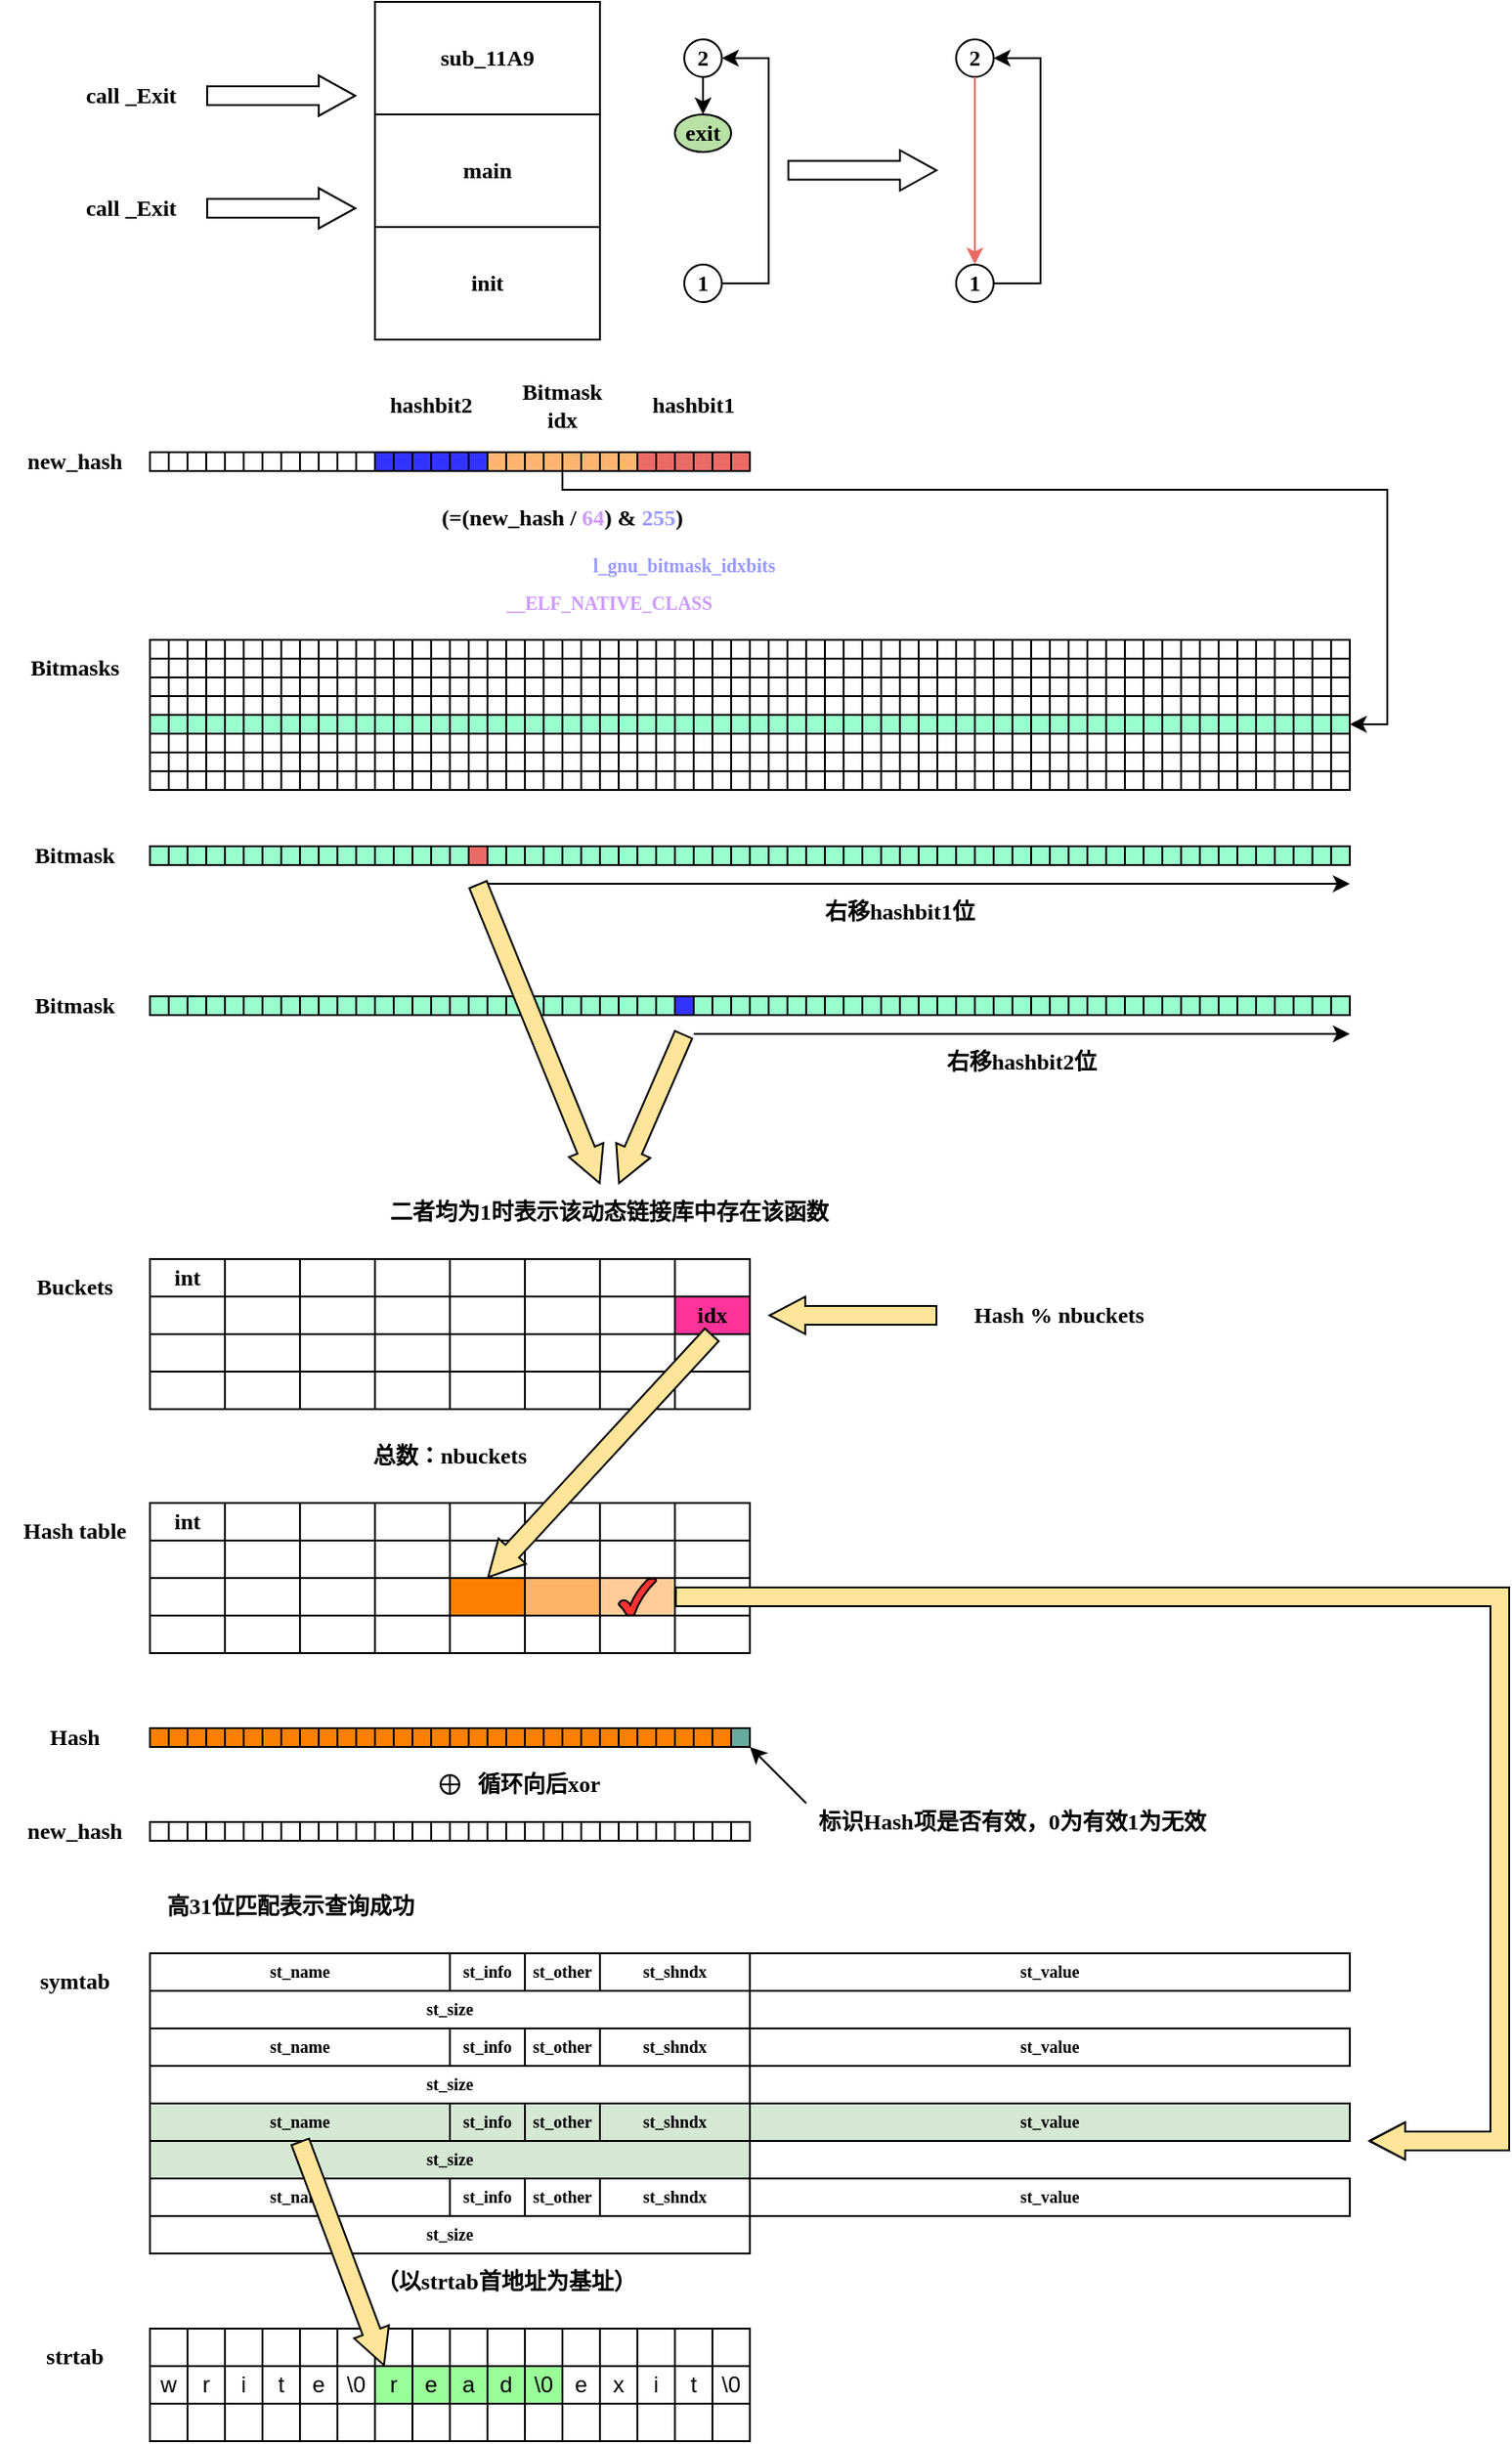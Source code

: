 <mxfile version="24.3.1" type="device">
  <diagram name="第 1 页" id="bbNHROHShoo6q8Vjb72r">
    <mxGraphModel dx="1030" dy="598" grid="1" gridSize="10" guides="1" tooltips="1" connect="1" arrows="1" fold="1" page="1" pageScale="1" pageWidth="827" pageHeight="1169" math="0" shadow="0">
      <root>
        <mxCell id="0" />
        <mxCell id="1" parent="0" />
        <mxCell id="BNM-T1Jue4QC5lOj391S-1" value="sub_11A9" style="rounded=0;whiteSpace=wrap;html=1;fontFamily=寒蝉圆黑体;fontStyle=1" parent="1" vertex="1">
          <mxGeometry x="200" y="80" width="120" height="60" as="geometry" />
        </mxCell>
        <mxCell id="BNM-T1Jue4QC5lOj391S-2" value="main" style="rounded=0;whiteSpace=wrap;html=1;fontFamily=寒蝉圆黑体;fontStyle=1" parent="1" vertex="1">
          <mxGeometry x="200" y="140" width="120" height="60" as="geometry" />
        </mxCell>
        <mxCell id="BNM-T1Jue4QC5lOj391S-3" value="init" style="rounded=0;whiteSpace=wrap;html=1;fontFamily=寒蝉圆黑体;fontStyle=1" parent="1" vertex="1">
          <mxGeometry x="200" y="200" width="120" height="60" as="geometry" />
        </mxCell>
        <mxCell id="BNM-T1Jue4QC5lOj391S-5" value="" style="shape=flexArrow;endArrow=classic;html=1;rounded=0;endWidth=10.476;endSize=6.157;fontFamily=寒蝉圆黑体;fontStyle=1" parent="1" edge="1">
          <mxGeometry width="50" height="50" relative="1" as="geometry">
            <mxPoint x="110" y="130" as="sourcePoint" />
            <mxPoint x="190" y="130" as="targetPoint" />
          </mxGeometry>
        </mxCell>
        <mxCell id="BNM-T1Jue4QC5lOj391S-6" value="call _Exit" style="text;html=1;align=center;verticalAlign=middle;whiteSpace=wrap;rounded=0;fontFamily=寒蝉圆黑体;fontStyle=1" parent="1" vertex="1">
          <mxGeometry x="40" y="115" width="60" height="30" as="geometry" />
        </mxCell>
        <mxCell id="BNM-T1Jue4QC5lOj391S-7" value="" style="shape=flexArrow;endArrow=classic;html=1;rounded=0;endWidth=10.476;endSize=6.157;fontFamily=寒蝉圆黑体;fontStyle=1" parent="1" edge="1">
          <mxGeometry width="50" height="50" relative="1" as="geometry">
            <mxPoint x="110" y="190" as="sourcePoint" />
            <mxPoint x="190" y="190" as="targetPoint" />
          </mxGeometry>
        </mxCell>
        <mxCell id="BNM-T1Jue4QC5lOj391S-8" value="call _Exit" style="text;html=1;align=center;verticalAlign=middle;whiteSpace=wrap;rounded=0;fontFamily=寒蝉圆黑体;fontStyle=1" parent="1" vertex="1">
          <mxGeometry x="40" y="175" width="60" height="30" as="geometry" />
        </mxCell>
        <mxCell id="BNM-T1Jue4QC5lOj391S-9" value="1" style="ellipse;whiteSpace=wrap;html=1;aspect=fixed;fontFamily=寒蝉圆黑体;fontStyle=1" parent="1" vertex="1">
          <mxGeometry x="365" y="220" width="20" height="20" as="geometry" />
        </mxCell>
        <mxCell id="BNM-T1Jue4QC5lOj391S-10" value="" style="endArrow=classic;html=1;rounded=0;entryX=1;entryY=0.5;entryDx=0;entryDy=0;exitX=1;exitY=0.5;exitDx=0;exitDy=0;edgeStyle=orthogonalEdgeStyle;fontFamily=寒蝉圆黑体;fontStyle=1" parent="1" source="BNM-T1Jue4QC5lOj391S-9" target="BNM-T1Jue4QC5lOj391S-11" edge="1">
          <mxGeometry width="50" height="50" relative="1" as="geometry">
            <mxPoint x="395" y="230" as="sourcePoint" />
            <mxPoint x="395" y="110" as="targetPoint" />
            <Array as="points">
              <mxPoint x="410" y="230" />
              <mxPoint x="410" y="110" />
            </Array>
          </mxGeometry>
        </mxCell>
        <mxCell id="BNM-T1Jue4QC5lOj391S-11" value="2" style="ellipse;whiteSpace=wrap;html=1;aspect=fixed;fontFamily=寒蝉圆黑体;fontStyle=1" parent="1" vertex="1">
          <mxGeometry x="365" y="100" width="20" height="20" as="geometry" />
        </mxCell>
        <mxCell id="BNM-T1Jue4QC5lOj391S-12" value="" style="endArrow=classic;html=1;rounded=0;fontFamily=寒蝉圆黑体;fontStyle=1" parent="1" edge="1">
          <mxGeometry width="50" height="50" relative="1" as="geometry">
            <mxPoint x="375" y="120" as="sourcePoint" />
            <mxPoint x="375" y="140" as="targetPoint" />
          </mxGeometry>
        </mxCell>
        <mxCell id="BNM-T1Jue4QC5lOj391S-13" value="exit" style="ellipse;whiteSpace=wrap;html=1;fillColor=#B9E0A5;fontFamily=寒蝉圆黑体;fontStyle=1" parent="1" vertex="1">
          <mxGeometry x="360" y="140" width="30" height="20" as="geometry" />
        </mxCell>
        <mxCell id="BNM-T1Jue4QC5lOj391S-16" value="" style="shape=flexArrow;endArrow=classic;html=1;rounded=0;endWidth=10.476;endSize=6.157;fontFamily=寒蝉圆黑体;fontStyle=1" parent="1" edge="1">
          <mxGeometry width="50" height="50" relative="1" as="geometry">
            <mxPoint x="420" y="169.8" as="sourcePoint" />
            <mxPoint x="500" y="169.8" as="targetPoint" />
          </mxGeometry>
        </mxCell>
        <mxCell id="BNM-T1Jue4QC5lOj391S-17" value="1" style="ellipse;whiteSpace=wrap;html=1;aspect=fixed;fontFamily=寒蝉圆黑体;fontStyle=1" parent="1" vertex="1">
          <mxGeometry x="510" y="220" width="20" height="20" as="geometry" />
        </mxCell>
        <mxCell id="BNM-T1Jue4QC5lOj391S-18" value="" style="endArrow=classic;html=1;rounded=0;exitX=1;exitY=0.5;exitDx=0;exitDy=0;entryX=1;entryY=0.5;entryDx=0;entryDy=0;edgeStyle=orthogonalEdgeStyle;fontFamily=寒蝉圆黑体;fontStyle=1" parent="1" source="BNM-T1Jue4QC5lOj391S-17" target="BNM-T1Jue4QC5lOj391S-19" edge="1">
          <mxGeometry width="50" height="50" relative="1" as="geometry">
            <mxPoint x="540" y="230" as="sourcePoint" />
            <mxPoint x="540" y="110" as="targetPoint" />
            <Array as="points">
              <mxPoint x="555" y="230" />
              <mxPoint x="555" y="110" />
            </Array>
          </mxGeometry>
        </mxCell>
        <mxCell id="BNM-T1Jue4QC5lOj391S-19" value="2" style="ellipse;whiteSpace=wrap;html=1;aspect=fixed;fontFamily=寒蝉圆黑体;fontStyle=1" parent="1" vertex="1">
          <mxGeometry x="510" y="100" width="20" height="20" as="geometry" />
        </mxCell>
        <mxCell id="BNM-T1Jue4QC5lOj391S-20" value="" style="endArrow=classic;html=1;rounded=0;entryX=0.5;entryY=0;entryDx=0;entryDy=0;strokeColor=#EA6B66;fontFamily=寒蝉圆黑体;fontStyle=1" parent="1" target="BNM-T1Jue4QC5lOj391S-17" edge="1">
          <mxGeometry width="50" height="50" relative="1" as="geometry">
            <mxPoint x="520" y="120" as="sourcePoint" />
            <mxPoint x="520" y="140" as="targetPoint" />
          </mxGeometry>
        </mxCell>
        <mxCell id="LWlH-Xyy8nR4bj577k9X-33" value="" style="rounded=0;whiteSpace=wrap;html=1;" vertex="1" parent="1">
          <mxGeometry x="80" y="320" width="10" height="10" as="geometry" />
        </mxCell>
        <mxCell id="LWlH-Xyy8nR4bj577k9X-34" value="" style="rounded=0;whiteSpace=wrap;html=1;" vertex="1" parent="1">
          <mxGeometry x="90" y="320" width="10" height="10" as="geometry" />
        </mxCell>
        <mxCell id="LWlH-Xyy8nR4bj577k9X-35" value="" style="rounded=0;whiteSpace=wrap;html=1;" vertex="1" parent="1">
          <mxGeometry x="100" y="320" width="10" height="10" as="geometry" />
        </mxCell>
        <mxCell id="LWlH-Xyy8nR4bj577k9X-36" value="" style="rounded=0;whiteSpace=wrap;html=1;" vertex="1" parent="1">
          <mxGeometry x="110" y="320" width="10" height="10" as="geometry" />
        </mxCell>
        <mxCell id="LWlH-Xyy8nR4bj577k9X-37" value="" style="rounded=0;whiteSpace=wrap;html=1;" vertex="1" parent="1">
          <mxGeometry x="120" y="320" width="10" height="10" as="geometry" />
        </mxCell>
        <mxCell id="LWlH-Xyy8nR4bj577k9X-38" value="" style="rounded=0;whiteSpace=wrap;html=1;" vertex="1" parent="1">
          <mxGeometry x="130" y="320" width="10" height="10" as="geometry" />
        </mxCell>
        <mxCell id="LWlH-Xyy8nR4bj577k9X-39" value="" style="rounded=0;whiteSpace=wrap;html=1;" vertex="1" parent="1">
          <mxGeometry x="140" y="320" width="10" height="10" as="geometry" />
        </mxCell>
        <mxCell id="LWlH-Xyy8nR4bj577k9X-40" value="" style="rounded=0;whiteSpace=wrap;html=1;" vertex="1" parent="1">
          <mxGeometry x="150" y="320" width="10" height="10" as="geometry" />
        </mxCell>
        <mxCell id="LWlH-Xyy8nR4bj577k9X-41" value="" style="rounded=0;whiteSpace=wrap;html=1;" vertex="1" parent="1">
          <mxGeometry x="160" y="320" width="10" height="10" as="geometry" />
        </mxCell>
        <mxCell id="LWlH-Xyy8nR4bj577k9X-42" value="" style="rounded=0;whiteSpace=wrap;html=1;" vertex="1" parent="1">
          <mxGeometry x="170" y="320" width="10" height="10" as="geometry" />
        </mxCell>
        <mxCell id="LWlH-Xyy8nR4bj577k9X-43" value="" style="rounded=0;whiteSpace=wrap;html=1;" vertex="1" parent="1">
          <mxGeometry x="180" y="320" width="10" height="10" as="geometry" />
        </mxCell>
        <mxCell id="LWlH-Xyy8nR4bj577k9X-44" value="" style="rounded=0;whiteSpace=wrap;html=1;" vertex="1" parent="1">
          <mxGeometry x="190" y="320" width="10" height="10" as="geometry" />
        </mxCell>
        <mxCell id="LWlH-Xyy8nR4bj577k9X-45" value="" style="rounded=0;whiteSpace=wrap;html=1;fillColor=#3333FF;" vertex="1" parent="1">
          <mxGeometry x="200" y="320" width="10" height="10" as="geometry" />
        </mxCell>
        <mxCell id="LWlH-Xyy8nR4bj577k9X-46" value="" style="rounded=0;whiteSpace=wrap;html=1;fillColor=#3333FF;" vertex="1" parent="1">
          <mxGeometry x="210" y="320" width="10" height="10" as="geometry" />
        </mxCell>
        <mxCell id="LWlH-Xyy8nR4bj577k9X-47" value="" style="rounded=0;whiteSpace=wrap;html=1;fillColor=#3333FF;" vertex="1" parent="1">
          <mxGeometry x="220" y="320" width="10" height="10" as="geometry" />
        </mxCell>
        <mxCell id="LWlH-Xyy8nR4bj577k9X-48" value="" style="rounded=0;whiteSpace=wrap;html=1;fillColor=#3333FF;" vertex="1" parent="1">
          <mxGeometry x="230" y="320" width="10" height="10" as="geometry" />
        </mxCell>
        <mxCell id="LWlH-Xyy8nR4bj577k9X-49" value="" style="rounded=0;whiteSpace=wrap;html=1;fillColor=#3333FF;" vertex="1" parent="1">
          <mxGeometry x="240" y="320" width="10" height="10" as="geometry" />
        </mxCell>
        <mxCell id="LWlH-Xyy8nR4bj577k9X-50" value="" style="rounded=0;whiteSpace=wrap;html=1;fillColor=#3333FF;" vertex="1" parent="1">
          <mxGeometry x="250" y="320" width="10" height="10" as="geometry" />
        </mxCell>
        <mxCell id="LWlH-Xyy8nR4bj577k9X-51" value="" style="rounded=0;whiteSpace=wrap;html=1;fillColor=#FFB570;" vertex="1" parent="1">
          <mxGeometry x="260" y="320" width="10" height="10" as="geometry" />
        </mxCell>
        <mxCell id="LWlH-Xyy8nR4bj577k9X-52" value="" style="rounded=0;whiteSpace=wrap;html=1;fillColor=#FFB570;" vertex="1" parent="1">
          <mxGeometry x="270" y="320" width="10" height="10" as="geometry" />
        </mxCell>
        <mxCell id="LWlH-Xyy8nR4bj577k9X-53" value="" style="rounded=0;whiteSpace=wrap;html=1;fillColor=#FFB570;" vertex="1" parent="1">
          <mxGeometry x="280" y="320" width="10" height="10" as="geometry" />
        </mxCell>
        <mxCell id="LWlH-Xyy8nR4bj577k9X-54" value="" style="rounded=0;whiteSpace=wrap;html=1;fillColor=#FFB570;" vertex="1" parent="1">
          <mxGeometry x="290" y="320" width="10" height="10" as="geometry" />
        </mxCell>
        <mxCell id="LWlH-Xyy8nR4bj577k9X-758" style="edgeStyle=orthogonalEdgeStyle;rounded=0;orthogonalLoop=1;jettySize=auto;html=1;exitX=0;exitY=1;exitDx=0;exitDy=0;entryX=1;entryY=0.5;entryDx=0;entryDy=0;" edge="1" parent="1" source="LWlH-Xyy8nR4bj577k9X-55" target="LWlH-Xyy8nR4bj577k9X-564">
          <mxGeometry relative="1" as="geometry">
            <Array as="points">
              <mxPoint x="300" y="340" />
              <mxPoint x="740" y="340" />
              <mxPoint x="740" y="465" />
            </Array>
          </mxGeometry>
        </mxCell>
        <mxCell id="LWlH-Xyy8nR4bj577k9X-55" value="" style="rounded=0;whiteSpace=wrap;html=1;fillColor=#FFB570;" vertex="1" parent="1">
          <mxGeometry x="300" y="320" width="10" height="10" as="geometry" />
        </mxCell>
        <mxCell id="LWlH-Xyy8nR4bj577k9X-56" value="" style="rounded=0;whiteSpace=wrap;html=1;fillColor=#FFB570;" vertex="1" parent="1">
          <mxGeometry x="310" y="320" width="10" height="10" as="geometry" />
        </mxCell>
        <mxCell id="LWlH-Xyy8nR4bj577k9X-57" value="" style="rounded=0;whiteSpace=wrap;html=1;fillColor=#FFB570;" vertex="1" parent="1">
          <mxGeometry x="320" y="320" width="10" height="10" as="geometry" />
        </mxCell>
        <mxCell id="LWlH-Xyy8nR4bj577k9X-58" value="" style="rounded=0;whiteSpace=wrap;html=1;fillColor=#FFB570;" vertex="1" parent="1">
          <mxGeometry x="330" y="320" width="10" height="10" as="geometry" />
        </mxCell>
        <mxCell id="LWlH-Xyy8nR4bj577k9X-59" value="" style="rounded=0;whiteSpace=wrap;html=1;fillColor=#EA6B66;" vertex="1" parent="1">
          <mxGeometry x="340" y="320" width="10" height="10" as="geometry" />
        </mxCell>
        <mxCell id="LWlH-Xyy8nR4bj577k9X-60" value="" style="rounded=0;whiteSpace=wrap;html=1;fillColor=#EA6B66;" vertex="1" parent="1">
          <mxGeometry x="350" y="320" width="10" height="10" as="geometry" />
        </mxCell>
        <mxCell id="LWlH-Xyy8nR4bj577k9X-61" value="" style="rounded=0;whiteSpace=wrap;html=1;fillColor=#EA6B66;" vertex="1" parent="1">
          <mxGeometry x="360" y="320" width="10" height="10" as="geometry" />
        </mxCell>
        <mxCell id="LWlH-Xyy8nR4bj577k9X-62" value="" style="rounded=0;whiteSpace=wrap;html=1;fillColor=#EA6B66;" vertex="1" parent="1">
          <mxGeometry x="370" y="320" width="10" height="10" as="geometry" />
        </mxCell>
        <mxCell id="LWlH-Xyy8nR4bj577k9X-63" value="" style="rounded=0;whiteSpace=wrap;html=1;fillColor=#EA6B66;" vertex="1" parent="1">
          <mxGeometry x="380" y="320" width="10" height="10" as="geometry" />
        </mxCell>
        <mxCell id="LWlH-Xyy8nR4bj577k9X-64" value="" style="rounded=0;whiteSpace=wrap;html=1;fillColor=#EA6B66;" vertex="1" parent="1">
          <mxGeometry x="390" y="320" width="10" height="10" as="geometry" />
        </mxCell>
        <mxCell id="LWlH-Xyy8nR4bj577k9X-65" value="new_hash" style="text;html=1;align=center;verticalAlign=middle;whiteSpace=wrap;rounded=0;fontFamily=寒蝉圆黑体;fontStyle=1" vertex="1" parent="1">
          <mxGeometry x="10" y="310" width="60" height="30" as="geometry" />
        </mxCell>
        <mxCell id="LWlH-Xyy8nR4bj577k9X-66" value="hashbit1" style="text;html=1;align=center;verticalAlign=middle;whiteSpace=wrap;rounded=0;fontFamily=寒蝉圆黑体;fontStyle=1" vertex="1" parent="1">
          <mxGeometry x="340" y="280" width="60" height="30" as="geometry" />
        </mxCell>
        <mxCell id="LWlH-Xyy8nR4bj577k9X-67" value="hashbit2" style="text;html=1;align=center;verticalAlign=middle;whiteSpace=wrap;rounded=0;fontFamily=寒蝉圆黑体;fontStyle=1" vertex="1" parent="1">
          <mxGeometry x="200" y="280" width="60" height="30" as="geometry" />
        </mxCell>
        <mxCell id="LWlH-Xyy8nR4bj577k9X-68" value="" style="rounded=0;whiteSpace=wrap;html=1;fillColor=#99FFCC;" vertex="1" parent="1">
          <mxGeometry x="80" y="530" width="10" height="10" as="geometry" />
        </mxCell>
        <mxCell id="LWlH-Xyy8nR4bj577k9X-69" value="" style="rounded=0;whiteSpace=wrap;html=1;fillColor=#99FFCC;" vertex="1" parent="1">
          <mxGeometry x="90" y="530" width="10" height="10" as="geometry" />
        </mxCell>
        <mxCell id="LWlH-Xyy8nR4bj577k9X-70" value="" style="rounded=0;whiteSpace=wrap;html=1;fillColor=#99FFCC;" vertex="1" parent="1">
          <mxGeometry x="100" y="530" width="10" height="10" as="geometry" />
        </mxCell>
        <mxCell id="LWlH-Xyy8nR4bj577k9X-71" value="" style="rounded=0;whiteSpace=wrap;html=1;fillColor=#99FFCC;" vertex="1" parent="1">
          <mxGeometry x="110" y="530" width="10" height="10" as="geometry" />
        </mxCell>
        <mxCell id="LWlH-Xyy8nR4bj577k9X-72" value="" style="rounded=0;whiteSpace=wrap;html=1;fillColor=#99FFCC;" vertex="1" parent="1">
          <mxGeometry x="120" y="530" width="10" height="10" as="geometry" />
        </mxCell>
        <mxCell id="LWlH-Xyy8nR4bj577k9X-73" value="" style="rounded=0;whiteSpace=wrap;html=1;fillColor=#99FFCC;" vertex="1" parent="1">
          <mxGeometry x="130" y="530" width="10" height="10" as="geometry" />
        </mxCell>
        <mxCell id="LWlH-Xyy8nR4bj577k9X-74" value="" style="rounded=0;whiteSpace=wrap;html=1;fillColor=#99FFCC;" vertex="1" parent="1">
          <mxGeometry x="140" y="530" width="10" height="10" as="geometry" />
        </mxCell>
        <mxCell id="LWlH-Xyy8nR4bj577k9X-75" value="" style="rounded=0;whiteSpace=wrap;html=1;fillColor=#99FFCC;" vertex="1" parent="1">
          <mxGeometry x="150" y="530" width="10" height="10" as="geometry" />
        </mxCell>
        <mxCell id="LWlH-Xyy8nR4bj577k9X-76" value="" style="rounded=0;whiteSpace=wrap;html=1;fillColor=#99FFCC;" vertex="1" parent="1">
          <mxGeometry x="160" y="530" width="10" height="10" as="geometry" />
        </mxCell>
        <mxCell id="LWlH-Xyy8nR4bj577k9X-77" value="" style="rounded=0;whiteSpace=wrap;html=1;fillColor=#99FFCC;" vertex="1" parent="1">
          <mxGeometry x="170" y="530" width="10" height="10" as="geometry" />
        </mxCell>
        <mxCell id="LWlH-Xyy8nR4bj577k9X-78" value="" style="rounded=0;whiteSpace=wrap;html=1;fillColor=#99FFCC;" vertex="1" parent="1">
          <mxGeometry x="180" y="530" width="10" height="10" as="geometry" />
        </mxCell>
        <mxCell id="LWlH-Xyy8nR4bj577k9X-79" value="" style="rounded=0;whiteSpace=wrap;html=1;fillColor=#99FFCC;" vertex="1" parent="1">
          <mxGeometry x="190" y="530" width="10" height="10" as="geometry" />
        </mxCell>
        <mxCell id="LWlH-Xyy8nR4bj577k9X-80" value="" style="rounded=0;whiteSpace=wrap;html=1;fillColor=#99FFCC;" vertex="1" parent="1">
          <mxGeometry x="200" y="530" width="10" height="10" as="geometry" />
        </mxCell>
        <mxCell id="LWlH-Xyy8nR4bj577k9X-81" value="" style="rounded=0;whiteSpace=wrap;html=1;fillColor=#99FFCC;" vertex="1" parent="1">
          <mxGeometry x="210" y="530" width="10" height="10" as="geometry" />
        </mxCell>
        <mxCell id="LWlH-Xyy8nR4bj577k9X-82" value="" style="rounded=0;whiteSpace=wrap;html=1;fillColor=#99FFCC;" vertex="1" parent="1">
          <mxGeometry x="220" y="530" width="10" height="10" as="geometry" />
        </mxCell>
        <mxCell id="LWlH-Xyy8nR4bj577k9X-83" value="" style="rounded=0;whiteSpace=wrap;html=1;fillColor=#99FFCC;" vertex="1" parent="1">
          <mxGeometry x="230" y="530" width="10" height="10" as="geometry" />
        </mxCell>
        <mxCell id="LWlH-Xyy8nR4bj577k9X-84" value="" style="rounded=0;whiteSpace=wrap;html=1;fillColor=#99FFCC;" vertex="1" parent="1">
          <mxGeometry x="240" y="530" width="10" height="10" as="geometry" />
        </mxCell>
        <mxCell id="LWlH-Xyy8nR4bj577k9X-85" value="" style="rounded=0;whiteSpace=wrap;html=1;fillColor=#EA6B66;" vertex="1" parent="1">
          <mxGeometry x="250" y="530" width="10" height="10" as="geometry" />
        </mxCell>
        <mxCell id="LWlH-Xyy8nR4bj577k9X-86" value="" style="rounded=0;whiteSpace=wrap;html=1;fillColor=#99FFCC;" vertex="1" parent="1">
          <mxGeometry x="260" y="530" width="10" height="10" as="geometry" />
        </mxCell>
        <mxCell id="LWlH-Xyy8nR4bj577k9X-87" value="" style="rounded=0;whiteSpace=wrap;html=1;fillColor=#99FFCC;" vertex="1" parent="1">
          <mxGeometry x="270" y="530" width="10" height="10" as="geometry" />
        </mxCell>
        <mxCell id="LWlH-Xyy8nR4bj577k9X-88" value="" style="rounded=0;whiteSpace=wrap;html=1;fillColor=#99FFCC;" vertex="1" parent="1">
          <mxGeometry x="280" y="530" width="10" height="10" as="geometry" />
        </mxCell>
        <mxCell id="LWlH-Xyy8nR4bj577k9X-89" value="" style="rounded=0;whiteSpace=wrap;html=1;fillColor=#99FFCC;" vertex="1" parent="1">
          <mxGeometry x="290" y="530" width="10" height="10" as="geometry" />
        </mxCell>
        <mxCell id="LWlH-Xyy8nR4bj577k9X-90" value="" style="rounded=0;whiteSpace=wrap;html=1;fillColor=#99FFCC;" vertex="1" parent="1">
          <mxGeometry x="300" y="530" width="10" height="10" as="geometry" />
        </mxCell>
        <mxCell id="LWlH-Xyy8nR4bj577k9X-91" value="" style="rounded=0;whiteSpace=wrap;html=1;fillColor=#99FFCC;" vertex="1" parent="1">
          <mxGeometry x="310" y="530" width="10" height="10" as="geometry" />
        </mxCell>
        <mxCell id="LWlH-Xyy8nR4bj577k9X-92" value="" style="rounded=0;whiteSpace=wrap;html=1;fillColor=#99FFCC;" vertex="1" parent="1">
          <mxGeometry x="320" y="530" width="10" height="10" as="geometry" />
        </mxCell>
        <mxCell id="LWlH-Xyy8nR4bj577k9X-93" value="" style="rounded=0;whiteSpace=wrap;html=1;fillColor=#99FFCC;" vertex="1" parent="1">
          <mxGeometry x="330" y="530" width="10" height="10" as="geometry" />
        </mxCell>
        <mxCell id="LWlH-Xyy8nR4bj577k9X-94" value="" style="rounded=0;whiteSpace=wrap;html=1;fillColor=#99FFCC;" vertex="1" parent="1">
          <mxGeometry x="340" y="530" width="10" height="10" as="geometry" />
        </mxCell>
        <mxCell id="LWlH-Xyy8nR4bj577k9X-95" value="" style="rounded=0;whiteSpace=wrap;html=1;fillColor=#99FFCC;" vertex="1" parent="1">
          <mxGeometry x="350" y="530" width="10" height="10" as="geometry" />
        </mxCell>
        <mxCell id="LWlH-Xyy8nR4bj577k9X-96" value="" style="rounded=0;whiteSpace=wrap;html=1;fillColor=#99FFCC;" vertex="1" parent="1">
          <mxGeometry x="360" y="530" width="10" height="10" as="geometry" />
        </mxCell>
        <mxCell id="LWlH-Xyy8nR4bj577k9X-97" value="" style="rounded=0;whiteSpace=wrap;html=1;fillColor=#99FFCC;" vertex="1" parent="1">
          <mxGeometry x="370" y="530" width="10" height="10" as="geometry" />
        </mxCell>
        <mxCell id="LWlH-Xyy8nR4bj577k9X-98" value="" style="rounded=0;whiteSpace=wrap;html=1;fillColor=#99FFCC;" vertex="1" parent="1">
          <mxGeometry x="380" y="530" width="10" height="10" as="geometry" />
        </mxCell>
        <mxCell id="LWlH-Xyy8nR4bj577k9X-99" value="" style="rounded=0;whiteSpace=wrap;html=1;fillColor=#99FFCC;" vertex="1" parent="1">
          <mxGeometry x="390" y="530" width="10" height="10" as="geometry" />
        </mxCell>
        <mxCell id="LWlH-Xyy8nR4bj577k9X-100" value="" style="rounded=0;whiteSpace=wrap;html=1;fillColor=#99FFCC;" vertex="1" parent="1">
          <mxGeometry x="400" y="530" width="10" height="10" as="geometry" />
        </mxCell>
        <mxCell id="LWlH-Xyy8nR4bj577k9X-101" value="" style="rounded=0;whiteSpace=wrap;html=1;fillColor=#99FFCC;" vertex="1" parent="1">
          <mxGeometry x="410" y="530" width="10" height="10" as="geometry" />
        </mxCell>
        <mxCell id="LWlH-Xyy8nR4bj577k9X-102" value="" style="rounded=0;whiteSpace=wrap;html=1;fillColor=#99FFCC;" vertex="1" parent="1">
          <mxGeometry x="420" y="530" width="10" height="10" as="geometry" />
        </mxCell>
        <mxCell id="LWlH-Xyy8nR4bj577k9X-103" value="" style="rounded=0;whiteSpace=wrap;html=1;fillColor=#99FFCC;" vertex="1" parent="1">
          <mxGeometry x="430" y="530" width="10" height="10" as="geometry" />
        </mxCell>
        <mxCell id="LWlH-Xyy8nR4bj577k9X-104" value="" style="rounded=0;whiteSpace=wrap;html=1;fillColor=#99FFCC;" vertex="1" parent="1">
          <mxGeometry x="440" y="530" width="10" height="10" as="geometry" />
        </mxCell>
        <mxCell id="LWlH-Xyy8nR4bj577k9X-105" value="" style="rounded=0;whiteSpace=wrap;html=1;fillColor=#99FFCC;" vertex="1" parent="1">
          <mxGeometry x="450" y="530" width="10" height="10" as="geometry" />
        </mxCell>
        <mxCell id="LWlH-Xyy8nR4bj577k9X-106" value="" style="rounded=0;whiteSpace=wrap;html=1;fillColor=#99FFCC;" vertex="1" parent="1">
          <mxGeometry x="460" y="530" width="10" height="10" as="geometry" />
        </mxCell>
        <mxCell id="LWlH-Xyy8nR4bj577k9X-107" value="" style="rounded=0;whiteSpace=wrap;html=1;fillColor=#99FFCC;" vertex="1" parent="1">
          <mxGeometry x="470" y="530" width="10" height="10" as="geometry" />
        </mxCell>
        <mxCell id="LWlH-Xyy8nR4bj577k9X-108" value="" style="rounded=0;whiteSpace=wrap;html=1;fillColor=#99FFCC;" vertex="1" parent="1">
          <mxGeometry x="480" y="530" width="10" height="10" as="geometry" />
        </mxCell>
        <mxCell id="LWlH-Xyy8nR4bj577k9X-109" value="" style="rounded=0;whiteSpace=wrap;html=1;fillColor=#99FFCC;" vertex="1" parent="1">
          <mxGeometry x="490" y="530" width="10" height="10" as="geometry" />
        </mxCell>
        <mxCell id="LWlH-Xyy8nR4bj577k9X-110" value="" style="rounded=0;whiteSpace=wrap;html=1;fillColor=#99FFCC;" vertex="1" parent="1">
          <mxGeometry x="500" y="530" width="10" height="10" as="geometry" />
        </mxCell>
        <mxCell id="LWlH-Xyy8nR4bj577k9X-111" value="" style="rounded=0;whiteSpace=wrap;html=1;fillColor=#99FFCC;" vertex="1" parent="1">
          <mxGeometry x="510" y="530" width="10" height="10" as="geometry" />
        </mxCell>
        <mxCell id="LWlH-Xyy8nR4bj577k9X-112" value="" style="rounded=0;whiteSpace=wrap;html=1;fillColor=#99FFCC;" vertex="1" parent="1">
          <mxGeometry x="520" y="530" width="10" height="10" as="geometry" />
        </mxCell>
        <mxCell id="LWlH-Xyy8nR4bj577k9X-113" value="" style="rounded=0;whiteSpace=wrap;html=1;fillColor=#99FFCC;" vertex="1" parent="1">
          <mxGeometry x="530" y="530" width="10" height="10" as="geometry" />
        </mxCell>
        <mxCell id="LWlH-Xyy8nR4bj577k9X-114" value="" style="rounded=0;whiteSpace=wrap;html=1;fillColor=#99FFCC;" vertex="1" parent="1">
          <mxGeometry x="540" y="530" width="10" height="10" as="geometry" />
        </mxCell>
        <mxCell id="LWlH-Xyy8nR4bj577k9X-115" value="" style="rounded=0;whiteSpace=wrap;html=1;fillColor=#99FFCC;" vertex="1" parent="1">
          <mxGeometry x="550" y="530" width="10" height="10" as="geometry" />
        </mxCell>
        <mxCell id="LWlH-Xyy8nR4bj577k9X-116" value="" style="rounded=0;whiteSpace=wrap;html=1;fillColor=#99FFCC;" vertex="1" parent="1">
          <mxGeometry x="560" y="530" width="10" height="10" as="geometry" />
        </mxCell>
        <mxCell id="LWlH-Xyy8nR4bj577k9X-117" value="" style="rounded=0;whiteSpace=wrap;html=1;fillColor=#99FFCC;" vertex="1" parent="1">
          <mxGeometry x="570" y="530" width="10" height="10" as="geometry" />
        </mxCell>
        <mxCell id="LWlH-Xyy8nR4bj577k9X-118" value="" style="rounded=0;whiteSpace=wrap;html=1;fillColor=#99FFCC;" vertex="1" parent="1">
          <mxGeometry x="580" y="530" width="10" height="10" as="geometry" />
        </mxCell>
        <mxCell id="LWlH-Xyy8nR4bj577k9X-119" value="" style="rounded=0;whiteSpace=wrap;html=1;fillColor=#99FFCC;" vertex="1" parent="1">
          <mxGeometry x="590" y="530" width="10" height="10" as="geometry" />
        </mxCell>
        <mxCell id="LWlH-Xyy8nR4bj577k9X-120" value="" style="rounded=0;whiteSpace=wrap;html=1;fillColor=#99FFCC;" vertex="1" parent="1">
          <mxGeometry x="600" y="530" width="10" height="10" as="geometry" />
        </mxCell>
        <mxCell id="LWlH-Xyy8nR4bj577k9X-121" value="" style="rounded=0;whiteSpace=wrap;html=1;fillColor=#99FFCC;" vertex="1" parent="1">
          <mxGeometry x="610" y="530" width="10" height="10" as="geometry" />
        </mxCell>
        <mxCell id="LWlH-Xyy8nR4bj577k9X-122" value="" style="rounded=0;whiteSpace=wrap;html=1;fillColor=#99FFCC;" vertex="1" parent="1">
          <mxGeometry x="620" y="530" width="10" height="10" as="geometry" />
        </mxCell>
        <mxCell id="LWlH-Xyy8nR4bj577k9X-123" value="" style="rounded=0;whiteSpace=wrap;html=1;fillColor=#99FFCC;" vertex="1" parent="1">
          <mxGeometry x="630" y="530" width="10" height="10" as="geometry" />
        </mxCell>
        <mxCell id="LWlH-Xyy8nR4bj577k9X-124" value="" style="rounded=0;whiteSpace=wrap;html=1;fillColor=#99FFCC;" vertex="1" parent="1">
          <mxGeometry x="640" y="530" width="10" height="10" as="geometry" />
        </mxCell>
        <mxCell id="LWlH-Xyy8nR4bj577k9X-125" value="" style="rounded=0;whiteSpace=wrap;html=1;fillColor=#99FFCC;" vertex="1" parent="1">
          <mxGeometry x="650" y="530" width="10" height="10" as="geometry" />
        </mxCell>
        <mxCell id="LWlH-Xyy8nR4bj577k9X-126" value="" style="rounded=0;whiteSpace=wrap;html=1;fillColor=#99FFCC;" vertex="1" parent="1">
          <mxGeometry x="660" y="530" width="10" height="10" as="geometry" />
        </mxCell>
        <mxCell id="LWlH-Xyy8nR4bj577k9X-127" value="" style="rounded=0;whiteSpace=wrap;html=1;fillColor=#99FFCC;" vertex="1" parent="1">
          <mxGeometry x="670" y="530" width="10" height="10" as="geometry" />
        </mxCell>
        <mxCell id="LWlH-Xyy8nR4bj577k9X-128" value="" style="rounded=0;whiteSpace=wrap;html=1;fillColor=#99FFCC;" vertex="1" parent="1">
          <mxGeometry x="680" y="530" width="10" height="10" as="geometry" />
        </mxCell>
        <mxCell id="LWlH-Xyy8nR4bj577k9X-129" value="" style="rounded=0;whiteSpace=wrap;html=1;fillColor=#99FFCC;" vertex="1" parent="1">
          <mxGeometry x="690" y="530" width="10" height="10" as="geometry" />
        </mxCell>
        <mxCell id="LWlH-Xyy8nR4bj577k9X-130" value="" style="rounded=0;whiteSpace=wrap;html=1;fillColor=#99FFCC;" vertex="1" parent="1">
          <mxGeometry x="700" y="530" width="10" height="10" as="geometry" />
        </mxCell>
        <mxCell id="LWlH-Xyy8nR4bj577k9X-131" value="" style="rounded=0;whiteSpace=wrap;html=1;fillColor=#99FFCC;" vertex="1" parent="1">
          <mxGeometry x="710" y="530" width="10" height="10" as="geometry" />
        </mxCell>
        <mxCell id="LWlH-Xyy8nR4bj577k9X-132" value="Bitmask" style="text;html=1;align=center;verticalAlign=middle;whiteSpace=wrap;rounded=0;fontFamily=寒蝉圆黑体;fontStyle=1" vertex="1" parent="1">
          <mxGeometry x="10" y="520" width="60" height="30" as="geometry" />
        </mxCell>
        <mxCell id="LWlH-Xyy8nR4bj577k9X-134" value="" style="endArrow=classic;html=1;rounded=0;" edge="1" parent="1">
          <mxGeometry width="50" height="50" relative="1" as="geometry">
            <mxPoint x="260" y="550" as="sourcePoint" />
            <mxPoint x="720" y="550" as="targetPoint" />
          </mxGeometry>
        </mxCell>
        <mxCell id="LWlH-Xyy8nR4bj577k9X-135" value="右移hashbit1位" style="text;html=1;align=center;verticalAlign=middle;whiteSpace=wrap;rounded=0;fontFamily=寒蝉圆黑体;fontStyle=1" vertex="1" parent="1">
          <mxGeometry x="430" y="550" width="100" height="30" as="geometry" />
        </mxCell>
        <mxCell id="LWlH-Xyy8nR4bj577k9X-136" value="" style="rounded=0;whiteSpace=wrap;html=1;fillColor=#99FFCC;" vertex="1" parent="1">
          <mxGeometry x="80" y="610" width="10" height="10" as="geometry" />
        </mxCell>
        <mxCell id="LWlH-Xyy8nR4bj577k9X-137" value="" style="rounded=0;whiteSpace=wrap;html=1;fillColor=#99FFCC;" vertex="1" parent="1">
          <mxGeometry x="90" y="610" width="10" height="10" as="geometry" />
        </mxCell>
        <mxCell id="LWlH-Xyy8nR4bj577k9X-138" value="" style="rounded=0;whiteSpace=wrap;html=1;fillColor=#99FFCC;" vertex="1" parent="1">
          <mxGeometry x="100" y="610" width="10" height="10" as="geometry" />
        </mxCell>
        <mxCell id="LWlH-Xyy8nR4bj577k9X-139" value="" style="rounded=0;whiteSpace=wrap;html=1;fillColor=#99FFCC;" vertex="1" parent="1">
          <mxGeometry x="110" y="610" width="10" height="10" as="geometry" />
        </mxCell>
        <mxCell id="LWlH-Xyy8nR4bj577k9X-140" value="" style="rounded=0;whiteSpace=wrap;html=1;fillColor=#99FFCC;" vertex="1" parent="1">
          <mxGeometry x="120" y="610" width="10" height="10" as="geometry" />
        </mxCell>
        <mxCell id="LWlH-Xyy8nR4bj577k9X-141" value="" style="rounded=0;whiteSpace=wrap;html=1;fillColor=#99FFCC;" vertex="1" parent="1">
          <mxGeometry x="130" y="610" width="10" height="10" as="geometry" />
        </mxCell>
        <mxCell id="LWlH-Xyy8nR4bj577k9X-142" value="" style="rounded=0;whiteSpace=wrap;html=1;fillColor=#99FFCC;" vertex="1" parent="1">
          <mxGeometry x="140" y="610" width="10" height="10" as="geometry" />
        </mxCell>
        <mxCell id="LWlH-Xyy8nR4bj577k9X-143" value="" style="rounded=0;whiteSpace=wrap;html=1;fillColor=#99FFCC;" vertex="1" parent="1">
          <mxGeometry x="150" y="610" width="10" height="10" as="geometry" />
        </mxCell>
        <mxCell id="LWlH-Xyy8nR4bj577k9X-144" value="" style="rounded=0;whiteSpace=wrap;html=1;fillColor=#99FFCC;" vertex="1" parent="1">
          <mxGeometry x="160" y="610" width="10" height="10" as="geometry" />
        </mxCell>
        <mxCell id="LWlH-Xyy8nR4bj577k9X-145" value="" style="rounded=0;whiteSpace=wrap;html=1;fillColor=#99FFCC;" vertex="1" parent="1">
          <mxGeometry x="170" y="610" width="10" height="10" as="geometry" />
        </mxCell>
        <mxCell id="LWlH-Xyy8nR4bj577k9X-146" value="" style="rounded=0;whiteSpace=wrap;html=1;fillColor=#99FFCC;" vertex="1" parent="1">
          <mxGeometry x="180" y="610" width="10" height="10" as="geometry" />
        </mxCell>
        <mxCell id="LWlH-Xyy8nR4bj577k9X-147" value="" style="rounded=0;whiteSpace=wrap;html=1;fillColor=#99FFCC;" vertex="1" parent="1">
          <mxGeometry x="190" y="610" width="10" height="10" as="geometry" />
        </mxCell>
        <mxCell id="LWlH-Xyy8nR4bj577k9X-148" value="" style="rounded=0;whiteSpace=wrap;html=1;fillColor=#99FFCC;" vertex="1" parent="1">
          <mxGeometry x="200" y="610" width="10" height="10" as="geometry" />
        </mxCell>
        <mxCell id="LWlH-Xyy8nR4bj577k9X-149" value="" style="rounded=0;whiteSpace=wrap;html=1;fillColor=#99FFCC;" vertex="1" parent="1">
          <mxGeometry x="210" y="610" width="10" height="10" as="geometry" />
        </mxCell>
        <mxCell id="LWlH-Xyy8nR4bj577k9X-150" value="" style="rounded=0;whiteSpace=wrap;html=1;fillColor=#99FFCC;" vertex="1" parent="1">
          <mxGeometry x="220" y="610" width="10" height="10" as="geometry" />
        </mxCell>
        <mxCell id="LWlH-Xyy8nR4bj577k9X-151" value="" style="rounded=0;whiteSpace=wrap;html=1;fillColor=#99FFCC;" vertex="1" parent="1">
          <mxGeometry x="230" y="610" width="10" height="10" as="geometry" />
        </mxCell>
        <mxCell id="LWlH-Xyy8nR4bj577k9X-152" value="" style="rounded=0;whiteSpace=wrap;html=1;fillColor=#99FFCC;" vertex="1" parent="1">
          <mxGeometry x="240" y="610" width="10" height="10" as="geometry" />
        </mxCell>
        <mxCell id="LWlH-Xyy8nR4bj577k9X-153" value="" style="rounded=0;whiteSpace=wrap;html=1;fillColor=#99FFCC;" vertex="1" parent="1">
          <mxGeometry x="250" y="610" width="10" height="10" as="geometry" />
        </mxCell>
        <mxCell id="LWlH-Xyy8nR4bj577k9X-154" value="" style="rounded=0;whiteSpace=wrap;html=1;fillColor=#99FFCC;" vertex="1" parent="1">
          <mxGeometry x="260" y="610" width="10" height="10" as="geometry" />
        </mxCell>
        <mxCell id="LWlH-Xyy8nR4bj577k9X-155" value="" style="rounded=0;whiteSpace=wrap;html=1;fillColor=#99FFCC;" vertex="1" parent="1">
          <mxGeometry x="270" y="610" width="10" height="10" as="geometry" />
        </mxCell>
        <mxCell id="LWlH-Xyy8nR4bj577k9X-156" value="" style="rounded=0;whiteSpace=wrap;html=1;fillColor=#99FFCC;" vertex="1" parent="1">
          <mxGeometry x="280" y="610" width="10" height="10" as="geometry" />
        </mxCell>
        <mxCell id="LWlH-Xyy8nR4bj577k9X-157" value="" style="rounded=0;whiteSpace=wrap;html=1;fillColor=#99FFCC;" vertex="1" parent="1">
          <mxGeometry x="290" y="610" width="10" height="10" as="geometry" />
        </mxCell>
        <mxCell id="LWlH-Xyy8nR4bj577k9X-158" value="" style="rounded=0;whiteSpace=wrap;html=1;fillColor=#99FFCC;" vertex="1" parent="1">
          <mxGeometry x="300" y="610" width="10" height="10" as="geometry" />
        </mxCell>
        <mxCell id="LWlH-Xyy8nR4bj577k9X-159" value="" style="rounded=0;whiteSpace=wrap;html=1;fillColor=#99FFCC;" vertex="1" parent="1">
          <mxGeometry x="310" y="610" width="10" height="10" as="geometry" />
        </mxCell>
        <mxCell id="LWlH-Xyy8nR4bj577k9X-160" value="" style="rounded=0;whiteSpace=wrap;html=1;fillColor=#99FFCC;" vertex="1" parent="1">
          <mxGeometry x="320" y="610" width="10" height="10" as="geometry" />
        </mxCell>
        <mxCell id="LWlH-Xyy8nR4bj577k9X-161" value="" style="rounded=0;whiteSpace=wrap;html=1;fillColor=#99FFCC;" vertex="1" parent="1">
          <mxGeometry x="330" y="610" width="10" height="10" as="geometry" />
        </mxCell>
        <mxCell id="LWlH-Xyy8nR4bj577k9X-162" value="" style="rounded=0;whiteSpace=wrap;html=1;fillColor=#99FFCC;" vertex="1" parent="1">
          <mxGeometry x="340" y="610" width="10" height="10" as="geometry" />
        </mxCell>
        <mxCell id="LWlH-Xyy8nR4bj577k9X-163" value="" style="rounded=0;whiteSpace=wrap;html=1;fillColor=#99FFCC;" vertex="1" parent="1">
          <mxGeometry x="350" y="610" width="10" height="10" as="geometry" />
        </mxCell>
        <mxCell id="LWlH-Xyy8nR4bj577k9X-164" value="" style="rounded=0;whiteSpace=wrap;html=1;fillColor=#3333FF;" vertex="1" parent="1">
          <mxGeometry x="360" y="610" width="10" height="10" as="geometry" />
        </mxCell>
        <mxCell id="LWlH-Xyy8nR4bj577k9X-165" value="" style="rounded=0;whiteSpace=wrap;html=1;fillColor=#99FFCC;" vertex="1" parent="1">
          <mxGeometry x="370" y="610" width="10" height="10" as="geometry" />
        </mxCell>
        <mxCell id="LWlH-Xyy8nR4bj577k9X-166" value="" style="rounded=0;whiteSpace=wrap;html=1;fillColor=#99FFCC;" vertex="1" parent="1">
          <mxGeometry x="380" y="610" width="10" height="10" as="geometry" />
        </mxCell>
        <mxCell id="LWlH-Xyy8nR4bj577k9X-167" value="" style="rounded=0;whiteSpace=wrap;html=1;fillColor=#99FFCC;" vertex="1" parent="1">
          <mxGeometry x="390" y="610" width="10" height="10" as="geometry" />
        </mxCell>
        <mxCell id="LWlH-Xyy8nR4bj577k9X-168" value="" style="rounded=0;whiteSpace=wrap;html=1;fillColor=#99FFCC;" vertex="1" parent="1">
          <mxGeometry x="400" y="610" width="10" height="10" as="geometry" />
        </mxCell>
        <mxCell id="LWlH-Xyy8nR4bj577k9X-169" value="" style="rounded=0;whiteSpace=wrap;html=1;fillColor=#99FFCC;" vertex="1" parent="1">
          <mxGeometry x="410" y="610" width="10" height="10" as="geometry" />
        </mxCell>
        <mxCell id="LWlH-Xyy8nR4bj577k9X-170" value="" style="rounded=0;whiteSpace=wrap;html=1;fillColor=#99FFCC;" vertex="1" parent="1">
          <mxGeometry x="420" y="610" width="10" height="10" as="geometry" />
        </mxCell>
        <mxCell id="LWlH-Xyy8nR4bj577k9X-171" value="" style="rounded=0;whiteSpace=wrap;html=1;fillColor=#99FFCC;" vertex="1" parent="1">
          <mxGeometry x="430" y="610" width="10" height="10" as="geometry" />
        </mxCell>
        <mxCell id="LWlH-Xyy8nR4bj577k9X-172" value="" style="rounded=0;whiteSpace=wrap;html=1;fillColor=#99FFCC;" vertex="1" parent="1">
          <mxGeometry x="440" y="610" width="10" height="10" as="geometry" />
        </mxCell>
        <mxCell id="LWlH-Xyy8nR4bj577k9X-173" value="" style="rounded=0;whiteSpace=wrap;html=1;fillColor=#99FFCC;" vertex="1" parent="1">
          <mxGeometry x="450" y="610" width="10" height="10" as="geometry" />
        </mxCell>
        <mxCell id="LWlH-Xyy8nR4bj577k9X-174" value="" style="rounded=0;whiteSpace=wrap;html=1;fillColor=#99FFCC;" vertex="1" parent="1">
          <mxGeometry x="460" y="610" width="10" height="10" as="geometry" />
        </mxCell>
        <mxCell id="LWlH-Xyy8nR4bj577k9X-175" value="" style="rounded=0;whiteSpace=wrap;html=1;fillColor=#99FFCC;" vertex="1" parent="1">
          <mxGeometry x="470" y="610" width="10" height="10" as="geometry" />
        </mxCell>
        <mxCell id="LWlH-Xyy8nR4bj577k9X-176" value="" style="rounded=0;whiteSpace=wrap;html=1;fillColor=#99FFCC;" vertex="1" parent="1">
          <mxGeometry x="480" y="610" width="10" height="10" as="geometry" />
        </mxCell>
        <mxCell id="LWlH-Xyy8nR4bj577k9X-177" value="" style="rounded=0;whiteSpace=wrap;html=1;fillColor=#99FFCC;" vertex="1" parent="1">
          <mxGeometry x="490" y="610" width="10" height="10" as="geometry" />
        </mxCell>
        <mxCell id="LWlH-Xyy8nR4bj577k9X-178" value="" style="rounded=0;whiteSpace=wrap;html=1;fillColor=#99FFCC;" vertex="1" parent="1">
          <mxGeometry x="500" y="610" width="10" height="10" as="geometry" />
        </mxCell>
        <mxCell id="LWlH-Xyy8nR4bj577k9X-179" value="" style="rounded=0;whiteSpace=wrap;html=1;fillColor=#99FFCC;" vertex="1" parent="1">
          <mxGeometry x="510" y="610" width="10" height="10" as="geometry" />
        </mxCell>
        <mxCell id="LWlH-Xyy8nR4bj577k9X-180" value="" style="rounded=0;whiteSpace=wrap;html=1;fillColor=#99FFCC;" vertex="1" parent="1">
          <mxGeometry x="520" y="610" width="10" height="10" as="geometry" />
        </mxCell>
        <mxCell id="LWlH-Xyy8nR4bj577k9X-181" value="" style="rounded=0;whiteSpace=wrap;html=1;fillColor=#99FFCC;" vertex="1" parent="1">
          <mxGeometry x="530" y="610" width="10" height="10" as="geometry" />
        </mxCell>
        <mxCell id="LWlH-Xyy8nR4bj577k9X-182" value="" style="rounded=0;whiteSpace=wrap;html=1;fillColor=#99FFCC;" vertex="1" parent="1">
          <mxGeometry x="540" y="610" width="10" height="10" as="geometry" />
        </mxCell>
        <mxCell id="LWlH-Xyy8nR4bj577k9X-183" value="" style="rounded=0;whiteSpace=wrap;html=1;fillColor=#99FFCC;" vertex="1" parent="1">
          <mxGeometry x="550" y="610" width="10" height="10" as="geometry" />
        </mxCell>
        <mxCell id="LWlH-Xyy8nR4bj577k9X-184" value="" style="rounded=0;whiteSpace=wrap;html=1;fillColor=#99FFCC;" vertex="1" parent="1">
          <mxGeometry x="560" y="610" width="10" height="10" as="geometry" />
        </mxCell>
        <mxCell id="LWlH-Xyy8nR4bj577k9X-185" value="" style="rounded=0;whiteSpace=wrap;html=1;fillColor=#99FFCC;" vertex="1" parent="1">
          <mxGeometry x="570" y="610" width="10" height="10" as="geometry" />
        </mxCell>
        <mxCell id="LWlH-Xyy8nR4bj577k9X-186" value="" style="rounded=0;whiteSpace=wrap;html=1;fillColor=#99FFCC;" vertex="1" parent="1">
          <mxGeometry x="580" y="610" width="10" height="10" as="geometry" />
        </mxCell>
        <mxCell id="LWlH-Xyy8nR4bj577k9X-187" value="" style="rounded=0;whiteSpace=wrap;html=1;fillColor=#99FFCC;" vertex="1" parent="1">
          <mxGeometry x="590" y="610" width="10" height="10" as="geometry" />
        </mxCell>
        <mxCell id="LWlH-Xyy8nR4bj577k9X-188" value="" style="rounded=0;whiteSpace=wrap;html=1;fillColor=#99FFCC;" vertex="1" parent="1">
          <mxGeometry x="600" y="610" width="10" height="10" as="geometry" />
        </mxCell>
        <mxCell id="LWlH-Xyy8nR4bj577k9X-189" value="" style="rounded=0;whiteSpace=wrap;html=1;fillColor=#99FFCC;" vertex="1" parent="1">
          <mxGeometry x="610" y="610" width="10" height="10" as="geometry" />
        </mxCell>
        <mxCell id="LWlH-Xyy8nR4bj577k9X-190" value="" style="rounded=0;whiteSpace=wrap;html=1;fillColor=#99FFCC;" vertex="1" parent="1">
          <mxGeometry x="620" y="610" width="10" height="10" as="geometry" />
        </mxCell>
        <mxCell id="LWlH-Xyy8nR4bj577k9X-191" value="" style="rounded=0;whiteSpace=wrap;html=1;fillColor=#99FFCC;" vertex="1" parent="1">
          <mxGeometry x="630" y="610" width="10" height="10" as="geometry" />
        </mxCell>
        <mxCell id="LWlH-Xyy8nR4bj577k9X-192" value="" style="rounded=0;whiteSpace=wrap;html=1;fillColor=#99FFCC;" vertex="1" parent="1">
          <mxGeometry x="640" y="610" width="10" height="10" as="geometry" />
        </mxCell>
        <mxCell id="LWlH-Xyy8nR4bj577k9X-193" value="" style="rounded=0;whiteSpace=wrap;html=1;fillColor=#99FFCC;" vertex="1" parent="1">
          <mxGeometry x="650" y="610" width="10" height="10" as="geometry" />
        </mxCell>
        <mxCell id="LWlH-Xyy8nR4bj577k9X-194" value="" style="rounded=0;whiteSpace=wrap;html=1;fillColor=#99FFCC;" vertex="1" parent="1">
          <mxGeometry x="660" y="610" width="10" height="10" as="geometry" />
        </mxCell>
        <mxCell id="LWlH-Xyy8nR4bj577k9X-195" value="" style="rounded=0;whiteSpace=wrap;html=1;fillColor=#99FFCC;" vertex="1" parent="1">
          <mxGeometry x="670" y="610" width="10" height="10" as="geometry" />
        </mxCell>
        <mxCell id="LWlH-Xyy8nR4bj577k9X-196" value="" style="rounded=0;whiteSpace=wrap;html=1;fillColor=#99FFCC;" vertex="1" parent="1">
          <mxGeometry x="680" y="610" width="10" height="10" as="geometry" />
        </mxCell>
        <mxCell id="LWlH-Xyy8nR4bj577k9X-197" value="" style="rounded=0;whiteSpace=wrap;html=1;fillColor=#99FFCC;" vertex="1" parent="1">
          <mxGeometry x="690" y="610" width="10" height="10" as="geometry" />
        </mxCell>
        <mxCell id="LWlH-Xyy8nR4bj577k9X-198" value="" style="rounded=0;whiteSpace=wrap;html=1;fillColor=#99FFCC;" vertex="1" parent="1">
          <mxGeometry x="700" y="610" width="10" height="10" as="geometry" />
        </mxCell>
        <mxCell id="LWlH-Xyy8nR4bj577k9X-199" value="" style="rounded=0;whiteSpace=wrap;html=1;fillColor=#99FFCC;" vertex="1" parent="1">
          <mxGeometry x="710" y="610" width="10" height="10" as="geometry" />
        </mxCell>
        <mxCell id="LWlH-Xyy8nR4bj577k9X-200" value="" style="endArrow=classic;html=1;rounded=0;" edge="1" parent="1">
          <mxGeometry width="50" height="50" relative="1" as="geometry">
            <mxPoint x="370" y="630" as="sourcePoint" />
            <mxPoint x="720" y="630" as="targetPoint" />
          </mxGeometry>
        </mxCell>
        <mxCell id="LWlH-Xyy8nR4bj577k9X-201" value="右移hashbit2位" style="text;html=1;align=center;verticalAlign=middle;whiteSpace=wrap;rounded=0;fontFamily=寒蝉圆黑体;fontStyle=1" vertex="1" parent="1">
          <mxGeometry x="495" y="630" width="100" height="30" as="geometry" />
        </mxCell>
        <mxCell id="LWlH-Xyy8nR4bj577k9X-202" value="Bitmask" style="text;html=1;align=center;verticalAlign=middle;whiteSpace=wrap;rounded=0;fontFamily=寒蝉圆黑体;fontStyle=1" vertex="1" parent="1">
          <mxGeometry x="10" y="600" width="60" height="30" as="geometry" />
        </mxCell>
        <mxCell id="LWlH-Xyy8nR4bj577k9X-203" value="" style="shape=flexArrow;endArrow=classic;html=1;rounded=0;fillColor=#FFE599;endWidth=8.8;endSize=6;" edge="1" parent="1">
          <mxGeometry width="50" height="50" relative="1" as="geometry">
            <mxPoint x="254.8" y="550" as="sourcePoint" />
            <mxPoint x="320" y="710" as="targetPoint" />
          </mxGeometry>
        </mxCell>
        <mxCell id="LWlH-Xyy8nR4bj577k9X-204" value="" style="shape=flexArrow;endArrow=classic;html=1;rounded=0;fillColor=#FFE599;endWidth=8.8;endSize=6;" edge="1" parent="1">
          <mxGeometry width="50" height="50" relative="1" as="geometry">
            <mxPoint x="364.8" y="630" as="sourcePoint" />
            <mxPoint x="330" y="710" as="targetPoint" />
          </mxGeometry>
        </mxCell>
        <mxCell id="LWlH-Xyy8nR4bj577k9X-205" value="二者均为1时表示该动态链接库中存在该函数" style="text;html=1;align=center;verticalAlign=middle;whiteSpace=wrap;rounded=0;fontFamily=寒蝉圆黑体;fontStyle=1" vertex="1" parent="1">
          <mxGeometry x="200" y="710" width="250" height="30" as="geometry" />
        </mxCell>
        <mxCell id="LWlH-Xyy8nR4bj577k9X-206" value="Bitmask&lt;div&gt;idx&lt;/div&gt;" style="text;html=1;align=center;verticalAlign=middle;whiteSpace=wrap;rounded=0;fontFamily=寒蝉圆黑体;fontStyle=1" vertex="1" parent="1">
          <mxGeometry x="270" y="280" width="60" height="30" as="geometry" />
        </mxCell>
        <mxCell id="LWlH-Xyy8nR4bj577k9X-207" value="(=(new_hash / &lt;font color=&quot;#cc99ff&quot;&gt;64&lt;/font&gt;) &amp;amp; &lt;font color=&quot;#9999ff&quot;&gt;255&lt;/font&gt;)" style="text;html=1;align=center;verticalAlign=middle;whiteSpace=wrap;rounded=0;fontFamily=寒蝉圆黑体;fontStyle=1" vertex="1" parent="1">
          <mxGeometry x="220" y="340" width="160" height="30" as="geometry" />
        </mxCell>
        <mxCell id="LWlH-Xyy8nR4bj577k9X-210" value="&lt;font color=&quot;#9999ff&quot; style=&quot;font-size: 10px;&quot;&gt;l_gnu_bitmask_idxbits&lt;/font&gt;" style="text;html=1;align=center;verticalAlign=middle;whiteSpace=wrap;rounded=0;fontFamily=寒蝉圆黑体;fontStyle=1" vertex="1" parent="1">
          <mxGeometry x="300" y="370" width="130" height="20" as="geometry" />
        </mxCell>
        <mxCell id="LWlH-Xyy8nR4bj577k9X-211" value="&lt;font color=&quot;#cc99ff&quot; style=&quot;font-size: 10px;&quot;&gt;__ELF_NATIVE_CLASS&lt;/font&gt;" style="text;html=1;align=center;verticalAlign=middle;whiteSpace=wrap;rounded=0;fontFamily=寒蝉圆黑体;fontStyle=1" vertex="1" parent="1">
          <mxGeometry x="260" y="390" width="130" height="20" as="geometry" />
        </mxCell>
        <mxCell id="LWlH-Xyy8nR4bj577k9X-212" value="&lt;font face=&quot;寒蝉圆黑体&quot;&gt;&lt;b&gt;int&lt;/b&gt;&lt;/font&gt;" style="rounded=0;whiteSpace=wrap;html=1;" vertex="1" parent="1">
          <mxGeometry x="80" y="750" width="40" height="20" as="geometry" />
        </mxCell>
        <mxCell id="LWlH-Xyy8nR4bj577k9X-213" value="" style="rounded=0;whiteSpace=wrap;html=1;" vertex="1" parent="1">
          <mxGeometry x="120" y="750" width="40" height="20" as="geometry" />
        </mxCell>
        <mxCell id="LWlH-Xyy8nR4bj577k9X-214" value="" style="rounded=0;whiteSpace=wrap;html=1;" vertex="1" parent="1">
          <mxGeometry x="160" y="750" width="40" height="20" as="geometry" />
        </mxCell>
        <mxCell id="LWlH-Xyy8nR4bj577k9X-215" value="" style="rounded=0;whiteSpace=wrap;html=1;" vertex="1" parent="1">
          <mxGeometry x="200" y="750" width="40" height="20" as="geometry" />
        </mxCell>
        <mxCell id="LWlH-Xyy8nR4bj577k9X-216" value="" style="rounded=0;whiteSpace=wrap;html=1;" vertex="1" parent="1">
          <mxGeometry x="240" y="750" width="40" height="20" as="geometry" />
        </mxCell>
        <mxCell id="LWlH-Xyy8nR4bj577k9X-217" value="" style="rounded=0;whiteSpace=wrap;html=1;" vertex="1" parent="1">
          <mxGeometry x="280" y="750" width="40" height="20" as="geometry" />
        </mxCell>
        <mxCell id="LWlH-Xyy8nR4bj577k9X-218" value="" style="rounded=0;whiteSpace=wrap;html=1;" vertex="1" parent="1">
          <mxGeometry x="320" y="750" width="40" height="20" as="geometry" />
        </mxCell>
        <mxCell id="LWlH-Xyy8nR4bj577k9X-219" value="" style="rounded=0;whiteSpace=wrap;html=1;" vertex="1" parent="1">
          <mxGeometry x="360" y="750" width="40" height="20" as="geometry" />
        </mxCell>
        <mxCell id="LWlH-Xyy8nR4bj577k9X-220" value="" style="rounded=0;whiteSpace=wrap;html=1;" vertex="1" parent="1">
          <mxGeometry x="80" y="770" width="40" height="20" as="geometry" />
        </mxCell>
        <mxCell id="LWlH-Xyy8nR4bj577k9X-221" value="" style="rounded=0;whiteSpace=wrap;html=1;" vertex="1" parent="1">
          <mxGeometry x="120" y="770" width="40" height="20" as="geometry" />
        </mxCell>
        <mxCell id="LWlH-Xyy8nR4bj577k9X-222" value="" style="rounded=0;whiteSpace=wrap;html=1;" vertex="1" parent="1">
          <mxGeometry x="160" y="770" width="40" height="20" as="geometry" />
        </mxCell>
        <mxCell id="LWlH-Xyy8nR4bj577k9X-223" value="" style="rounded=0;whiteSpace=wrap;html=1;" vertex="1" parent="1">
          <mxGeometry x="200" y="770" width="40" height="20" as="geometry" />
        </mxCell>
        <mxCell id="LWlH-Xyy8nR4bj577k9X-224" value="" style="rounded=0;whiteSpace=wrap;html=1;" vertex="1" parent="1">
          <mxGeometry x="240" y="770" width="40" height="20" as="geometry" />
        </mxCell>
        <mxCell id="LWlH-Xyy8nR4bj577k9X-225" value="" style="rounded=0;whiteSpace=wrap;html=1;" vertex="1" parent="1">
          <mxGeometry x="280" y="770" width="40" height="20" as="geometry" />
        </mxCell>
        <mxCell id="LWlH-Xyy8nR4bj577k9X-226" value="" style="rounded=0;whiteSpace=wrap;html=1;" vertex="1" parent="1">
          <mxGeometry x="320" y="770" width="40" height="20" as="geometry" />
        </mxCell>
        <mxCell id="LWlH-Xyy8nR4bj577k9X-227" value="&lt;b style=&quot;font-family: 寒蝉圆黑体;&quot;&gt;idx&lt;/b&gt;" style="rounded=0;whiteSpace=wrap;html=1;fillColor=#FF3399;" vertex="1" parent="1">
          <mxGeometry x="360" y="770" width="40" height="20" as="geometry" />
        </mxCell>
        <mxCell id="LWlH-Xyy8nR4bj577k9X-228" value="" style="rounded=0;whiteSpace=wrap;html=1;" vertex="1" parent="1">
          <mxGeometry x="80" y="790" width="40" height="20" as="geometry" />
        </mxCell>
        <mxCell id="LWlH-Xyy8nR4bj577k9X-229" value="" style="rounded=0;whiteSpace=wrap;html=1;" vertex="1" parent="1">
          <mxGeometry x="120" y="790" width="40" height="20" as="geometry" />
        </mxCell>
        <mxCell id="LWlH-Xyy8nR4bj577k9X-230" value="" style="rounded=0;whiteSpace=wrap;html=1;" vertex="1" parent="1">
          <mxGeometry x="160" y="790" width="40" height="20" as="geometry" />
        </mxCell>
        <mxCell id="LWlH-Xyy8nR4bj577k9X-231" value="" style="rounded=0;whiteSpace=wrap;html=1;" vertex="1" parent="1">
          <mxGeometry x="200" y="790" width="40" height="20" as="geometry" />
        </mxCell>
        <mxCell id="LWlH-Xyy8nR4bj577k9X-232" value="" style="rounded=0;whiteSpace=wrap;html=1;" vertex="1" parent="1">
          <mxGeometry x="240" y="790" width="40" height="20" as="geometry" />
        </mxCell>
        <mxCell id="LWlH-Xyy8nR4bj577k9X-233" value="" style="rounded=0;whiteSpace=wrap;html=1;" vertex="1" parent="1">
          <mxGeometry x="280" y="790" width="40" height="20" as="geometry" />
        </mxCell>
        <mxCell id="LWlH-Xyy8nR4bj577k9X-234" value="" style="rounded=0;whiteSpace=wrap;html=1;" vertex="1" parent="1">
          <mxGeometry x="320" y="790" width="40" height="20" as="geometry" />
        </mxCell>
        <mxCell id="LWlH-Xyy8nR4bj577k9X-235" value="" style="rounded=0;whiteSpace=wrap;html=1;" vertex="1" parent="1">
          <mxGeometry x="360" y="790" width="40" height="20" as="geometry" />
        </mxCell>
        <mxCell id="LWlH-Xyy8nR4bj577k9X-236" value="" style="rounded=0;whiteSpace=wrap;html=1;" vertex="1" parent="1">
          <mxGeometry x="80" y="810" width="40" height="20" as="geometry" />
        </mxCell>
        <mxCell id="LWlH-Xyy8nR4bj577k9X-237" value="" style="rounded=0;whiteSpace=wrap;html=1;" vertex="1" parent="1">
          <mxGeometry x="120" y="810" width="40" height="20" as="geometry" />
        </mxCell>
        <mxCell id="LWlH-Xyy8nR4bj577k9X-238" value="" style="rounded=0;whiteSpace=wrap;html=1;" vertex="1" parent="1">
          <mxGeometry x="160" y="810" width="40" height="20" as="geometry" />
        </mxCell>
        <mxCell id="LWlH-Xyy8nR4bj577k9X-239" value="" style="rounded=0;whiteSpace=wrap;html=1;" vertex="1" parent="1">
          <mxGeometry x="200" y="810" width="40" height="20" as="geometry" />
        </mxCell>
        <mxCell id="LWlH-Xyy8nR4bj577k9X-240" value="" style="rounded=0;whiteSpace=wrap;html=1;" vertex="1" parent="1">
          <mxGeometry x="240" y="810" width="40" height="20" as="geometry" />
        </mxCell>
        <mxCell id="LWlH-Xyy8nR4bj577k9X-241" value="" style="rounded=0;whiteSpace=wrap;html=1;" vertex="1" parent="1">
          <mxGeometry x="280" y="810" width="40" height="20" as="geometry" />
        </mxCell>
        <mxCell id="LWlH-Xyy8nR4bj577k9X-242" value="" style="rounded=0;whiteSpace=wrap;html=1;" vertex="1" parent="1">
          <mxGeometry x="320" y="810" width="40" height="20" as="geometry" />
        </mxCell>
        <mxCell id="LWlH-Xyy8nR4bj577k9X-243" value="" style="rounded=0;whiteSpace=wrap;html=1;" vertex="1" parent="1">
          <mxGeometry x="360" y="810" width="40" height="20" as="geometry" />
        </mxCell>
        <mxCell id="LWlH-Xyy8nR4bj577k9X-244" value="Buckets" style="text;html=1;align=center;verticalAlign=middle;whiteSpace=wrap;rounded=0;fontFamily=寒蝉圆黑体;fontStyle=1" vertex="1" parent="1">
          <mxGeometry x="10" y="750" width="60" height="30" as="geometry" />
        </mxCell>
        <mxCell id="LWlH-Xyy8nR4bj577k9X-245" value="" style="rounded=0;whiteSpace=wrap;html=1;" vertex="1" parent="1">
          <mxGeometry x="80" y="420" width="10" height="10" as="geometry" />
        </mxCell>
        <mxCell id="LWlH-Xyy8nR4bj577k9X-246" value="" style="rounded=0;whiteSpace=wrap;html=1;" vertex="1" parent="1">
          <mxGeometry x="90" y="420" width="10" height="10" as="geometry" />
        </mxCell>
        <mxCell id="LWlH-Xyy8nR4bj577k9X-247" value="" style="rounded=0;whiteSpace=wrap;html=1;" vertex="1" parent="1">
          <mxGeometry x="100" y="420" width="10" height="10" as="geometry" />
        </mxCell>
        <mxCell id="LWlH-Xyy8nR4bj577k9X-248" value="" style="rounded=0;whiteSpace=wrap;html=1;" vertex="1" parent="1">
          <mxGeometry x="110" y="420" width="10" height="10" as="geometry" />
        </mxCell>
        <mxCell id="LWlH-Xyy8nR4bj577k9X-249" value="" style="rounded=0;whiteSpace=wrap;html=1;" vertex="1" parent="1">
          <mxGeometry x="120" y="420" width="10" height="10" as="geometry" />
        </mxCell>
        <mxCell id="LWlH-Xyy8nR4bj577k9X-250" value="" style="rounded=0;whiteSpace=wrap;html=1;" vertex="1" parent="1">
          <mxGeometry x="130" y="420" width="10" height="10" as="geometry" />
        </mxCell>
        <mxCell id="LWlH-Xyy8nR4bj577k9X-251" value="" style="rounded=0;whiteSpace=wrap;html=1;" vertex="1" parent="1">
          <mxGeometry x="140" y="420" width="10" height="10" as="geometry" />
        </mxCell>
        <mxCell id="LWlH-Xyy8nR4bj577k9X-252" value="" style="rounded=0;whiteSpace=wrap;html=1;" vertex="1" parent="1">
          <mxGeometry x="150" y="420" width="10" height="10" as="geometry" />
        </mxCell>
        <mxCell id="LWlH-Xyy8nR4bj577k9X-253" value="" style="rounded=0;whiteSpace=wrap;html=1;" vertex="1" parent="1">
          <mxGeometry x="160" y="420" width="10" height="10" as="geometry" />
        </mxCell>
        <mxCell id="LWlH-Xyy8nR4bj577k9X-254" value="" style="rounded=0;whiteSpace=wrap;html=1;" vertex="1" parent="1">
          <mxGeometry x="170" y="420" width="10" height="10" as="geometry" />
        </mxCell>
        <mxCell id="LWlH-Xyy8nR4bj577k9X-255" value="" style="rounded=0;whiteSpace=wrap;html=1;" vertex="1" parent="1">
          <mxGeometry x="180" y="420" width="10" height="10" as="geometry" />
        </mxCell>
        <mxCell id="LWlH-Xyy8nR4bj577k9X-256" value="" style="rounded=0;whiteSpace=wrap;html=1;" vertex="1" parent="1">
          <mxGeometry x="190" y="420" width="10" height="10" as="geometry" />
        </mxCell>
        <mxCell id="LWlH-Xyy8nR4bj577k9X-257" value="" style="rounded=0;whiteSpace=wrap;html=1;" vertex="1" parent="1">
          <mxGeometry x="200" y="420" width="10" height="10" as="geometry" />
        </mxCell>
        <mxCell id="LWlH-Xyy8nR4bj577k9X-258" value="" style="rounded=0;whiteSpace=wrap;html=1;" vertex="1" parent="1">
          <mxGeometry x="210" y="420" width="10" height="10" as="geometry" />
        </mxCell>
        <mxCell id="LWlH-Xyy8nR4bj577k9X-259" value="" style="rounded=0;whiteSpace=wrap;html=1;" vertex="1" parent="1">
          <mxGeometry x="220" y="420" width="10" height="10" as="geometry" />
        </mxCell>
        <mxCell id="LWlH-Xyy8nR4bj577k9X-260" value="" style="rounded=0;whiteSpace=wrap;html=1;" vertex="1" parent="1">
          <mxGeometry x="230" y="420" width="10" height="10" as="geometry" />
        </mxCell>
        <mxCell id="LWlH-Xyy8nR4bj577k9X-261" value="" style="rounded=0;whiteSpace=wrap;html=1;" vertex="1" parent="1">
          <mxGeometry x="240" y="420" width="10" height="10" as="geometry" />
        </mxCell>
        <mxCell id="LWlH-Xyy8nR4bj577k9X-262" value="" style="rounded=0;whiteSpace=wrap;html=1;fillColor=#FFFFFF;" vertex="1" parent="1">
          <mxGeometry x="250" y="420" width="10" height="10" as="geometry" />
        </mxCell>
        <mxCell id="LWlH-Xyy8nR4bj577k9X-263" value="" style="rounded=0;whiteSpace=wrap;html=1;" vertex="1" parent="1">
          <mxGeometry x="260" y="420" width="10" height="10" as="geometry" />
        </mxCell>
        <mxCell id="LWlH-Xyy8nR4bj577k9X-264" value="" style="rounded=0;whiteSpace=wrap;html=1;" vertex="1" parent="1">
          <mxGeometry x="270" y="420" width="10" height="10" as="geometry" />
        </mxCell>
        <mxCell id="LWlH-Xyy8nR4bj577k9X-265" value="" style="rounded=0;whiteSpace=wrap;html=1;" vertex="1" parent="1">
          <mxGeometry x="280" y="420" width="10" height="10" as="geometry" />
        </mxCell>
        <mxCell id="LWlH-Xyy8nR4bj577k9X-266" value="" style="rounded=0;whiteSpace=wrap;html=1;" vertex="1" parent="1">
          <mxGeometry x="290" y="420" width="10" height="10" as="geometry" />
        </mxCell>
        <mxCell id="LWlH-Xyy8nR4bj577k9X-267" value="" style="rounded=0;whiteSpace=wrap;html=1;" vertex="1" parent="1">
          <mxGeometry x="300" y="420" width="10" height="10" as="geometry" />
        </mxCell>
        <mxCell id="LWlH-Xyy8nR4bj577k9X-268" value="" style="rounded=0;whiteSpace=wrap;html=1;" vertex="1" parent="1">
          <mxGeometry x="310" y="420" width="10" height="10" as="geometry" />
        </mxCell>
        <mxCell id="LWlH-Xyy8nR4bj577k9X-269" value="" style="rounded=0;whiteSpace=wrap;html=1;" vertex="1" parent="1">
          <mxGeometry x="320" y="420" width="10" height="10" as="geometry" />
        </mxCell>
        <mxCell id="LWlH-Xyy8nR4bj577k9X-270" value="" style="rounded=0;whiteSpace=wrap;html=1;" vertex="1" parent="1">
          <mxGeometry x="330" y="420" width="10" height="10" as="geometry" />
        </mxCell>
        <mxCell id="LWlH-Xyy8nR4bj577k9X-271" value="" style="rounded=0;whiteSpace=wrap;html=1;" vertex="1" parent="1">
          <mxGeometry x="340" y="420" width="10" height="10" as="geometry" />
        </mxCell>
        <mxCell id="LWlH-Xyy8nR4bj577k9X-272" value="" style="rounded=0;whiteSpace=wrap;html=1;" vertex="1" parent="1">
          <mxGeometry x="350" y="420" width="10" height="10" as="geometry" />
        </mxCell>
        <mxCell id="LWlH-Xyy8nR4bj577k9X-273" value="" style="rounded=0;whiteSpace=wrap;html=1;" vertex="1" parent="1">
          <mxGeometry x="360" y="420" width="10" height="10" as="geometry" />
        </mxCell>
        <mxCell id="LWlH-Xyy8nR4bj577k9X-274" value="" style="rounded=0;whiteSpace=wrap;html=1;" vertex="1" parent="1">
          <mxGeometry x="370" y="420" width="10" height="10" as="geometry" />
        </mxCell>
        <mxCell id="LWlH-Xyy8nR4bj577k9X-275" value="" style="rounded=0;whiteSpace=wrap;html=1;" vertex="1" parent="1">
          <mxGeometry x="380" y="420" width="10" height="10" as="geometry" />
        </mxCell>
        <mxCell id="LWlH-Xyy8nR4bj577k9X-276" value="" style="rounded=0;whiteSpace=wrap;html=1;" vertex="1" parent="1">
          <mxGeometry x="390" y="420" width="10" height="10" as="geometry" />
        </mxCell>
        <mxCell id="LWlH-Xyy8nR4bj577k9X-277" value="" style="rounded=0;whiteSpace=wrap;html=1;" vertex="1" parent="1">
          <mxGeometry x="400" y="420" width="10" height="10" as="geometry" />
        </mxCell>
        <mxCell id="LWlH-Xyy8nR4bj577k9X-278" value="" style="rounded=0;whiteSpace=wrap;html=1;" vertex="1" parent="1">
          <mxGeometry x="410" y="420" width="10" height="10" as="geometry" />
        </mxCell>
        <mxCell id="LWlH-Xyy8nR4bj577k9X-279" value="" style="rounded=0;whiteSpace=wrap;html=1;" vertex="1" parent="1">
          <mxGeometry x="420" y="420" width="10" height="10" as="geometry" />
        </mxCell>
        <mxCell id="LWlH-Xyy8nR4bj577k9X-280" value="" style="rounded=0;whiteSpace=wrap;html=1;" vertex="1" parent="1">
          <mxGeometry x="430" y="420" width="10" height="10" as="geometry" />
        </mxCell>
        <mxCell id="LWlH-Xyy8nR4bj577k9X-281" value="" style="rounded=0;whiteSpace=wrap;html=1;" vertex="1" parent="1">
          <mxGeometry x="440" y="420" width="10" height="10" as="geometry" />
        </mxCell>
        <mxCell id="LWlH-Xyy8nR4bj577k9X-282" value="" style="rounded=0;whiteSpace=wrap;html=1;" vertex="1" parent="1">
          <mxGeometry x="450" y="420" width="10" height="10" as="geometry" />
        </mxCell>
        <mxCell id="LWlH-Xyy8nR4bj577k9X-283" value="" style="rounded=0;whiteSpace=wrap;html=1;" vertex="1" parent="1">
          <mxGeometry x="460" y="420" width="10" height="10" as="geometry" />
        </mxCell>
        <mxCell id="LWlH-Xyy8nR4bj577k9X-284" value="" style="rounded=0;whiteSpace=wrap;html=1;" vertex="1" parent="1">
          <mxGeometry x="470" y="420" width="10" height="10" as="geometry" />
        </mxCell>
        <mxCell id="LWlH-Xyy8nR4bj577k9X-285" value="" style="rounded=0;whiteSpace=wrap;html=1;" vertex="1" parent="1">
          <mxGeometry x="480" y="420" width="10" height="10" as="geometry" />
        </mxCell>
        <mxCell id="LWlH-Xyy8nR4bj577k9X-286" value="" style="rounded=0;whiteSpace=wrap;html=1;" vertex="1" parent="1">
          <mxGeometry x="490" y="420" width="10" height="10" as="geometry" />
        </mxCell>
        <mxCell id="LWlH-Xyy8nR4bj577k9X-287" value="" style="rounded=0;whiteSpace=wrap;html=1;fillColor=default;" vertex="1" parent="1">
          <mxGeometry x="500" y="420" width="10" height="10" as="geometry" />
        </mxCell>
        <mxCell id="LWlH-Xyy8nR4bj577k9X-288" value="" style="rounded=0;whiteSpace=wrap;html=1;fillColor=default;" vertex="1" parent="1">
          <mxGeometry x="510" y="420" width="10" height="10" as="geometry" />
        </mxCell>
        <mxCell id="LWlH-Xyy8nR4bj577k9X-289" value="" style="rounded=0;whiteSpace=wrap;html=1;fillColor=default;" vertex="1" parent="1">
          <mxGeometry x="520" y="420" width="10" height="10" as="geometry" />
        </mxCell>
        <mxCell id="LWlH-Xyy8nR4bj577k9X-290" value="" style="rounded=0;whiteSpace=wrap;html=1;fillColor=default;" vertex="1" parent="1">
          <mxGeometry x="530" y="420" width="10" height="10" as="geometry" />
        </mxCell>
        <mxCell id="LWlH-Xyy8nR4bj577k9X-291" value="" style="rounded=0;whiteSpace=wrap;html=1;fillColor=default;" vertex="1" parent="1">
          <mxGeometry x="540" y="420" width="10" height="10" as="geometry" />
        </mxCell>
        <mxCell id="LWlH-Xyy8nR4bj577k9X-292" value="" style="rounded=0;whiteSpace=wrap;html=1;fillColor=default;" vertex="1" parent="1">
          <mxGeometry x="550" y="420" width="10" height="10" as="geometry" />
        </mxCell>
        <mxCell id="LWlH-Xyy8nR4bj577k9X-293" value="" style="rounded=0;whiteSpace=wrap;html=1;fillColor=default;" vertex="1" parent="1">
          <mxGeometry x="560" y="420" width="10" height="10" as="geometry" />
        </mxCell>
        <mxCell id="LWlH-Xyy8nR4bj577k9X-294" value="" style="rounded=0;whiteSpace=wrap;html=1;fillColor=default;" vertex="1" parent="1">
          <mxGeometry x="570" y="420" width="10" height="10" as="geometry" />
        </mxCell>
        <mxCell id="LWlH-Xyy8nR4bj577k9X-295" value="" style="rounded=0;whiteSpace=wrap;html=1;fillColor=default;" vertex="1" parent="1">
          <mxGeometry x="580" y="420" width="10" height="10" as="geometry" />
        </mxCell>
        <mxCell id="LWlH-Xyy8nR4bj577k9X-296" value="" style="rounded=0;whiteSpace=wrap;html=1;fillColor=default;" vertex="1" parent="1">
          <mxGeometry x="590" y="420" width="10" height="10" as="geometry" />
        </mxCell>
        <mxCell id="LWlH-Xyy8nR4bj577k9X-297" value="" style="rounded=0;whiteSpace=wrap;html=1;fillColor=default;" vertex="1" parent="1">
          <mxGeometry x="600" y="420" width="10" height="10" as="geometry" />
        </mxCell>
        <mxCell id="LWlH-Xyy8nR4bj577k9X-298" value="" style="rounded=0;whiteSpace=wrap;html=1;fillColor=default;" vertex="1" parent="1">
          <mxGeometry x="610" y="420" width="10" height="10" as="geometry" />
        </mxCell>
        <mxCell id="LWlH-Xyy8nR4bj577k9X-299" value="" style="rounded=0;whiteSpace=wrap;html=1;fillColor=default;" vertex="1" parent="1">
          <mxGeometry x="620" y="420" width="10" height="10" as="geometry" />
        </mxCell>
        <mxCell id="LWlH-Xyy8nR4bj577k9X-300" value="" style="rounded=0;whiteSpace=wrap;html=1;fillColor=default;" vertex="1" parent="1">
          <mxGeometry x="630" y="420" width="10" height="10" as="geometry" />
        </mxCell>
        <mxCell id="LWlH-Xyy8nR4bj577k9X-301" value="" style="rounded=0;whiteSpace=wrap;html=1;fillColor=default;" vertex="1" parent="1">
          <mxGeometry x="640" y="420" width="10" height="10" as="geometry" />
        </mxCell>
        <mxCell id="LWlH-Xyy8nR4bj577k9X-302" value="" style="rounded=0;whiteSpace=wrap;html=1;fillColor=default;" vertex="1" parent="1">
          <mxGeometry x="650" y="420" width="10" height="10" as="geometry" />
        </mxCell>
        <mxCell id="LWlH-Xyy8nR4bj577k9X-303" value="" style="rounded=0;whiteSpace=wrap;html=1;fillColor=default;" vertex="1" parent="1">
          <mxGeometry x="660" y="420" width="10" height="10" as="geometry" />
        </mxCell>
        <mxCell id="LWlH-Xyy8nR4bj577k9X-304" value="" style="rounded=0;whiteSpace=wrap;html=1;fillColor=default;" vertex="1" parent="1">
          <mxGeometry x="670" y="420" width="10" height="10" as="geometry" />
        </mxCell>
        <mxCell id="LWlH-Xyy8nR4bj577k9X-305" value="" style="rounded=0;whiteSpace=wrap;html=1;fillColor=default;" vertex="1" parent="1">
          <mxGeometry x="680" y="420" width="10" height="10" as="geometry" />
        </mxCell>
        <mxCell id="LWlH-Xyy8nR4bj577k9X-306" value="" style="rounded=0;whiteSpace=wrap;html=1;fillColor=default;" vertex="1" parent="1">
          <mxGeometry x="690" y="420" width="10" height="10" as="geometry" />
        </mxCell>
        <mxCell id="LWlH-Xyy8nR4bj577k9X-307" value="" style="rounded=0;whiteSpace=wrap;html=1;fillColor=default;" vertex="1" parent="1">
          <mxGeometry x="700" y="420" width="10" height="10" as="geometry" />
        </mxCell>
        <mxCell id="LWlH-Xyy8nR4bj577k9X-308" value="" style="rounded=0;whiteSpace=wrap;html=1;fillColor=default;" vertex="1" parent="1">
          <mxGeometry x="710" y="420" width="10" height="10" as="geometry" />
        </mxCell>
        <mxCell id="LWlH-Xyy8nR4bj577k9X-309" value="" style="rounded=0;whiteSpace=wrap;html=1;" vertex="1" parent="1">
          <mxGeometry x="80" y="430" width="10" height="10" as="geometry" />
        </mxCell>
        <mxCell id="LWlH-Xyy8nR4bj577k9X-310" value="" style="rounded=0;whiteSpace=wrap;html=1;" vertex="1" parent="1">
          <mxGeometry x="90" y="430" width="10" height="10" as="geometry" />
        </mxCell>
        <mxCell id="LWlH-Xyy8nR4bj577k9X-311" value="" style="rounded=0;whiteSpace=wrap;html=1;" vertex="1" parent="1">
          <mxGeometry x="100" y="430" width="10" height="10" as="geometry" />
        </mxCell>
        <mxCell id="LWlH-Xyy8nR4bj577k9X-312" value="" style="rounded=0;whiteSpace=wrap;html=1;" vertex="1" parent="1">
          <mxGeometry x="110" y="430" width="10" height="10" as="geometry" />
        </mxCell>
        <mxCell id="LWlH-Xyy8nR4bj577k9X-313" value="" style="rounded=0;whiteSpace=wrap;html=1;" vertex="1" parent="1">
          <mxGeometry x="120" y="430" width="10" height="10" as="geometry" />
        </mxCell>
        <mxCell id="LWlH-Xyy8nR4bj577k9X-314" value="" style="rounded=0;whiteSpace=wrap;html=1;" vertex="1" parent="1">
          <mxGeometry x="130" y="430" width="10" height="10" as="geometry" />
        </mxCell>
        <mxCell id="LWlH-Xyy8nR4bj577k9X-315" value="" style="rounded=0;whiteSpace=wrap;html=1;" vertex="1" parent="1">
          <mxGeometry x="140" y="430" width="10" height="10" as="geometry" />
        </mxCell>
        <mxCell id="LWlH-Xyy8nR4bj577k9X-316" value="" style="rounded=0;whiteSpace=wrap;html=1;" vertex="1" parent="1">
          <mxGeometry x="150" y="430" width="10" height="10" as="geometry" />
        </mxCell>
        <mxCell id="LWlH-Xyy8nR4bj577k9X-317" value="" style="rounded=0;whiteSpace=wrap;html=1;" vertex="1" parent="1">
          <mxGeometry x="160" y="430" width="10" height="10" as="geometry" />
        </mxCell>
        <mxCell id="LWlH-Xyy8nR4bj577k9X-318" value="" style="rounded=0;whiteSpace=wrap;html=1;" vertex="1" parent="1">
          <mxGeometry x="170" y="430" width="10" height="10" as="geometry" />
        </mxCell>
        <mxCell id="LWlH-Xyy8nR4bj577k9X-319" value="" style="rounded=0;whiteSpace=wrap;html=1;" vertex="1" parent="1">
          <mxGeometry x="180" y="430" width="10" height="10" as="geometry" />
        </mxCell>
        <mxCell id="LWlH-Xyy8nR4bj577k9X-320" value="" style="rounded=0;whiteSpace=wrap;html=1;" vertex="1" parent="1">
          <mxGeometry x="190" y="430" width="10" height="10" as="geometry" />
        </mxCell>
        <mxCell id="LWlH-Xyy8nR4bj577k9X-321" value="" style="rounded=0;whiteSpace=wrap;html=1;" vertex="1" parent="1">
          <mxGeometry x="200" y="430" width="10" height="10" as="geometry" />
        </mxCell>
        <mxCell id="LWlH-Xyy8nR4bj577k9X-322" value="" style="rounded=0;whiteSpace=wrap;html=1;" vertex="1" parent="1">
          <mxGeometry x="210" y="430" width="10" height="10" as="geometry" />
        </mxCell>
        <mxCell id="LWlH-Xyy8nR4bj577k9X-323" value="" style="rounded=0;whiteSpace=wrap;html=1;" vertex="1" parent="1">
          <mxGeometry x="220" y="430" width="10" height="10" as="geometry" />
        </mxCell>
        <mxCell id="LWlH-Xyy8nR4bj577k9X-324" value="" style="rounded=0;whiteSpace=wrap;html=1;" vertex="1" parent="1">
          <mxGeometry x="230" y="430" width="10" height="10" as="geometry" />
        </mxCell>
        <mxCell id="LWlH-Xyy8nR4bj577k9X-325" value="" style="rounded=0;whiteSpace=wrap;html=1;" vertex="1" parent="1">
          <mxGeometry x="240" y="430" width="10" height="10" as="geometry" />
        </mxCell>
        <mxCell id="LWlH-Xyy8nR4bj577k9X-326" value="" style="rounded=0;whiteSpace=wrap;html=1;fillColor=#FFFFFF;" vertex="1" parent="1">
          <mxGeometry x="250" y="430" width="10" height="10" as="geometry" />
        </mxCell>
        <mxCell id="LWlH-Xyy8nR4bj577k9X-327" value="" style="rounded=0;whiteSpace=wrap;html=1;" vertex="1" parent="1">
          <mxGeometry x="260" y="430" width="10" height="10" as="geometry" />
        </mxCell>
        <mxCell id="LWlH-Xyy8nR4bj577k9X-328" value="" style="rounded=0;whiteSpace=wrap;html=1;" vertex="1" parent="1">
          <mxGeometry x="270" y="430" width="10" height="10" as="geometry" />
        </mxCell>
        <mxCell id="LWlH-Xyy8nR4bj577k9X-329" value="" style="rounded=0;whiteSpace=wrap;html=1;" vertex="1" parent="1">
          <mxGeometry x="280" y="430" width="10" height="10" as="geometry" />
        </mxCell>
        <mxCell id="LWlH-Xyy8nR4bj577k9X-330" value="" style="rounded=0;whiteSpace=wrap;html=1;" vertex="1" parent="1">
          <mxGeometry x="290" y="430" width="10" height="10" as="geometry" />
        </mxCell>
        <mxCell id="LWlH-Xyy8nR4bj577k9X-331" value="" style="rounded=0;whiteSpace=wrap;html=1;" vertex="1" parent="1">
          <mxGeometry x="300" y="430" width="10" height="10" as="geometry" />
        </mxCell>
        <mxCell id="LWlH-Xyy8nR4bj577k9X-332" value="" style="rounded=0;whiteSpace=wrap;html=1;" vertex="1" parent="1">
          <mxGeometry x="310" y="430" width="10" height="10" as="geometry" />
        </mxCell>
        <mxCell id="LWlH-Xyy8nR4bj577k9X-333" value="" style="rounded=0;whiteSpace=wrap;html=1;" vertex="1" parent="1">
          <mxGeometry x="320" y="430" width="10" height="10" as="geometry" />
        </mxCell>
        <mxCell id="LWlH-Xyy8nR4bj577k9X-334" value="" style="rounded=0;whiteSpace=wrap;html=1;" vertex="1" parent="1">
          <mxGeometry x="330" y="430" width="10" height="10" as="geometry" />
        </mxCell>
        <mxCell id="LWlH-Xyy8nR4bj577k9X-335" value="" style="rounded=0;whiteSpace=wrap;html=1;" vertex="1" parent="1">
          <mxGeometry x="340" y="430" width="10" height="10" as="geometry" />
        </mxCell>
        <mxCell id="LWlH-Xyy8nR4bj577k9X-336" value="" style="rounded=0;whiteSpace=wrap;html=1;" vertex="1" parent="1">
          <mxGeometry x="350" y="430" width="10" height="10" as="geometry" />
        </mxCell>
        <mxCell id="LWlH-Xyy8nR4bj577k9X-337" value="" style="rounded=0;whiteSpace=wrap;html=1;" vertex="1" parent="1">
          <mxGeometry x="360" y="430" width="10" height="10" as="geometry" />
        </mxCell>
        <mxCell id="LWlH-Xyy8nR4bj577k9X-338" value="" style="rounded=0;whiteSpace=wrap;html=1;" vertex="1" parent="1">
          <mxGeometry x="370" y="430" width="10" height="10" as="geometry" />
        </mxCell>
        <mxCell id="LWlH-Xyy8nR4bj577k9X-339" value="" style="rounded=0;whiteSpace=wrap;html=1;" vertex="1" parent="1">
          <mxGeometry x="380" y="430" width="10" height="10" as="geometry" />
        </mxCell>
        <mxCell id="LWlH-Xyy8nR4bj577k9X-340" value="" style="rounded=0;whiteSpace=wrap;html=1;" vertex="1" parent="1">
          <mxGeometry x="390" y="430" width="10" height="10" as="geometry" />
        </mxCell>
        <mxCell id="LWlH-Xyy8nR4bj577k9X-341" value="" style="rounded=0;whiteSpace=wrap;html=1;" vertex="1" parent="1">
          <mxGeometry x="400" y="430" width="10" height="10" as="geometry" />
        </mxCell>
        <mxCell id="LWlH-Xyy8nR4bj577k9X-342" value="" style="rounded=0;whiteSpace=wrap;html=1;" vertex="1" parent="1">
          <mxGeometry x="410" y="430" width="10" height="10" as="geometry" />
        </mxCell>
        <mxCell id="LWlH-Xyy8nR4bj577k9X-343" value="" style="rounded=0;whiteSpace=wrap;html=1;" vertex="1" parent="1">
          <mxGeometry x="420" y="430" width="10" height="10" as="geometry" />
        </mxCell>
        <mxCell id="LWlH-Xyy8nR4bj577k9X-344" value="" style="rounded=0;whiteSpace=wrap;html=1;" vertex="1" parent="1">
          <mxGeometry x="430" y="430" width="10" height="10" as="geometry" />
        </mxCell>
        <mxCell id="LWlH-Xyy8nR4bj577k9X-345" value="" style="rounded=0;whiteSpace=wrap;html=1;" vertex="1" parent="1">
          <mxGeometry x="440" y="430" width="10" height="10" as="geometry" />
        </mxCell>
        <mxCell id="LWlH-Xyy8nR4bj577k9X-346" value="" style="rounded=0;whiteSpace=wrap;html=1;" vertex="1" parent="1">
          <mxGeometry x="450" y="430" width="10" height="10" as="geometry" />
        </mxCell>
        <mxCell id="LWlH-Xyy8nR4bj577k9X-347" value="" style="rounded=0;whiteSpace=wrap;html=1;" vertex="1" parent="1">
          <mxGeometry x="460" y="430" width="10" height="10" as="geometry" />
        </mxCell>
        <mxCell id="LWlH-Xyy8nR4bj577k9X-348" value="" style="rounded=0;whiteSpace=wrap;html=1;" vertex="1" parent="1">
          <mxGeometry x="470" y="430" width="10" height="10" as="geometry" />
        </mxCell>
        <mxCell id="LWlH-Xyy8nR4bj577k9X-349" value="" style="rounded=0;whiteSpace=wrap;html=1;" vertex="1" parent="1">
          <mxGeometry x="480" y="430" width="10" height="10" as="geometry" />
        </mxCell>
        <mxCell id="LWlH-Xyy8nR4bj577k9X-350" value="" style="rounded=0;whiteSpace=wrap;html=1;" vertex="1" parent="1">
          <mxGeometry x="490" y="430" width="10" height="10" as="geometry" />
        </mxCell>
        <mxCell id="LWlH-Xyy8nR4bj577k9X-351" value="" style="rounded=0;whiteSpace=wrap;html=1;fillColor=default;" vertex="1" parent="1">
          <mxGeometry x="500" y="430" width="10" height="10" as="geometry" />
        </mxCell>
        <mxCell id="LWlH-Xyy8nR4bj577k9X-352" value="" style="rounded=0;whiteSpace=wrap;html=1;fillColor=default;" vertex="1" parent="1">
          <mxGeometry x="510" y="430" width="10" height="10" as="geometry" />
        </mxCell>
        <mxCell id="LWlH-Xyy8nR4bj577k9X-353" value="" style="rounded=0;whiteSpace=wrap;html=1;fillColor=default;" vertex="1" parent="1">
          <mxGeometry x="520" y="430" width="10" height="10" as="geometry" />
        </mxCell>
        <mxCell id="LWlH-Xyy8nR4bj577k9X-354" value="" style="rounded=0;whiteSpace=wrap;html=1;fillColor=default;" vertex="1" parent="1">
          <mxGeometry x="530" y="430" width="10" height="10" as="geometry" />
        </mxCell>
        <mxCell id="LWlH-Xyy8nR4bj577k9X-355" value="" style="rounded=0;whiteSpace=wrap;html=1;fillColor=default;" vertex="1" parent="1">
          <mxGeometry x="540" y="430" width="10" height="10" as="geometry" />
        </mxCell>
        <mxCell id="LWlH-Xyy8nR4bj577k9X-356" value="" style="rounded=0;whiteSpace=wrap;html=1;fillColor=default;" vertex="1" parent="1">
          <mxGeometry x="550" y="430" width="10" height="10" as="geometry" />
        </mxCell>
        <mxCell id="LWlH-Xyy8nR4bj577k9X-357" value="" style="rounded=0;whiteSpace=wrap;html=1;fillColor=default;" vertex="1" parent="1">
          <mxGeometry x="560" y="430" width="10" height="10" as="geometry" />
        </mxCell>
        <mxCell id="LWlH-Xyy8nR4bj577k9X-358" value="" style="rounded=0;whiteSpace=wrap;html=1;fillColor=default;" vertex="1" parent="1">
          <mxGeometry x="570" y="430" width="10" height="10" as="geometry" />
        </mxCell>
        <mxCell id="LWlH-Xyy8nR4bj577k9X-359" value="" style="rounded=0;whiteSpace=wrap;html=1;fillColor=default;" vertex="1" parent="1">
          <mxGeometry x="580" y="430" width="10" height="10" as="geometry" />
        </mxCell>
        <mxCell id="LWlH-Xyy8nR4bj577k9X-360" value="" style="rounded=0;whiteSpace=wrap;html=1;fillColor=default;" vertex="1" parent="1">
          <mxGeometry x="590" y="430" width="10" height="10" as="geometry" />
        </mxCell>
        <mxCell id="LWlH-Xyy8nR4bj577k9X-361" value="" style="rounded=0;whiteSpace=wrap;html=1;fillColor=default;" vertex="1" parent="1">
          <mxGeometry x="600" y="430" width="10" height="10" as="geometry" />
        </mxCell>
        <mxCell id="LWlH-Xyy8nR4bj577k9X-362" value="" style="rounded=0;whiteSpace=wrap;html=1;fillColor=default;" vertex="1" parent="1">
          <mxGeometry x="610" y="430" width="10" height="10" as="geometry" />
        </mxCell>
        <mxCell id="LWlH-Xyy8nR4bj577k9X-363" value="" style="rounded=0;whiteSpace=wrap;html=1;fillColor=default;" vertex="1" parent="1">
          <mxGeometry x="620" y="430" width="10" height="10" as="geometry" />
        </mxCell>
        <mxCell id="LWlH-Xyy8nR4bj577k9X-364" value="" style="rounded=0;whiteSpace=wrap;html=1;fillColor=default;" vertex="1" parent="1">
          <mxGeometry x="630" y="430" width="10" height="10" as="geometry" />
        </mxCell>
        <mxCell id="LWlH-Xyy8nR4bj577k9X-365" value="" style="rounded=0;whiteSpace=wrap;html=1;fillColor=default;" vertex="1" parent="1">
          <mxGeometry x="640" y="430" width="10" height="10" as="geometry" />
        </mxCell>
        <mxCell id="LWlH-Xyy8nR4bj577k9X-366" value="" style="rounded=0;whiteSpace=wrap;html=1;fillColor=default;" vertex="1" parent="1">
          <mxGeometry x="650" y="430" width="10" height="10" as="geometry" />
        </mxCell>
        <mxCell id="LWlH-Xyy8nR4bj577k9X-367" value="" style="rounded=0;whiteSpace=wrap;html=1;fillColor=default;" vertex="1" parent="1">
          <mxGeometry x="660" y="430" width="10" height="10" as="geometry" />
        </mxCell>
        <mxCell id="LWlH-Xyy8nR4bj577k9X-368" value="" style="rounded=0;whiteSpace=wrap;html=1;fillColor=default;" vertex="1" parent="1">
          <mxGeometry x="670" y="430" width="10" height="10" as="geometry" />
        </mxCell>
        <mxCell id="LWlH-Xyy8nR4bj577k9X-369" value="" style="rounded=0;whiteSpace=wrap;html=1;fillColor=default;" vertex="1" parent="1">
          <mxGeometry x="680" y="430" width="10" height="10" as="geometry" />
        </mxCell>
        <mxCell id="LWlH-Xyy8nR4bj577k9X-370" value="" style="rounded=0;whiteSpace=wrap;html=1;fillColor=default;" vertex="1" parent="1">
          <mxGeometry x="690" y="430" width="10" height="10" as="geometry" />
        </mxCell>
        <mxCell id="LWlH-Xyy8nR4bj577k9X-371" value="" style="rounded=0;whiteSpace=wrap;html=1;fillColor=default;" vertex="1" parent="1">
          <mxGeometry x="700" y="430" width="10" height="10" as="geometry" />
        </mxCell>
        <mxCell id="LWlH-Xyy8nR4bj577k9X-372" value="" style="rounded=0;whiteSpace=wrap;html=1;fillColor=default;" vertex="1" parent="1">
          <mxGeometry x="710" y="430" width="10" height="10" as="geometry" />
        </mxCell>
        <mxCell id="LWlH-Xyy8nR4bj577k9X-373" value="" style="rounded=0;whiteSpace=wrap;html=1;" vertex="1" parent="1">
          <mxGeometry x="80" y="440" width="10" height="10" as="geometry" />
        </mxCell>
        <mxCell id="LWlH-Xyy8nR4bj577k9X-374" value="" style="rounded=0;whiteSpace=wrap;html=1;" vertex="1" parent="1">
          <mxGeometry x="90" y="440" width="10" height="10" as="geometry" />
        </mxCell>
        <mxCell id="LWlH-Xyy8nR4bj577k9X-375" value="" style="rounded=0;whiteSpace=wrap;html=1;" vertex="1" parent="1">
          <mxGeometry x="100" y="440" width="10" height="10" as="geometry" />
        </mxCell>
        <mxCell id="LWlH-Xyy8nR4bj577k9X-376" value="" style="rounded=0;whiteSpace=wrap;html=1;" vertex="1" parent="1">
          <mxGeometry x="110" y="440" width="10" height="10" as="geometry" />
        </mxCell>
        <mxCell id="LWlH-Xyy8nR4bj577k9X-377" value="" style="rounded=0;whiteSpace=wrap;html=1;" vertex="1" parent="1">
          <mxGeometry x="120" y="440" width="10" height="10" as="geometry" />
        </mxCell>
        <mxCell id="LWlH-Xyy8nR4bj577k9X-378" value="" style="rounded=0;whiteSpace=wrap;html=1;" vertex="1" parent="1">
          <mxGeometry x="130" y="440" width="10" height="10" as="geometry" />
        </mxCell>
        <mxCell id="LWlH-Xyy8nR4bj577k9X-379" value="" style="rounded=0;whiteSpace=wrap;html=1;" vertex="1" parent="1">
          <mxGeometry x="140" y="440" width="10" height="10" as="geometry" />
        </mxCell>
        <mxCell id="LWlH-Xyy8nR4bj577k9X-380" value="" style="rounded=0;whiteSpace=wrap;html=1;" vertex="1" parent="1">
          <mxGeometry x="150" y="440" width="10" height="10" as="geometry" />
        </mxCell>
        <mxCell id="LWlH-Xyy8nR4bj577k9X-381" value="" style="rounded=0;whiteSpace=wrap;html=1;" vertex="1" parent="1">
          <mxGeometry x="160" y="440" width="10" height="10" as="geometry" />
        </mxCell>
        <mxCell id="LWlH-Xyy8nR4bj577k9X-382" value="" style="rounded=0;whiteSpace=wrap;html=1;" vertex="1" parent="1">
          <mxGeometry x="170" y="440" width="10" height="10" as="geometry" />
        </mxCell>
        <mxCell id="LWlH-Xyy8nR4bj577k9X-383" value="" style="rounded=0;whiteSpace=wrap;html=1;" vertex="1" parent="1">
          <mxGeometry x="180" y="440" width="10" height="10" as="geometry" />
        </mxCell>
        <mxCell id="LWlH-Xyy8nR4bj577k9X-384" value="" style="rounded=0;whiteSpace=wrap;html=1;" vertex="1" parent="1">
          <mxGeometry x="190" y="440" width="10" height="10" as="geometry" />
        </mxCell>
        <mxCell id="LWlH-Xyy8nR4bj577k9X-385" value="" style="rounded=0;whiteSpace=wrap;html=1;" vertex="1" parent="1">
          <mxGeometry x="200" y="440" width="10" height="10" as="geometry" />
        </mxCell>
        <mxCell id="LWlH-Xyy8nR4bj577k9X-386" value="" style="rounded=0;whiteSpace=wrap;html=1;" vertex="1" parent="1">
          <mxGeometry x="210" y="440" width="10" height="10" as="geometry" />
        </mxCell>
        <mxCell id="LWlH-Xyy8nR4bj577k9X-387" value="" style="rounded=0;whiteSpace=wrap;html=1;" vertex="1" parent="1">
          <mxGeometry x="220" y="440" width="10" height="10" as="geometry" />
        </mxCell>
        <mxCell id="LWlH-Xyy8nR4bj577k9X-388" value="" style="rounded=0;whiteSpace=wrap;html=1;" vertex="1" parent="1">
          <mxGeometry x="230" y="440" width="10" height="10" as="geometry" />
        </mxCell>
        <mxCell id="LWlH-Xyy8nR4bj577k9X-389" value="" style="rounded=0;whiteSpace=wrap;html=1;" vertex="1" parent="1">
          <mxGeometry x="240" y="440" width="10" height="10" as="geometry" />
        </mxCell>
        <mxCell id="LWlH-Xyy8nR4bj577k9X-390" value="" style="rounded=0;whiteSpace=wrap;html=1;fillColor=#FFFFFF;" vertex="1" parent="1">
          <mxGeometry x="250" y="440" width="10" height="10" as="geometry" />
        </mxCell>
        <mxCell id="LWlH-Xyy8nR4bj577k9X-391" value="" style="rounded=0;whiteSpace=wrap;html=1;" vertex="1" parent="1">
          <mxGeometry x="260" y="440" width="10" height="10" as="geometry" />
        </mxCell>
        <mxCell id="LWlH-Xyy8nR4bj577k9X-392" value="" style="rounded=0;whiteSpace=wrap;html=1;" vertex="1" parent="1">
          <mxGeometry x="270" y="440" width="10" height="10" as="geometry" />
        </mxCell>
        <mxCell id="LWlH-Xyy8nR4bj577k9X-393" value="" style="rounded=0;whiteSpace=wrap;html=1;" vertex="1" parent="1">
          <mxGeometry x="280" y="440" width="10" height="10" as="geometry" />
        </mxCell>
        <mxCell id="LWlH-Xyy8nR4bj577k9X-394" value="" style="rounded=0;whiteSpace=wrap;html=1;" vertex="1" parent="1">
          <mxGeometry x="290" y="440" width="10" height="10" as="geometry" />
        </mxCell>
        <mxCell id="LWlH-Xyy8nR4bj577k9X-395" value="" style="rounded=0;whiteSpace=wrap;html=1;" vertex="1" parent="1">
          <mxGeometry x="300" y="440" width="10" height="10" as="geometry" />
        </mxCell>
        <mxCell id="LWlH-Xyy8nR4bj577k9X-396" value="" style="rounded=0;whiteSpace=wrap;html=1;" vertex="1" parent="1">
          <mxGeometry x="310" y="440" width="10" height="10" as="geometry" />
        </mxCell>
        <mxCell id="LWlH-Xyy8nR4bj577k9X-397" value="" style="rounded=0;whiteSpace=wrap;html=1;" vertex="1" parent="1">
          <mxGeometry x="320" y="440" width="10" height="10" as="geometry" />
        </mxCell>
        <mxCell id="LWlH-Xyy8nR4bj577k9X-398" value="" style="rounded=0;whiteSpace=wrap;html=1;" vertex="1" parent="1">
          <mxGeometry x="330" y="440" width="10" height="10" as="geometry" />
        </mxCell>
        <mxCell id="LWlH-Xyy8nR4bj577k9X-399" value="" style="rounded=0;whiteSpace=wrap;html=1;" vertex="1" parent="1">
          <mxGeometry x="340" y="440" width="10" height="10" as="geometry" />
        </mxCell>
        <mxCell id="LWlH-Xyy8nR4bj577k9X-400" value="" style="rounded=0;whiteSpace=wrap;html=1;" vertex="1" parent="1">
          <mxGeometry x="350" y="440" width="10" height="10" as="geometry" />
        </mxCell>
        <mxCell id="LWlH-Xyy8nR4bj577k9X-401" value="" style="rounded=0;whiteSpace=wrap;html=1;" vertex="1" parent="1">
          <mxGeometry x="360" y="440" width="10" height="10" as="geometry" />
        </mxCell>
        <mxCell id="LWlH-Xyy8nR4bj577k9X-402" value="" style="rounded=0;whiteSpace=wrap;html=1;" vertex="1" parent="1">
          <mxGeometry x="370" y="440" width="10" height="10" as="geometry" />
        </mxCell>
        <mxCell id="LWlH-Xyy8nR4bj577k9X-403" value="" style="rounded=0;whiteSpace=wrap;html=1;" vertex="1" parent="1">
          <mxGeometry x="380" y="440" width="10" height="10" as="geometry" />
        </mxCell>
        <mxCell id="LWlH-Xyy8nR4bj577k9X-404" value="" style="rounded=0;whiteSpace=wrap;html=1;" vertex="1" parent="1">
          <mxGeometry x="390" y="440" width="10" height="10" as="geometry" />
        </mxCell>
        <mxCell id="LWlH-Xyy8nR4bj577k9X-405" value="" style="rounded=0;whiteSpace=wrap;html=1;" vertex="1" parent="1">
          <mxGeometry x="400" y="440" width="10" height="10" as="geometry" />
        </mxCell>
        <mxCell id="LWlH-Xyy8nR4bj577k9X-406" value="" style="rounded=0;whiteSpace=wrap;html=1;" vertex="1" parent="1">
          <mxGeometry x="410" y="440" width="10" height="10" as="geometry" />
        </mxCell>
        <mxCell id="LWlH-Xyy8nR4bj577k9X-407" value="" style="rounded=0;whiteSpace=wrap;html=1;" vertex="1" parent="1">
          <mxGeometry x="420" y="440" width="10" height="10" as="geometry" />
        </mxCell>
        <mxCell id="LWlH-Xyy8nR4bj577k9X-408" value="" style="rounded=0;whiteSpace=wrap;html=1;" vertex="1" parent="1">
          <mxGeometry x="430" y="440" width="10" height="10" as="geometry" />
        </mxCell>
        <mxCell id="LWlH-Xyy8nR4bj577k9X-409" value="" style="rounded=0;whiteSpace=wrap;html=1;" vertex="1" parent="1">
          <mxGeometry x="440" y="440" width="10" height="10" as="geometry" />
        </mxCell>
        <mxCell id="LWlH-Xyy8nR4bj577k9X-410" value="" style="rounded=0;whiteSpace=wrap;html=1;" vertex="1" parent="1">
          <mxGeometry x="450" y="440" width="10" height="10" as="geometry" />
        </mxCell>
        <mxCell id="LWlH-Xyy8nR4bj577k9X-411" value="" style="rounded=0;whiteSpace=wrap;html=1;" vertex="1" parent="1">
          <mxGeometry x="460" y="440" width="10" height="10" as="geometry" />
        </mxCell>
        <mxCell id="LWlH-Xyy8nR4bj577k9X-412" value="" style="rounded=0;whiteSpace=wrap;html=1;" vertex="1" parent="1">
          <mxGeometry x="470" y="440" width="10" height="10" as="geometry" />
        </mxCell>
        <mxCell id="LWlH-Xyy8nR4bj577k9X-413" value="" style="rounded=0;whiteSpace=wrap;html=1;" vertex="1" parent="1">
          <mxGeometry x="480" y="440" width="10" height="10" as="geometry" />
        </mxCell>
        <mxCell id="LWlH-Xyy8nR4bj577k9X-414" value="" style="rounded=0;whiteSpace=wrap;html=1;" vertex="1" parent="1">
          <mxGeometry x="490" y="440" width="10" height="10" as="geometry" />
        </mxCell>
        <mxCell id="LWlH-Xyy8nR4bj577k9X-415" value="" style="rounded=0;whiteSpace=wrap;html=1;fillColor=default;" vertex="1" parent="1">
          <mxGeometry x="500" y="440" width="10" height="10" as="geometry" />
        </mxCell>
        <mxCell id="LWlH-Xyy8nR4bj577k9X-416" value="" style="rounded=0;whiteSpace=wrap;html=1;fillColor=default;" vertex="1" parent="1">
          <mxGeometry x="510" y="440" width="10" height="10" as="geometry" />
        </mxCell>
        <mxCell id="LWlH-Xyy8nR4bj577k9X-417" value="" style="rounded=0;whiteSpace=wrap;html=1;fillColor=default;" vertex="1" parent="1">
          <mxGeometry x="520" y="440" width="10" height="10" as="geometry" />
        </mxCell>
        <mxCell id="LWlH-Xyy8nR4bj577k9X-418" value="" style="rounded=0;whiteSpace=wrap;html=1;fillColor=default;" vertex="1" parent="1">
          <mxGeometry x="530" y="440" width="10" height="10" as="geometry" />
        </mxCell>
        <mxCell id="LWlH-Xyy8nR4bj577k9X-419" value="" style="rounded=0;whiteSpace=wrap;html=1;fillColor=default;" vertex="1" parent="1">
          <mxGeometry x="540" y="440" width="10" height="10" as="geometry" />
        </mxCell>
        <mxCell id="LWlH-Xyy8nR4bj577k9X-420" value="" style="rounded=0;whiteSpace=wrap;html=1;fillColor=default;" vertex="1" parent="1">
          <mxGeometry x="550" y="440" width="10" height="10" as="geometry" />
        </mxCell>
        <mxCell id="LWlH-Xyy8nR4bj577k9X-421" value="" style="rounded=0;whiteSpace=wrap;html=1;fillColor=default;" vertex="1" parent="1">
          <mxGeometry x="560" y="440" width="10" height="10" as="geometry" />
        </mxCell>
        <mxCell id="LWlH-Xyy8nR4bj577k9X-422" value="" style="rounded=0;whiteSpace=wrap;html=1;fillColor=default;" vertex="1" parent="1">
          <mxGeometry x="570" y="440" width="10" height="10" as="geometry" />
        </mxCell>
        <mxCell id="LWlH-Xyy8nR4bj577k9X-423" value="" style="rounded=0;whiteSpace=wrap;html=1;fillColor=default;" vertex="1" parent="1">
          <mxGeometry x="580" y="440" width="10" height="10" as="geometry" />
        </mxCell>
        <mxCell id="LWlH-Xyy8nR4bj577k9X-424" value="" style="rounded=0;whiteSpace=wrap;html=1;fillColor=default;" vertex="1" parent="1">
          <mxGeometry x="590" y="440" width="10" height="10" as="geometry" />
        </mxCell>
        <mxCell id="LWlH-Xyy8nR4bj577k9X-425" value="" style="rounded=0;whiteSpace=wrap;html=1;fillColor=default;" vertex="1" parent="1">
          <mxGeometry x="600" y="440" width="10" height="10" as="geometry" />
        </mxCell>
        <mxCell id="LWlH-Xyy8nR4bj577k9X-426" value="" style="rounded=0;whiteSpace=wrap;html=1;fillColor=default;" vertex="1" parent="1">
          <mxGeometry x="610" y="440" width="10" height="10" as="geometry" />
        </mxCell>
        <mxCell id="LWlH-Xyy8nR4bj577k9X-427" value="" style="rounded=0;whiteSpace=wrap;html=1;fillColor=default;" vertex="1" parent="1">
          <mxGeometry x="620" y="440" width="10" height="10" as="geometry" />
        </mxCell>
        <mxCell id="LWlH-Xyy8nR4bj577k9X-428" value="" style="rounded=0;whiteSpace=wrap;html=1;fillColor=default;" vertex="1" parent="1">
          <mxGeometry x="630" y="440" width="10" height="10" as="geometry" />
        </mxCell>
        <mxCell id="LWlH-Xyy8nR4bj577k9X-429" value="" style="rounded=0;whiteSpace=wrap;html=1;fillColor=default;" vertex="1" parent="1">
          <mxGeometry x="640" y="440" width="10" height="10" as="geometry" />
        </mxCell>
        <mxCell id="LWlH-Xyy8nR4bj577k9X-430" value="" style="rounded=0;whiteSpace=wrap;html=1;fillColor=default;" vertex="1" parent="1">
          <mxGeometry x="650" y="440" width="10" height="10" as="geometry" />
        </mxCell>
        <mxCell id="LWlH-Xyy8nR4bj577k9X-431" value="" style="rounded=0;whiteSpace=wrap;html=1;fillColor=default;" vertex="1" parent="1">
          <mxGeometry x="660" y="440" width="10" height="10" as="geometry" />
        </mxCell>
        <mxCell id="LWlH-Xyy8nR4bj577k9X-432" value="" style="rounded=0;whiteSpace=wrap;html=1;fillColor=default;" vertex="1" parent="1">
          <mxGeometry x="670" y="440" width="10" height="10" as="geometry" />
        </mxCell>
        <mxCell id="LWlH-Xyy8nR4bj577k9X-433" value="" style="rounded=0;whiteSpace=wrap;html=1;fillColor=default;" vertex="1" parent="1">
          <mxGeometry x="680" y="440" width="10" height="10" as="geometry" />
        </mxCell>
        <mxCell id="LWlH-Xyy8nR4bj577k9X-434" value="" style="rounded=0;whiteSpace=wrap;html=1;fillColor=default;" vertex="1" parent="1">
          <mxGeometry x="690" y="440" width="10" height="10" as="geometry" />
        </mxCell>
        <mxCell id="LWlH-Xyy8nR4bj577k9X-435" value="" style="rounded=0;whiteSpace=wrap;html=1;fillColor=default;" vertex="1" parent="1">
          <mxGeometry x="700" y="440" width="10" height="10" as="geometry" />
        </mxCell>
        <mxCell id="LWlH-Xyy8nR4bj577k9X-436" value="" style="rounded=0;whiteSpace=wrap;html=1;fillColor=default;" vertex="1" parent="1">
          <mxGeometry x="710" y="440" width="10" height="10" as="geometry" />
        </mxCell>
        <mxCell id="LWlH-Xyy8nR4bj577k9X-437" value="" style="rounded=0;whiteSpace=wrap;html=1;" vertex="1" parent="1">
          <mxGeometry x="80" y="450" width="10" height="10" as="geometry" />
        </mxCell>
        <mxCell id="LWlH-Xyy8nR4bj577k9X-438" value="" style="rounded=0;whiteSpace=wrap;html=1;" vertex="1" parent="1">
          <mxGeometry x="90" y="450" width="10" height="10" as="geometry" />
        </mxCell>
        <mxCell id="LWlH-Xyy8nR4bj577k9X-439" value="" style="rounded=0;whiteSpace=wrap;html=1;" vertex="1" parent="1">
          <mxGeometry x="100" y="450" width="10" height="10" as="geometry" />
        </mxCell>
        <mxCell id="LWlH-Xyy8nR4bj577k9X-440" value="" style="rounded=0;whiteSpace=wrap;html=1;" vertex="1" parent="1">
          <mxGeometry x="110" y="450" width="10" height="10" as="geometry" />
        </mxCell>
        <mxCell id="LWlH-Xyy8nR4bj577k9X-441" value="" style="rounded=0;whiteSpace=wrap;html=1;" vertex="1" parent="1">
          <mxGeometry x="120" y="450" width="10" height="10" as="geometry" />
        </mxCell>
        <mxCell id="LWlH-Xyy8nR4bj577k9X-442" value="" style="rounded=0;whiteSpace=wrap;html=1;" vertex="1" parent="1">
          <mxGeometry x="130" y="450" width="10" height="10" as="geometry" />
        </mxCell>
        <mxCell id="LWlH-Xyy8nR4bj577k9X-443" value="" style="rounded=0;whiteSpace=wrap;html=1;" vertex="1" parent="1">
          <mxGeometry x="140" y="450" width="10" height="10" as="geometry" />
        </mxCell>
        <mxCell id="LWlH-Xyy8nR4bj577k9X-444" value="" style="rounded=0;whiteSpace=wrap;html=1;" vertex="1" parent="1">
          <mxGeometry x="150" y="450" width="10" height="10" as="geometry" />
        </mxCell>
        <mxCell id="LWlH-Xyy8nR4bj577k9X-445" value="" style="rounded=0;whiteSpace=wrap;html=1;" vertex="1" parent="1">
          <mxGeometry x="160" y="450" width="10" height="10" as="geometry" />
        </mxCell>
        <mxCell id="LWlH-Xyy8nR4bj577k9X-446" value="" style="rounded=0;whiteSpace=wrap;html=1;" vertex="1" parent="1">
          <mxGeometry x="170" y="450" width="10" height="10" as="geometry" />
        </mxCell>
        <mxCell id="LWlH-Xyy8nR4bj577k9X-447" value="" style="rounded=0;whiteSpace=wrap;html=1;" vertex="1" parent="1">
          <mxGeometry x="180" y="450" width="10" height="10" as="geometry" />
        </mxCell>
        <mxCell id="LWlH-Xyy8nR4bj577k9X-448" value="" style="rounded=0;whiteSpace=wrap;html=1;" vertex="1" parent="1">
          <mxGeometry x="190" y="450" width="10" height="10" as="geometry" />
        </mxCell>
        <mxCell id="LWlH-Xyy8nR4bj577k9X-449" value="" style="rounded=0;whiteSpace=wrap;html=1;" vertex="1" parent="1">
          <mxGeometry x="200" y="450" width="10" height="10" as="geometry" />
        </mxCell>
        <mxCell id="LWlH-Xyy8nR4bj577k9X-450" value="" style="rounded=0;whiteSpace=wrap;html=1;" vertex="1" parent="1">
          <mxGeometry x="210" y="450" width="10" height="10" as="geometry" />
        </mxCell>
        <mxCell id="LWlH-Xyy8nR4bj577k9X-451" value="" style="rounded=0;whiteSpace=wrap;html=1;" vertex="1" parent="1">
          <mxGeometry x="220" y="450" width="10" height="10" as="geometry" />
        </mxCell>
        <mxCell id="LWlH-Xyy8nR4bj577k9X-452" value="" style="rounded=0;whiteSpace=wrap;html=1;" vertex="1" parent="1">
          <mxGeometry x="230" y="450" width="10" height="10" as="geometry" />
        </mxCell>
        <mxCell id="LWlH-Xyy8nR4bj577k9X-453" value="" style="rounded=0;whiteSpace=wrap;html=1;" vertex="1" parent="1">
          <mxGeometry x="240" y="450" width="10" height="10" as="geometry" />
        </mxCell>
        <mxCell id="LWlH-Xyy8nR4bj577k9X-454" value="" style="rounded=0;whiteSpace=wrap;html=1;fillColor=#FFFFFF;" vertex="1" parent="1">
          <mxGeometry x="250" y="450" width="10" height="10" as="geometry" />
        </mxCell>
        <mxCell id="LWlH-Xyy8nR4bj577k9X-455" value="" style="rounded=0;whiteSpace=wrap;html=1;" vertex="1" parent="1">
          <mxGeometry x="260" y="450" width="10" height="10" as="geometry" />
        </mxCell>
        <mxCell id="LWlH-Xyy8nR4bj577k9X-456" value="" style="rounded=0;whiteSpace=wrap;html=1;" vertex="1" parent="1">
          <mxGeometry x="270" y="450" width="10" height="10" as="geometry" />
        </mxCell>
        <mxCell id="LWlH-Xyy8nR4bj577k9X-457" value="" style="rounded=0;whiteSpace=wrap;html=1;" vertex="1" parent="1">
          <mxGeometry x="280" y="450" width="10" height="10" as="geometry" />
        </mxCell>
        <mxCell id="LWlH-Xyy8nR4bj577k9X-458" value="" style="rounded=0;whiteSpace=wrap;html=1;" vertex="1" parent="1">
          <mxGeometry x="290" y="450" width="10" height="10" as="geometry" />
        </mxCell>
        <mxCell id="LWlH-Xyy8nR4bj577k9X-459" value="" style="rounded=0;whiteSpace=wrap;html=1;" vertex="1" parent="1">
          <mxGeometry x="300" y="450" width="10" height="10" as="geometry" />
        </mxCell>
        <mxCell id="LWlH-Xyy8nR4bj577k9X-460" value="" style="rounded=0;whiteSpace=wrap;html=1;" vertex="1" parent="1">
          <mxGeometry x="310" y="450" width="10" height="10" as="geometry" />
        </mxCell>
        <mxCell id="LWlH-Xyy8nR4bj577k9X-461" value="" style="rounded=0;whiteSpace=wrap;html=1;" vertex="1" parent="1">
          <mxGeometry x="320" y="450" width="10" height="10" as="geometry" />
        </mxCell>
        <mxCell id="LWlH-Xyy8nR4bj577k9X-462" value="" style="rounded=0;whiteSpace=wrap;html=1;" vertex="1" parent="1">
          <mxGeometry x="330" y="450" width="10" height="10" as="geometry" />
        </mxCell>
        <mxCell id="LWlH-Xyy8nR4bj577k9X-463" value="" style="rounded=0;whiteSpace=wrap;html=1;" vertex="1" parent="1">
          <mxGeometry x="340" y="450" width="10" height="10" as="geometry" />
        </mxCell>
        <mxCell id="LWlH-Xyy8nR4bj577k9X-464" value="" style="rounded=0;whiteSpace=wrap;html=1;" vertex="1" parent="1">
          <mxGeometry x="350" y="450" width="10" height="10" as="geometry" />
        </mxCell>
        <mxCell id="LWlH-Xyy8nR4bj577k9X-465" value="" style="rounded=0;whiteSpace=wrap;html=1;" vertex="1" parent="1">
          <mxGeometry x="360" y="450" width="10" height="10" as="geometry" />
        </mxCell>
        <mxCell id="LWlH-Xyy8nR4bj577k9X-466" value="" style="rounded=0;whiteSpace=wrap;html=1;" vertex="1" parent="1">
          <mxGeometry x="370" y="450" width="10" height="10" as="geometry" />
        </mxCell>
        <mxCell id="LWlH-Xyy8nR4bj577k9X-467" value="" style="rounded=0;whiteSpace=wrap;html=1;" vertex="1" parent="1">
          <mxGeometry x="380" y="450" width="10" height="10" as="geometry" />
        </mxCell>
        <mxCell id="LWlH-Xyy8nR4bj577k9X-468" value="" style="rounded=0;whiteSpace=wrap;html=1;" vertex="1" parent="1">
          <mxGeometry x="390" y="450" width="10" height="10" as="geometry" />
        </mxCell>
        <mxCell id="LWlH-Xyy8nR4bj577k9X-469" value="" style="rounded=0;whiteSpace=wrap;html=1;" vertex="1" parent="1">
          <mxGeometry x="400" y="450" width="10" height="10" as="geometry" />
        </mxCell>
        <mxCell id="LWlH-Xyy8nR4bj577k9X-470" value="" style="rounded=0;whiteSpace=wrap;html=1;" vertex="1" parent="1">
          <mxGeometry x="410" y="450" width="10" height="10" as="geometry" />
        </mxCell>
        <mxCell id="LWlH-Xyy8nR4bj577k9X-471" value="" style="rounded=0;whiteSpace=wrap;html=1;" vertex="1" parent="1">
          <mxGeometry x="420" y="450" width="10" height="10" as="geometry" />
        </mxCell>
        <mxCell id="LWlH-Xyy8nR4bj577k9X-472" value="" style="rounded=0;whiteSpace=wrap;html=1;" vertex="1" parent="1">
          <mxGeometry x="430" y="450" width="10" height="10" as="geometry" />
        </mxCell>
        <mxCell id="LWlH-Xyy8nR4bj577k9X-473" value="" style="rounded=0;whiteSpace=wrap;html=1;" vertex="1" parent="1">
          <mxGeometry x="440" y="450" width="10" height="10" as="geometry" />
        </mxCell>
        <mxCell id="LWlH-Xyy8nR4bj577k9X-474" value="" style="rounded=0;whiteSpace=wrap;html=1;" vertex="1" parent="1">
          <mxGeometry x="450" y="450" width="10" height="10" as="geometry" />
        </mxCell>
        <mxCell id="LWlH-Xyy8nR4bj577k9X-475" value="" style="rounded=0;whiteSpace=wrap;html=1;" vertex="1" parent="1">
          <mxGeometry x="460" y="450" width="10" height="10" as="geometry" />
        </mxCell>
        <mxCell id="LWlH-Xyy8nR4bj577k9X-476" value="" style="rounded=0;whiteSpace=wrap;html=1;" vertex="1" parent="1">
          <mxGeometry x="470" y="450" width="10" height="10" as="geometry" />
        </mxCell>
        <mxCell id="LWlH-Xyy8nR4bj577k9X-477" value="" style="rounded=0;whiteSpace=wrap;html=1;" vertex="1" parent="1">
          <mxGeometry x="480" y="450" width="10" height="10" as="geometry" />
        </mxCell>
        <mxCell id="LWlH-Xyy8nR4bj577k9X-478" value="" style="rounded=0;whiteSpace=wrap;html=1;" vertex="1" parent="1">
          <mxGeometry x="490" y="450" width="10" height="10" as="geometry" />
        </mxCell>
        <mxCell id="LWlH-Xyy8nR4bj577k9X-479" value="" style="rounded=0;whiteSpace=wrap;html=1;fillColor=default;" vertex="1" parent="1">
          <mxGeometry x="500" y="450" width="10" height="10" as="geometry" />
        </mxCell>
        <mxCell id="LWlH-Xyy8nR4bj577k9X-480" value="" style="rounded=0;whiteSpace=wrap;html=1;fillColor=default;" vertex="1" parent="1">
          <mxGeometry x="510" y="450" width="10" height="10" as="geometry" />
        </mxCell>
        <mxCell id="LWlH-Xyy8nR4bj577k9X-481" value="" style="rounded=0;whiteSpace=wrap;html=1;fillColor=default;" vertex="1" parent="1">
          <mxGeometry x="520" y="450" width="10" height="10" as="geometry" />
        </mxCell>
        <mxCell id="LWlH-Xyy8nR4bj577k9X-482" value="" style="rounded=0;whiteSpace=wrap;html=1;fillColor=default;" vertex="1" parent="1">
          <mxGeometry x="530" y="450" width="10" height="10" as="geometry" />
        </mxCell>
        <mxCell id="LWlH-Xyy8nR4bj577k9X-483" value="" style="rounded=0;whiteSpace=wrap;html=1;fillColor=default;" vertex="1" parent="1">
          <mxGeometry x="540" y="450" width="10" height="10" as="geometry" />
        </mxCell>
        <mxCell id="LWlH-Xyy8nR4bj577k9X-484" value="" style="rounded=0;whiteSpace=wrap;html=1;fillColor=default;" vertex="1" parent="1">
          <mxGeometry x="550" y="450" width="10" height="10" as="geometry" />
        </mxCell>
        <mxCell id="LWlH-Xyy8nR4bj577k9X-485" value="" style="rounded=0;whiteSpace=wrap;html=1;fillColor=default;" vertex="1" parent="1">
          <mxGeometry x="560" y="450" width="10" height="10" as="geometry" />
        </mxCell>
        <mxCell id="LWlH-Xyy8nR4bj577k9X-486" value="" style="rounded=0;whiteSpace=wrap;html=1;fillColor=default;" vertex="1" parent="1">
          <mxGeometry x="570" y="450" width="10" height="10" as="geometry" />
        </mxCell>
        <mxCell id="LWlH-Xyy8nR4bj577k9X-487" value="" style="rounded=0;whiteSpace=wrap;html=1;fillColor=default;" vertex="1" parent="1">
          <mxGeometry x="580" y="450" width="10" height="10" as="geometry" />
        </mxCell>
        <mxCell id="LWlH-Xyy8nR4bj577k9X-488" value="" style="rounded=0;whiteSpace=wrap;html=1;fillColor=default;" vertex="1" parent="1">
          <mxGeometry x="590" y="450" width="10" height="10" as="geometry" />
        </mxCell>
        <mxCell id="LWlH-Xyy8nR4bj577k9X-489" value="" style="rounded=0;whiteSpace=wrap;html=1;fillColor=default;" vertex="1" parent="1">
          <mxGeometry x="600" y="450" width="10" height="10" as="geometry" />
        </mxCell>
        <mxCell id="LWlH-Xyy8nR4bj577k9X-490" value="" style="rounded=0;whiteSpace=wrap;html=1;fillColor=default;" vertex="1" parent="1">
          <mxGeometry x="610" y="450" width="10" height="10" as="geometry" />
        </mxCell>
        <mxCell id="LWlH-Xyy8nR4bj577k9X-491" value="" style="rounded=0;whiteSpace=wrap;html=1;fillColor=default;" vertex="1" parent="1">
          <mxGeometry x="620" y="450" width="10" height="10" as="geometry" />
        </mxCell>
        <mxCell id="LWlH-Xyy8nR4bj577k9X-492" value="" style="rounded=0;whiteSpace=wrap;html=1;fillColor=default;" vertex="1" parent="1">
          <mxGeometry x="630" y="450" width="10" height="10" as="geometry" />
        </mxCell>
        <mxCell id="LWlH-Xyy8nR4bj577k9X-493" value="" style="rounded=0;whiteSpace=wrap;html=1;fillColor=default;" vertex="1" parent="1">
          <mxGeometry x="640" y="450" width="10" height="10" as="geometry" />
        </mxCell>
        <mxCell id="LWlH-Xyy8nR4bj577k9X-494" value="" style="rounded=0;whiteSpace=wrap;html=1;fillColor=default;" vertex="1" parent="1">
          <mxGeometry x="650" y="450" width="10" height="10" as="geometry" />
        </mxCell>
        <mxCell id="LWlH-Xyy8nR4bj577k9X-495" value="" style="rounded=0;whiteSpace=wrap;html=1;fillColor=default;" vertex="1" parent="1">
          <mxGeometry x="660" y="450" width="10" height="10" as="geometry" />
        </mxCell>
        <mxCell id="LWlH-Xyy8nR4bj577k9X-496" value="" style="rounded=0;whiteSpace=wrap;html=1;fillColor=default;" vertex="1" parent="1">
          <mxGeometry x="670" y="450" width="10" height="10" as="geometry" />
        </mxCell>
        <mxCell id="LWlH-Xyy8nR4bj577k9X-497" value="" style="rounded=0;whiteSpace=wrap;html=1;fillColor=default;" vertex="1" parent="1">
          <mxGeometry x="680" y="450" width="10" height="10" as="geometry" />
        </mxCell>
        <mxCell id="LWlH-Xyy8nR4bj577k9X-498" value="" style="rounded=0;whiteSpace=wrap;html=1;fillColor=default;" vertex="1" parent="1">
          <mxGeometry x="690" y="450" width="10" height="10" as="geometry" />
        </mxCell>
        <mxCell id="LWlH-Xyy8nR4bj577k9X-499" value="" style="rounded=0;whiteSpace=wrap;html=1;fillColor=default;" vertex="1" parent="1">
          <mxGeometry x="700" y="450" width="10" height="10" as="geometry" />
        </mxCell>
        <mxCell id="LWlH-Xyy8nR4bj577k9X-500" value="" style="rounded=0;whiteSpace=wrap;html=1;fillColor=default;" vertex="1" parent="1">
          <mxGeometry x="710" y="450" width="10" height="10" as="geometry" />
        </mxCell>
        <mxCell id="LWlH-Xyy8nR4bj577k9X-501" value="" style="rounded=0;whiteSpace=wrap;html=1;fillColor=#99FFCC;" vertex="1" parent="1">
          <mxGeometry x="80" y="460" width="10" height="10" as="geometry" />
        </mxCell>
        <mxCell id="LWlH-Xyy8nR4bj577k9X-502" value="" style="rounded=0;whiteSpace=wrap;html=1;fillColor=#99FFCC;" vertex="1" parent="1">
          <mxGeometry x="90" y="460" width="10" height="10" as="geometry" />
        </mxCell>
        <mxCell id="LWlH-Xyy8nR4bj577k9X-503" value="" style="rounded=0;whiteSpace=wrap;html=1;fillColor=#99FFCC;" vertex="1" parent="1">
          <mxGeometry x="100" y="460" width="10" height="10" as="geometry" />
        </mxCell>
        <mxCell id="LWlH-Xyy8nR4bj577k9X-504" value="" style="rounded=0;whiteSpace=wrap;html=1;fillColor=#99FFCC;" vertex="1" parent="1">
          <mxGeometry x="110" y="460" width="10" height="10" as="geometry" />
        </mxCell>
        <mxCell id="LWlH-Xyy8nR4bj577k9X-505" value="" style="rounded=0;whiteSpace=wrap;html=1;fillColor=#99FFCC;" vertex="1" parent="1">
          <mxGeometry x="120" y="460" width="10" height="10" as="geometry" />
        </mxCell>
        <mxCell id="LWlH-Xyy8nR4bj577k9X-506" value="" style="rounded=0;whiteSpace=wrap;html=1;fillColor=#99FFCC;" vertex="1" parent="1">
          <mxGeometry x="130" y="460" width="10" height="10" as="geometry" />
        </mxCell>
        <mxCell id="LWlH-Xyy8nR4bj577k9X-507" value="" style="rounded=0;whiteSpace=wrap;html=1;fillColor=#99FFCC;" vertex="1" parent="1">
          <mxGeometry x="140" y="460" width="10" height="10" as="geometry" />
        </mxCell>
        <mxCell id="LWlH-Xyy8nR4bj577k9X-508" value="" style="rounded=0;whiteSpace=wrap;html=1;fillColor=#99FFCC;" vertex="1" parent="1">
          <mxGeometry x="150" y="460" width="10" height="10" as="geometry" />
        </mxCell>
        <mxCell id="LWlH-Xyy8nR4bj577k9X-509" value="" style="rounded=0;whiteSpace=wrap;html=1;fillColor=#99FFCC;" vertex="1" parent="1">
          <mxGeometry x="160" y="460" width="10" height="10" as="geometry" />
        </mxCell>
        <mxCell id="LWlH-Xyy8nR4bj577k9X-510" value="" style="rounded=0;whiteSpace=wrap;html=1;fillColor=#99FFCC;" vertex="1" parent="1">
          <mxGeometry x="170" y="460" width="10" height="10" as="geometry" />
        </mxCell>
        <mxCell id="LWlH-Xyy8nR4bj577k9X-511" value="" style="rounded=0;whiteSpace=wrap;html=1;fillColor=#99FFCC;" vertex="1" parent="1">
          <mxGeometry x="180" y="460" width="10" height="10" as="geometry" />
        </mxCell>
        <mxCell id="LWlH-Xyy8nR4bj577k9X-512" value="" style="rounded=0;whiteSpace=wrap;html=1;fillColor=#99FFCC;" vertex="1" parent="1">
          <mxGeometry x="190" y="460" width="10" height="10" as="geometry" />
        </mxCell>
        <mxCell id="LWlH-Xyy8nR4bj577k9X-513" value="" style="rounded=0;whiteSpace=wrap;html=1;fillColor=#99FFCC;" vertex="1" parent="1">
          <mxGeometry x="200" y="460" width="10" height="10" as="geometry" />
        </mxCell>
        <mxCell id="LWlH-Xyy8nR4bj577k9X-514" value="" style="rounded=0;whiteSpace=wrap;html=1;fillColor=#99FFCC;" vertex="1" parent="1">
          <mxGeometry x="210" y="460" width="10" height="10" as="geometry" />
        </mxCell>
        <mxCell id="LWlH-Xyy8nR4bj577k9X-515" value="" style="rounded=0;whiteSpace=wrap;html=1;fillColor=#99FFCC;" vertex="1" parent="1">
          <mxGeometry x="220" y="460" width="10" height="10" as="geometry" />
        </mxCell>
        <mxCell id="LWlH-Xyy8nR4bj577k9X-516" value="" style="rounded=0;whiteSpace=wrap;html=1;fillColor=#99FFCC;" vertex="1" parent="1">
          <mxGeometry x="230" y="460" width="10" height="10" as="geometry" />
        </mxCell>
        <mxCell id="LWlH-Xyy8nR4bj577k9X-517" value="" style="rounded=0;whiteSpace=wrap;html=1;fillColor=#99FFCC;" vertex="1" parent="1">
          <mxGeometry x="240" y="460" width="10" height="10" as="geometry" />
        </mxCell>
        <mxCell id="LWlH-Xyy8nR4bj577k9X-518" value="" style="rounded=0;whiteSpace=wrap;html=1;fillColor=#99FFCC;" vertex="1" parent="1">
          <mxGeometry x="250" y="460" width="10" height="10" as="geometry" />
        </mxCell>
        <mxCell id="LWlH-Xyy8nR4bj577k9X-519" value="" style="rounded=0;whiteSpace=wrap;html=1;fillColor=#99FFCC;" vertex="1" parent="1">
          <mxGeometry x="260" y="460" width="10" height="10" as="geometry" />
        </mxCell>
        <mxCell id="LWlH-Xyy8nR4bj577k9X-520" value="" style="rounded=0;whiteSpace=wrap;html=1;fillColor=#99FFCC;" vertex="1" parent="1">
          <mxGeometry x="270" y="460" width="10" height="10" as="geometry" />
        </mxCell>
        <mxCell id="LWlH-Xyy8nR4bj577k9X-521" value="" style="rounded=0;whiteSpace=wrap;html=1;fillColor=#99FFCC;" vertex="1" parent="1">
          <mxGeometry x="280" y="460" width="10" height="10" as="geometry" />
        </mxCell>
        <mxCell id="LWlH-Xyy8nR4bj577k9X-522" value="" style="rounded=0;whiteSpace=wrap;html=1;fillColor=#99FFCC;" vertex="1" parent="1">
          <mxGeometry x="290" y="460" width="10" height="10" as="geometry" />
        </mxCell>
        <mxCell id="LWlH-Xyy8nR4bj577k9X-523" value="" style="rounded=0;whiteSpace=wrap;html=1;fillColor=#99FFCC;" vertex="1" parent="1">
          <mxGeometry x="300" y="460" width="10" height="10" as="geometry" />
        </mxCell>
        <mxCell id="LWlH-Xyy8nR4bj577k9X-524" value="" style="rounded=0;whiteSpace=wrap;html=1;fillColor=#99FFCC;" vertex="1" parent="1">
          <mxGeometry x="310" y="460" width="10" height="10" as="geometry" />
        </mxCell>
        <mxCell id="LWlH-Xyy8nR4bj577k9X-525" value="" style="rounded=0;whiteSpace=wrap;html=1;fillColor=#99FFCC;" vertex="1" parent="1">
          <mxGeometry x="320" y="460" width="10" height="10" as="geometry" />
        </mxCell>
        <mxCell id="LWlH-Xyy8nR4bj577k9X-526" value="" style="rounded=0;whiteSpace=wrap;html=1;fillColor=#99FFCC;" vertex="1" parent="1">
          <mxGeometry x="330" y="460" width="10" height="10" as="geometry" />
        </mxCell>
        <mxCell id="LWlH-Xyy8nR4bj577k9X-527" value="" style="rounded=0;whiteSpace=wrap;html=1;fillColor=#99FFCC;" vertex="1" parent="1">
          <mxGeometry x="340" y="460" width="10" height="10" as="geometry" />
        </mxCell>
        <mxCell id="LWlH-Xyy8nR4bj577k9X-528" value="" style="rounded=0;whiteSpace=wrap;html=1;fillColor=#99FFCC;" vertex="1" parent="1">
          <mxGeometry x="350" y="460" width="10" height="10" as="geometry" />
        </mxCell>
        <mxCell id="LWlH-Xyy8nR4bj577k9X-529" value="" style="rounded=0;whiteSpace=wrap;html=1;fillColor=#99FFCC;" vertex="1" parent="1">
          <mxGeometry x="360" y="460" width="10" height="10" as="geometry" />
        </mxCell>
        <mxCell id="LWlH-Xyy8nR4bj577k9X-530" value="" style="rounded=0;whiteSpace=wrap;html=1;fillColor=#99FFCC;" vertex="1" parent="1">
          <mxGeometry x="370" y="460" width="10" height="10" as="geometry" />
        </mxCell>
        <mxCell id="LWlH-Xyy8nR4bj577k9X-531" value="" style="rounded=0;whiteSpace=wrap;html=1;fillColor=#99FFCC;" vertex="1" parent="1">
          <mxGeometry x="380" y="460" width="10" height="10" as="geometry" />
        </mxCell>
        <mxCell id="LWlH-Xyy8nR4bj577k9X-532" value="" style="rounded=0;whiteSpace=wrap;html=1;fillColor=#99FFCC;" vertex="1" parent="1">
          <mxGeometry x="390" y="460" width="10" height="10" as="geometry" />
        </mxCell>
        <mxCell id="LWlH-Xyy8nR4bj577k9X-533" value="" style="rounded=0;whiteSpace=wrap;html=1;fillColor=#99FFCC;" vertex="1" parent="1">
          <mxGeometry x="400" y="460" width="10" height="10" as="geometry" />
        </mxCell>
        <mxCell id="LWlH-Xyy8nR4bj577k9X-534" value="" style="rounded=0;whiteSpace=wrap;html=1;fillColor=#99FFCC;" vertex="1" parent="1">
          <mxGeometry x="410" y="460" width="10" height="10" as="geometry" />
        </mxCell>
        <mxCell id="LWlH-Xyy8nR4bj577k9X-535" value="" style="rounded=0;whiteSpace=wrap;html=1;fillColor=#99FFCC;" vertex="1" parent="1">
          <mxGeometry x="420" y="460" width="10" height="10" as="geometry" />
        </mxCell>
        <mxCell id="LWlH-Xyy8nR4bj577k9X-536" value="" style="rounded=0;whiteSpace=wrap;html=1;fillColor=#99FFCC;" vertex="1" parent="1">
          <mxGeometry x="430" y="460" width="10" height="10" as="geometry" />
        </mxCell>
        <mxCell id="LWlH-Xyy8nR4bj577k9X-537" value="" style="rounded=0;whiteSpace=wrap;html=1;fillColor=#99FFCC;" vertex="1" parent="1">
          <mxGeometry x="440" y="460" width="10" height="10" as="geometry" />
        </mxCell>
        <mxCell id="LWlH-Xyy8nR4bj577k9X-538" value="" style="rounded=0;whiteSpace=wrap;html=1;fillColor=#99FFCC;" vertex="1" parent="1">
          <mxGeometry x="450" y="460" width="10" height="10" as="geometry" />
        </mxCell>
        <mxCell id="LWlH-Xyy8nR4bj577k9X-539" value="" style="rounded=0;whiteSpace=wrap;html=1;fillColor=#99FFCC;" vertex="1" parent="1">
          <mxGeometry x="460" y="460" width="10" height="10" as="geometry" />
        </mxCell>
        <mxCell id="LWlH-Xyy8nR4bj577k9X-540" value="" style="rounded=0;whiteSpace=wrap;html=1;fillColor=#99FFCC;" vertex="1" parent="1">
          <mxGeometry x="470" y="460" width="10" height="10" as="geometry" />
        </mxCell>
        <mxCell id="LWlH-Xyy8nR4bj577k9X-541" value="" style="rounded=0;whiteSpace=wrap;html=1;fillColor=#99FFCC;" vertex="1" parent="1">
          <mxGeometry x="480" y="460" width="10" height="10" as="geometry" />
        </mxCell>
        <mxCell id="LWlH-Xyy8nR4bj577k9X-542" value="" style="rounded=0;whiteSpace=wrap;html=1;fillColor=#99FFCC;" vertex="1" parent="1">
          <mxGeometry x="490" y="460" width="10" height="10" as="geometry" />
        </mxCell>
        <mxCell id="LWlH-Xyy8nR4bj577k9X-543" value="" style="rounded=0;whiteSpace=wrap;html=1;fillColor=#99FFCC;" vertex="1" parent="1">
          <mxGeometry x="500" y="460" width="10" height="10" as="geometry" />
        </mxCell>
        <mxCell id="LWlH-Xyy8nR4bj577k9X-544" value="" style="rounded=0;whiteSpace=wrap;html=1;fillColor=#99FFCC;" vertex="1" parent="1">
          <mxGeometry x="510" y="460" width="10" height="10" as="geometry" />
        </mxCell>
        <mxCell id="LWlH-Xyy8nR4bj577k9X-545" value="" style="rounded=0;whiteSpace=wrap;html=1;fillColor=#99FFCC;" vertex="1" parent="1">
          <mxGeometry x="520" y="460" width="10" height="10" as="geometry" />
        </mxCell>
        <mxCell id="LWlH-Xyy8nR4bj577k9X-546" value="" style="rounded=0;whiteSpace=wrap;html=1;fillColor=#99FFCC;" vertex="1" parent="1">
          <mxGeometry x="530" y="460" width="10" height="10" as="geometry" />
        </mxCell>
        <mxCell id="LWlH-Xyy8nR4bj577k9X-547" value="" style="rounded=0;whiteSpace=wrap;html=1;fillColor=#99FFCC;" vertex="1" parent="1">
          <mxGeometry x="540" y="460" width="10" height="10" as="geometry" />
        </mxCell>
        <mxCell id="LWlH-Xyy8nR4bj577k9X-548" value="" style="rounded=0;whiteSpace=wrap;html=1;fillColor=#99FFCC;" vertex="1" parent="1">
          <mxGeometry x="550" y="460" width="10" height="10" as="geometry" />
        </mxCell>
        <mxCell id="LWlH-Xyy8nR4bj577k9X-549" value="" style="rounded=0;whiteSpace=wrap;html=1;fillColor=#99FFCC;" vertex="1" parent="1">
          <mxGeometry x="560" y="460" width="10" height="10" as="geometry" />
        </mxCell>
        <mxCell id="LWlH-Xyy8nR4bj577k9X-550" value="" style="rounded=0;whiteSpace=wrap;html=1;fillColor=#99FFCC;" vertex="1" parent="1">
          <mxGeometry x="570" y="460" width="10" height="10" as="geometry" />
        </mxCell>
        <mxCell id="LWlH-Xyy8nR4bj577k9X-551" value="" style="rounded=0;whiteSpace=wrap;html=1;fillColor=#99FFCC;" vertex="1" parent="1">
          <mxGeometry x="580" y="460" width="10" height="10" as="geometry" />
        </mxCell>
        <mxCell id="LWlH-Xyy8nR4bj577k9X-552" value="" style="rounded=0;whiteSpace=wrap;html=1;fillColor=#99FFCC;" vertex="1" parent="1">
          <mxGeometry x="590" y="460" width="10" height="10" as="geometry" />
        </mxCell>
        <mxCell id="LWlH-Xyy8nR4bj577k9X-553" value="" style="rounded=0;whiteSpace=wrap;html=1;fillColor=#99FFCC;" vertex="1" parent="1">
          <mxGeometry x="600" y="460" width="10" height="10" as="geometry" />
        </mxCell>
        <mxCell id="LWlH-Xyy8nR4bj577k9X-554" value="" style="rounded=0;whiteSpace=wrap;html=1;fillColor=#99FFCC;" vertex="1" parent="1">
          <mxGeometry x="610" y="460" width="10" height="10" as="geometry" />
        </mxCell>
        <mxCell id="LWlH-Xyy8nR4bj577k9X-555" value="" style="rounded=0;whiteSpace=wrap;html=1;fillColor=#99FFCC;" vertex="1" parent="1">
          <mxGeometry x="620" y="460" width="10" height="10" as="geometry" />
        </mxCell>
        <mxCell id="LWlH-Xyy8nR4bj577k9X-556" value="" style="rounded=0;whiteSpace=wrap;html=1;fillColor=#99FFCC;" vertex="1" parent="1">
          <mxGeometry x="630" y="460" width="10" height="10" as="geometry" />
        </mxCell>
        <mxCell id="LWlH-Xyy8nR4bj577k9X-557" value="" style="rounded=0;whiteSpace=wrap;html=1;fillColor=#99FFCC;" vertex="1" parent="1">
          <mxGeometry x="640" y="460" width="10" height="10" as="geometry" />
        </mxCell>
        <mxCell id="LWlH-Xyy8nR4bj577k9X-558" value="" style="rounded=0;whiteSpace=wrap;html=1;fillColor=#99FFCC;" vertex="1" parent="1">
          <mxGeometry x="650" y="460" width="10" height="10" as="geometry" />
        </mxCell>
        <mxCell id="LWlH-Xyy8nR4bj577k9X-559" value="" style="rounded=0;whiteSpace=wrap;html=1;fillColor=#99FFCC;" vertex="1" parent="1">
          <mxGeometry x="660" y="460" width="10" height="10" as="geometry" />
        </mxCell>
        <mxCell id="LWlH-Xyy8nR4bj577k9X-560" value="" style="rounded=0;whiteSpace=wrap;html=1;fillColor=#99FFCC;" vertex="1" parent="1">
          <mxGeometry x="670" y="460" width="10" height="10" as="geometry" />
        </mxCell>
        <mxCell id="LWlH-Xyy8nR4bj577k9X-561" value="" style="rounded=0;whiteSpace=wrap;html=1;fillColor=#99FFCC;" vertex="1" parent="1">
          <mxGeometry x="680" y="460" width="10" height="10" as="geometry" />
        </mxCell>
        <mxCell id="LWlH-Xyy8nR4bj577k9X-562" value="" style="rounded=0;whiteSpace=wrap;html=1;fillColor=#99FFCC;" vertex="1" parent="1">
          <mxGeometry x="690" y="460" width="10" height="10" as="geometry" />
        </mxCell>
        <mxCell id="LWlH-Xyy8nR4bj577k9X-563" value="" style="rounded=0;whiteSpace=wrap;html=1;fillColor=#99FFCC;" vertex="1" parent="1">
          <mxGeometry x="700" y="460" width="10" height="10" as="geometry" />
        </mxCell>
        <mxCell id="LWlH-Xyy8nR4bj577k9X-564" value="" style="rounded=0;whiteSpace=wrap;html=1;fillColor=#99FFCC;" vertex="1" parent="1">
          <mxGeometry x="710" y="460" width="10" height="10" as="geometry" />
        </mxCell>
        <mxCell id="LWlH-Xyy8nR4bj577k9X-565" value="" style="rounded=0;whiteSpace=wrap;html=1;" vertex="1" parent="1">
          <mxGeometry x="80" y="470" width="10" height="10" as="geometry" />
        </mxCell>
        <mxCell id="LWlH-Xyy8nR4bj577k9X-566" value="" style="rounded=0;whiteSpace=wrap;html=1;" vertex="1" parent="1">
          <mxGeometry x="90" y="470" width="10" height="10" as="geometry" />
        </mxCell>
        <mxCell id="LWlH-Xyy8nR4bj577k9X-567" value="" style="rounded=0;whiteSpace=wrap;html=1;" vertex="1" parent="1">
          <mxGeometry x="100" y="470" width="10" height="10" as="geometry" />
        </mxCell>
        <mxCell id="LWlH-Xyy8nR4bj577k9X-568" value="" style="rounded=0;whiteSpace=wrap;html=1;" vertex="1" parent="1">
          <mxGeometry x="110" y="470" width="10" height="10" as="geometry" />
        </mxCell>
        <mxCell id="LWlH-Xyy8nR4bj577k9X-569" value="" style="rounded=0;whiteSpace=wrap;html=1;" vertex="1" parent="1">
          <mxGeometry x="120" y="470" width="10" height="10" as="geometry" />
        </mxCell>
        <mxCell id="LWlH-Xyy8nR4bj577k9X-570" value="" style="rounded=0;whiteSpace=wrap;html=1;" vertex="1" parent="1">
          <mxGeometry x="130" y="470" width="10" height="10" as="geometry" />
        </mxCell>
        <mxCell id="LWlH-Xyy8nR4bj577k9X-571" value="" style="rounded=0;whiteSpace=wrap;html=1;" vertex="1" parent="1">
          <mxGeometry x="140" y="470" width="10" height="10" as="geometry" />
        </mxCell>
        <mxCell id="LWlH-Xyy8nR4bj577k9X-572" value="" style="rounded=0;whiteSpace=wrap;html=1;" vertex="1" parent="1">
          <mxGeometry x="150" y="470" width="10" height="10" as="geometry" />
        </mxCell>
        <mxCell id="LWlH-Xyy8nR4bj577k9X-573" value="" style="rounded=0;whiteSpace=wrap;html=1;" vertex="1" parent="1">
          <mxGeometry x="160" y="470" width="10" height="10" as="geometry" />
        </mxCell>
        <mxCell id="LWlH-Xyy8nR4bj577k9X-574" value="" style="rounded=0;whiteSpace=wrap;html=1;" vertex="1" parent="1">
          <mxGeometry x="170" y="470" width="10" height="10" as="geometry" />
        </mxCell>
        <mxCell id="LWlH-Xyy8nR4bj577k9X-575" value="" style="rounded=0;whiteSpace=wrap;html=1;" vertex="1" parent="1">
          <mxGeometry x="180" y="470" width="10" height="10" as="geometry" />
        </mxCell>
        <mxCell id="LWlH-Xyy8nR4bj577k9X-576" value="" style="rounded=0;whiteSpace=wrap;html=1;" vertex="1" parent="1">
          <mxGeometry x="190" y="470" width="10" height="10" as="geometry" />
        </mxCell>
        <mxCell id="LWlH-Xyy8nR4bj577k9X-577" value="" style="rounded=0;whiteSpace=wrap;html=1;" vertex="1" parent="1">
          <mxGeometry x="200" y="470" width="10" height="10" as="geometry" />
        </mxCell>
        <mxCell id="LWlH-Xyy8nR4bj577k9X-578" value="" style="rounded=0;whiteSpace=wrap;html=1;" vertex="1" parent="1">
          <mxGeometry x="210" y="470" width="10" height="10" as="geometry" />
        </mxCell>
        <mxCell id="LWlH-Xyy8nR4bj577k9X-579" value="" style="rounded=0;whiteSpace=wrap;html=1;" vertex="1" parent="1">
          <mxGeometry x="220" y="470" width="10" height="10" as="geometry" />
        </mxCell>
        <mxCell id="LWlH-Xyy8nR4bj577k9X-580" value="" style="rounded=0;whiteSpace=wrap;html=1;" vertex="1" parent="1">
          <mxGeometry x="230" y="470" width="10" height="10" as="geometry" />
        </mxCell>
        <mxCell id="LWlH-Xyy8nR4bj577k9X-581" value="" style="rounded=0;whiteSpace=wrap;html=1;" vertex="1" parent="1">
          <mxGeometry x="240" y="470" width="10" height="10" as="geometry" />
        </mxCell>
        <mxCell id="LWlH-Xyy8nR4bj577k9X-582" value="" style="rounded=0;whiteSpace=wrap;html=1;fillColor=#FFFFFF;" vertex="1" parent="1">
          <mxGeometry x="250" y="470" width="10" height="10" as="geometry" />
        </mxCell>
        <mxCell id="LWlH-Xyy8nR4bj577k9X-583" value="" style="rounded=0;whiteSpace=wrap;html=1;" vertex="1" parent="1">
          <mxGeometry x="260" y="470" width="10" height="10" as="geometry" />
        </mxCell>
        <mxCell id="LWlH-Xyy8nR4bj577k9X-584" value="" style="rounded=0;whiteSpace=wrap;html=1;" vertex="1" parent="1">
          <mxGeometry x="270" y="470" width="10" height="10" as="geometry" />
        </mxCell>
        <mxCell id="LWlH-Xyy8nR4bj577k9X-585" value="" style="rounded=0;whiteSpace=wrap;html=1;" vertex="1" parent="1">
          <mxGeometry x="280" y="470" width="10" height="10" as="geometry" />
        </mxCell>
        <mxCell id="LWlH-Xyy8nR4bj577k9X-586" value="" style="rounded=0;whiteSpace=wrap;html=1;" vertex="1" parent="1">
          <mxGeometry x="290" y="470" width="10" height="10" as="geometry" />
        </mxCell>
        <mxCell id="LWlH-Xyy8nR4bj577k9X-587" value="" style="rounded=0;whiteSpace=wrap;html=1;" vertex="1" parent="1">
          <mxGeometry x="300" y="470" width="10" height="10" as="geometry" />
        </mxCell>
        <mxCell id="LWlH-Xyy8nR4bj577k9X-588" value="" style="rounded=0;whiteSpace=wrap;html=1;" vertex="1" parent="1">
          <mxGeometry x="310" y="470" width="10" height="10" as="geometry" />
        </mxCell>
        <mxCell id="LWlH-Xyy8nR4bj577k9X-589" value="" style="rounded=0;whiteSpace=wrap;html=1;" vertex="1" parent="1">
          <mxGeometry x="320" y="470" width="10" height="10" as="geometry" />
        </mxCell>
        <mxCell id="LWlH-Xyy8nR4bj577k9X-590" value="" style="rounded=0;whiteSpace=wrap;html=1;" vertex="1" parent="1">
          <mxGeometry x="330" y="470" width="10" height="10" as="geometry" />
        </mxCell>
        <mxCell id="LWlH-Xyy8nR4bj577k9X-591" value="" style="rounded=0;whiteSpace=wrap;html=1;" vertex="1" parent="1">
          <mxGeometry x="340" y="470" width="10" height="10" as="geometry" />
        </mxCell>
        <mxCell id="LWlH-Xyy8nR4bj577k9X-592" value="" style="rounded=0;whiteSpace=wrap;html=1;" vertex="1" parent="1">
          <mxGeometry x="350" y="470" width="10" height="10" as="geometry" />
        </mxCell>
        <mxCell id="LWlH-Xyy8nR4bj577k9X-593" value="" style="rounded=0;whiteSpace=wrap;html=1;" vertex="1" parent="1">
          <mxGeometry x="360" y="470" width="10" height="10" as="geometry" />
        </mxCell>
        <mxCell id="LWlH-Xyy8nR4bj577k9X-594" value="" style="rounded=0;whiteSpace=wrap;html=1;" vertex="1" parent="1">
          <mxGeometry x="370" y="470" width="10" height="10" as="geometry" />
        </mxCell>
        <mxCell id="LWlH-Xyy8nR4bj577k9X-595" value="" style="rounded=0;whiteSpace=wrap;html=1;" vertex="1" parent="1">
          <mxGeometry x="380" y="470" width="10" height="10" as="geometry" />
        </mxCell>
        <mxCell id="LWlH-Xyy8nR4bj577k9X-596" value="" style="rounded=0;whiteSpace=wrap;html=1;" vertex="1" parent="1">
          <mxGeometry x="390" y="470" width="10" height="10" as="geometry" />
        </mxCell>
        <mxCell id="LWlH-Xyy8nR4bj577k9X-597" value="" style="rounded=0;whiteSpace=wrap;html=1;" vertex="1" parent="1">
          <mxGeometry x="400" y="470" width="10" height="10" as="geometry" />
        </mxCell>
        <mxCell id="LWlH-Xyy8nR4bj577k9X-598" value="" style="rounded=0;whiteSpace=wrap;html=1;" vertex="1" parent="1">
          <mxGeometry x="410" y="470" width="10" height="10" as="geometry" />
        </mxCell>
        <mxCell id="LWlH-Xyy8nR4bj577k9X-599" value="" style="rounded=0;whiteSpace=wrap;html=1;" vertex="1" parent="1">
          <mxGeometry x="420" y="470" width="10" height="10" as="geometry" />
        </mxCell>
        <mxCell id="LWlH-Xyy8nR4bj577k9X-600" value="" style="rounded=0;whiteSpace=wrap;html=1;" vertex="1" parent="1">
          <mxGeometry x="430" y="470" width="10" height="10" as="geometry" />
        </mxCell>
        <mxCell id="LWlH-Xyy8nR4bj577k9X-601" value="" style="rounded=0;whiteSpace=wrap;html=1;" vertex="1" parent="1">
          <mxGeometry x="440" y="470" width="10" height="10" as="geometry" />
        </mxCell>
        <mxCell id="LWlH-Xyy8nR4bj577k9X-602" value="" style="rounded=0;whiteSpace=wrap;html=1;" vertex="1" parent="1">
          <mxGeometry x="450" y="470" width="10" height="10" as="geometry" />
        </mxCell>
        <mxCell id="LWlH-Xyy8nR4bj577k9X-603" value="" style="rounded=0;whiteSpace=wrap;html=1;" vertex="1" parent="1">
          <mxGeometry x="460" y="470" width="10" height="10" as="geometry" />
        </mxCell>
        <mxCell id="LWlH-Xyy8nR4bj577k9X-604" value="" style="rounded=0;whiteSpace=wrap;html=1;" vertex="1" parent="1">
          <mxGeometry x="470" y="470" width="10" height="10" as="geometry" />
        </mxCell>
        <mxCell id="LWlH-Xyy8nR4bj577k9X-605" value="" style="rounded=0;whiteSpace=wrap;html=1;" vertex="1" parent="1">
          <mxGeometry x="480" y="470" width="10" height="10" as="geometry" />
        </mxCell>
        <mxCell id="LWlH-Xyy8nR4bj577k9X-606" value="" style="rounded=0;whiteSpace=wrap;html=1;" vertex="1" parent="1">
          <mxGeometry x="490" y="470" width="10" height="10" as="geometry" />
        </mxCell>
        <mxCell id="LWlH-Xyy8nR4bj577k9X-607" value="" style="rounded=0;whiteSpace=wrap;html=1;fillColor=default;" vertex="1" parent="1">
          <mxGeometry x="500" y="470" width="10" height="10" as="geometry" />
        </mxCell>
        <mxCell id="LWlH-Xyy8nR4bj577k9X-608" value="" style="rounded=0;whiteSpace=wrap;html=1;fillColor=default;" vertex="1" parent="1">
          <mxGeometry x="510" y="470" width="10" height="10" as="geometry" />
        </mxCell>
        <mxCell id="LWlH-Xyy8nR4bj577k9X-609" value="" style="rounded=0;whiteSpace=wrap;html=1;fillColor=default;" vertex="1" parent="1">
          <mxGeometry x="520" y="470" width="10" height="10" as="geometry" />
        </mxCell>
        <mxCell id="LWlH-Xyy8nR4bj577k9X-610" value="" style="rounded=0;whiteSpace=wrap;html=1;fillColor=default;" vertex="1" parent="1">
          <mxGeometry x="530" y="470" width="10" height="10" as="geometry" />
        </mxCell>
        <mxCell id="LWlH-Xyy8nR4bj577k9X-611" value="" style="rounded=0;whiteSpace=wrap;html=1;fillColor=default;" vertex="1" parent="1">
          <mxGeometry x="540" y="470" width="10" height="10" as="geometry" />
        </mxCell>
        <mxCell id="LWlH-Xyy8nR4bj577k9X-612" value="" style="rounded=0;whiteSpace=wrap;html=1;fillColor=default;" vertex="1" parent="1">
          <mxGeometry x="550" y="470" width="10" height="10" as="geometry" />
        </mxCell>
        <mxCell id="LWlH-Xyy8nR4bj577k9X-613" value="" style="rounded=0;whiteSpace=wrap;html=1;fillColor=default;" vertex="1" parent="1">
          <mxGeometry x="560" y="470" width="10" height="10" as="geometry" />
        </mxCell>
        <mxCell id="LWlH-Xyy8nR4bj577k9X-614" value="" style="rounded=0;whiteSpace=wrap;html=1;fillColor=default;" vertex="1" parent="1">
          <mxGeometry x="570" y="470" width="10" height="10" as="geometry" />
        </mxCell>
        <mxCell id="LWlH-Xyy8nR4bj577k9X-615" value="" style="rounded=0;whiteSpace=wrap;html=1;fillColor=default;" vertex="1" parent="1">
          <mxGeometry x="580" y="470" width="10" height="10" as="geometry" />
        </mxCell>
        <mxCell id="LWlH-Xyy8nR4bj577k9X-616" value="" style="rounded=0;whiteSpace=wrap;html=1;fillColor=default;" vertex="1" parent="1">
          <mxGeometry x="590" y="470" width="10" height="10" as="geometry" />
        </mxCell>
        <mxCell id="LWlH-Xyy8nR4bj577k9X-617" value="" style="rounded=0;whiteSpace=wrap;html=1;fillColor=default;" vertex="1" parent="1">
          <mxGeometry x="600" y="470" width="10" height="10" as="geometry" />
        </mxCell>
        <mxCell id="LWlH-Xyy8nR4bj577k9X-618" value="" style="rounded=0;whiteSpace=wrap;html=1;fillColor=default;" vertex="1" parent="1">
          <mxGeometry x="610" y="470" width="10" height="10" as="geometry" />
        </mxCell>
        <mxCell id="LWlH-Xyy8nR4bj577k9X-619" value="" style="rounded=0;whiteSpace=wrap;html=1;fillColor=default;" vertex="1" parent="1">
          <mxGeometry x="620" y="470" width="10" height="10" as="geometry" />
        </mxCell>
        <mxCell id="LWlH-Xyy8nR4bj577k9X-620" value="" style="rounded=0;whiteSpace=wrap;html=1;fillColor=default;" vertex="1" parent="1">
          <mxGeometry x="630" y="470" width="10" height="10" as="geometry" />
        </mxCell>
        <mxCell id="LWlH-Xyy8nR4bj577k9X-621" value="" style="rounded=0;whiteSpace=wrap;html=1;fillColor=default;" vertex="1" parent="1">
          <mxGeometry x="640" y="470" width="10" height="10" as="geometry" />
        </mxCell>
        <mxCell id="LWlH-Xyy8nR4bj577k9X-622" value="" style="rounded=0;whiteSpace=wrap;html=1;fillColor=default;" vertex="1" parent="1">
          <mxGeometry x="650" y="470" width="10" height="10" as="geometry" />
        </mxCell>
        <mxCell id="LWlH-Xyy8nR4bj577k9X-623" value="" style="rounded=0;whiteSpace=wrap;html=1;fillColor=default;" vertex="1" parent="1">
          <mxGeometry x="660" y="470" width="10" height="10" as="geometry" />
        </mxCell>
        <mxCell id="LWlH-Xyy8nR4bj577k9X-624" value="" style="rounded=0;whiteSpace=wrap;html=1;fillColor=default;" vertex="1" parent="1">
          <mxGeometry x="670" y="470" width="10" height="10" as="geometry" />
        </mxCell>
        <mxCell id="LWlH-Xyy8nR4bj577k9X-625" value="" style="rounded=0;whiteSpace=wrap;html=1;fillColor=default;" vertex="1" parent="1">
          <mxGeometry x="680" y="470" width="10" height="10" as="geometry" />
        </mxCell>
        <mxCell id="LWlH-Xyy8nR4bj577k9X-626" value="" style="rounded=0;whiteSpace=wrap;html=1;fillColor=default;" vertex="1" parent="1">
          <mxGeometry x="690" y="470" width="10" height="10" as="geometry" />
        </mxCell>
        <mxCell id="LWlH-Xyy8nR4bj577k9X-627" value="" style="rounded=0;whiteSpace=wrap;html=1;fillColor=default;" vertex="1" parent="1">
          <mxGeometry x="700" y="470" width="10" height="10" as="geometry" />
        </mxCell>
        <mxCell id="LWlH-Xyy8nR4bj577k9X-628" value="" style="rounded=0;whiteSpace=wrap;html=1;fillColor=default;" vertex="1" parent="1">
          <mxGeometry x="710" y="470" width="10" height="10" as="geometry" />
        </mxCell>
        <mxCell id="LWlH-Xyy8nR4bj577k9X-629" value="" style="rounded=0;whiteSpace=wrap;html=1;" vertex="1" parent="1">
          <mxGeometry x="80" y="480" width="10" height="10" as="geometry" />
        </mxCell>
        <mxCell id="LWlH-Xyy8nR4bj577k9X-630" value="" style="rounded=0;whiteSpace=wrap;html=1;" vertex="1" parent="1">
          <mxGeometry x="90" y="480" width="10" height="10" as="geometry" />
        </mxCell>
        <mxCell id="LWlH-Xyy8nR4bj577k9X-631" value="" style="rounded=0;whiteSpace=wrap;html=1;" vertex="1" parent="1">
          <mxGeometry x="100" y="480" width="10" height="10" as="geometry" />
        </mxCell>
        <mxCell id="LWlH-Xyy8nR4bj577k9X-632" value="" style="rounded=0;whiteSpace=wrap;html=1;" vertex="1" parent="1">
          <mxGeometry x="110" y="480" width="10" height="10" as="geometry" />
        </mxCell>
        <mxCell id="LWlH-Xyy8nR4bj577k9X-633" value="" style="rounded=0;whiteSpace=wrap;html=1;" vertex="1" parent="1">
          <mxGeometry x="120" y="480" width="10" height="10" as="geometry" />
        </mxCell>
        <mxCell id="LWlH-Xyy8nR4bj577k9X-634" value="" style="rounded=0;whiteSpace=wrap;html=1;" vertex="1" parent="1">
          <mxGeometry x="130" y="480" width="10" height="10" as="geometry" />
        </mxCell>
        <mxCell id="LWlH-Xyy8nR4bj577k9X-635" value="" style="rounded=0;whiteSpace=wrap;html=1;" vertex="1" parent="1">
          <mxGeometry x="140" y="480" width="10" height="10" as="geometry" />
        </mxCell>
        <mxCell id="LWlH-Xyy8nR4bj577k9X-636" value="" style="rounded=0;whiteSpace=wrap;html=1;" vertex="1" parent="1">
          <mxGeometry x="150" y="480" width="10" height="10" as="geometry" />
        </mxCell>
        <mxCell id="LWlH-Xyy8nR4bj577k9X-637" value="" style="rounded=0;whiteSpace=wrap;html=1;" vertex="1" parent="1">
          <mxGeometry x="160" y="480" width="10" height="10" as="geometry" />
        </mxCell>
        <mxCell id="LWlH-Xyy8nR4bj577k9X-638" value="" style="rounded=0;whiteSpace=wrap;html=1;" vertex="1" parent="1">
          <mxGeometry x="170" y="480" width="10" height="10" as="geometry" />
        </mxCell>
        <mxCell id="LWlH-Xyy8nR4bj577k9X-639" value="" style="rounded=0;whiteSpace=wrap;html=1;" vertex="1" parent="1">
          <mxGeometry x="180" y="480" width="10" height="10" as="geometry" />
        </mxCell>
        <mxCell id="LWlH-Xyy8nR4bj577k9X-640" value="" style="rounded=0;whiteSpace=wrap;html=1;" vertex="1" parent="1">
          <mxGeometry x="190" y="480" width="10" height="10" as="geometry" />
        </mxCell>
        <mxCell id="LWlH-Xyy8nR4bj577k9X-641" value="" style="rounded=0;whiteSpace=wrap;html=1;" vertex="1" parent="1">
          <mxGeometry x="200" y="480" width="10" height="10" as="geometry" />
        </mxCell>
        <mxCell id="LWlH-Xyy8nR4bj577k9X-642" value="" style="rounded=0;whiteSpace=wrap;html=1;" vertex="1" parent="1">
          <mxGeometry x="210" y="480" width="10" height="10" as="geometry" />
        </mxCell>
        <mxCell id="LWlH-Xyy8nR4bj577k9X-643" value="" style="rounded=0;whiteSpace=wrap;html=1;" vertex="1" parent="1">
          <mxGeometry x="220" y="480" width="10" height="10" as="geometry" />
        </mxCell>
        <mxCell id="LWlH-Xyy8nR4bj577k9X-644" value="" style="rounded=0;whiteSpace=wrap;html=1;" vertex="1" parent="1">
          <mxGeometry x="230" y="480" width="10" height="10" as="geometry" />
        </mxCell>
        <mxCell id="LWlH-Xyy8nR4bj577k9X-645" value="" style="rounded=0;whiteSpace=wrap;html=1;" vertex="1" parent="1">
          <mxGeometry x="240" y="480" width="10" height="10" as="geometry" />
        </mxCell>
        <mxCell id="LWlH-Xyy8nR4bj577k9X-646" value="" style="rounded=0;whiteSpace=wrap;html=1;fillColor=#FFFFFF;" vertex="1" parent="1">
          <mxGeometry x="250" y="480" width="10" height="10" as="geometry" />
        </mxCell>
        <mxCell id="LWlH-Xyy8nR4bj577k9X-647" value="" style="rounded=0;whiteSpace=wrap;html=1;" vertex="1" parent="1">
          <mxGeometry x="260" y="480" width="10" height="10" as="geometry" />
        </mxCell>
        <mxCell id="LWlH-Xyy8nR4bj577k9X-648" value="" style="rounded=0;whiteSpace=wrap;html=1;" vertex="1" parent="1">
          <mxGeometry x="270" y="480" width="10" height="10" as="geometry" />
        </mxCell>
        <mxCell id="LWlH-Xyy8nR4bj577k9X-649" value="" style="rounded=0;whiteSpace=wrap;html=1;" vertex="1" parent="1">
          <mxGeometry x="280" y="480" width="10" height="10" as="geometry" />
        </mxCell>
        <mxCell id="LWlH-Xyy8nR4bj577k9X-650" value="" style="rounded=0;whiteSpace=wrap;html=1;" vertex="1" parent="1">
          <mxGeometry x="290" y="480" width="10" height="10" as="geometry" />
        </mxCell>
        <mxCell id="LWlH-Xyy8nR4bj577k9X-651" value="" style="rounded=0;whiteSpace=wrap;html=1;" vertex="1" parent="1">
          <mxGeometry x="300" y="480" width="10" height="10" as="geometry" />
        </mxCell>
        <mxCell id="LWlH-Xyy8nR4bj577k9X-652" value="" style="rounded=0;whiteSpace=wrap;html=1;" vertex="1" parent="1">
          <mxGeometry x="310" y="480" width="10" height="10" as="geometry" />
        </mxCell>
        <mxCell id="LWlH-Xyy8nR4bj577k9X-653" value="" style="rounded=0;whiteSpace=wrap;html=1;" vertex="1" parent="1">
          <mxGeometry x="320" y="480" width="10" height="10" as="geometry" />
        </mxCell>
        <mxCell id="LWlH-Xyy8nR4bj577k9X-654" value="" style="rounded=0;whiteSpace=wrap;html=1;" vertex="1" parent="1">
          <mxGeometry x="330" y="480" width="10" height="10" as="geometry" />
        </mxCell>
        <mxCell id="LWlH-Xyy8nR4bj577k9X-655" value="" style="rounded=0;whiteSpace=wrap;html=1;" vertex="1" parent="1">
          <mxGeometry x="340" y="480" width="10" height="10" as="geometry" />
        </mxCell>
        <mxCell id="LWlH-Xyy8nR4bj577k9X-656" value="" style="rounded=0;whiteSpace=wrap;html=1;" vertex="1" parent="1">
          <mxGeometry x="350" y="480" width="10" height="10" as="geometry" />
        </mxCell>
        <mxCell id="LWlH-Xyy8nR4bj577k9X-657" value="" style="rounded=0;whiteSpace=wrap;html=1;" vertex="1" parent="1">
          <mxGeometry x="360" y="480" width="10" height="10" as="geometry" />
        </mxCell>
        <mxCell id="LWlH-Xyy8nR4bj577k9X-658" value="" style="rounded=0;whiteSpace=wrap;html=1;" vertex="1" parent="1">
          <mxGeometry x="370" y="480" width="10" height="10" as="geometry" />
        </mxCell>
        <mxCell id="LWlH-Xyy8nR4bj577k9X-659" value="" style="rounded=0;whiteSpace=wrap;html=1;" vertex="1" parent="1">
          <mxGeometry x="380" y="480" width="10" height="10" as="geometry" />
        </mxCell>
        <mxCell id="LWlH-Xyy8nR4bj577k9X-660" value="" style="rounded=0;whiteSpace=wrap;html=1;" vertex="1" parent="1">
          <mxGeometry x="390" y="480" width="10" height="10" as="geometry" />
        </mxCell>
        <mxCell id="LWlH-Xyy8nR4bj577k9X-661" value="" style="rounded=0;whiteSpace=wrap;html=1;" vertex="1" parent="1">
          <mxGeometry x="400" y="480" width="10" height="10" as="geometry" />
        </mxCell>
        <mxCell id="LWlH-Xyy8nR4bj577k9X-662" value="" style="rounded=0;whiteSpace=wrap;html=1;" vertex="1" parent="1">
          <mxGeometry x="410" y="480" width="10" height="10" as="geometry" />
        </mxCell>
        <mxCell id="LWlH-Xyy8nR4bj577k9X-663" value="" style="rounded=0;whiteSpace=wrap;html=1;" vertex="1" parent="1">
          <mxGeometry x="420" y="480" width="10" height="10" as="geometry" />
        </mxCell>
        <mxCell id="LWlH-Xyy8nR4bj577k9X-664" value="" style="rounded=0;whiteSpace=wrap;html=1;" vertex="1" parent="1">
          <mxGeometry x="430" y="480" width="10" height="10" as="geometry" />
        </mxCell>
        <mxCell id="LWlH-Xyy8nR4bj577k9X-665" value="" style="rounded=0;whiteSpace=wrap;html=1;" vertex="1" parent="1">
          <mxGeometry x="440" y="480" width="10" height="10" as="geometry" />
        </mxCell>
        <mxCell id="LWlH-Xyy8nR4bj577k9X-666" value="" style="rounded=0;whiteSpace=wrap;html=1;" vertex="1" parent="1">
          <mxGeometry x="450" y="480" width="10" height="10" as="geometry" />
        </mxCell>
        <mxCell id="LWlH-Xyy8nR4bj577k9X-667" value="" style="rounded=0;whiteSpace=wrap;html=1;" vertex="1" parent="1">
          <mxGeometry x="460" y="480" width="10" height="10" as="geometry" />
        </mxCell>
        <mxCell id="LWlH-Xyy8nR4bj577k9X-668" value="" style="rounded=0;whiteSpace=wrap;html=1;" vertex="1" parent="1">
          <mxGeometry x="470" y="480" width="10" height="10" as="geometry" />
        </mxCell>
        <mxCell id="LWlH-Xyy8nR4bj577k9X-669" value="" style="rounded=0;whiteSpace=wrap;html=1;" vertex="1" parent="1">
          <mxGeometry x="480" y="480" width="10" height="10" as="geometry" />
        </mxCell>
        <mxCell id="LWlH-Xyy8nR4bj577k9X-670" value="" style="rounded=0;whiteSpace=wrap;html=1;" vertex="1" parent="1">
          <mxGeometry x="490" y="480" width="10" height="10" as="geometry" />
        </mxCell>
        <mxCell id="LWlH-Xyy8nR4bj577k9X-671" value="" style="rounded=0;whiteSpace=wrap;html=1;fillColor=default;" vertex="1" parent="1">
          <mxGeometry x="500" y="480" width="10" height="10" as="geometry" />
        </mxCell>
        <mxCell id="LWlH-Xyy8nR4bj577k9X-672" value="" style="rounded=0;whiteSpace=wrap;html=1;fillColor=default;" vertex="1" parent="1">
          <mxGeometry x="510" y="480" width="10" height="10" as="geometry" />
        </mxCell>
        <mxCell id="LWlH-Xyy8nR4bj577k9X-673" value="" style="rounded=0;whiteSpace=wrap;html=1;fillColor=default;" vertex="1" parent="1">
          <mxGeometry x="520" y="480" width="10" height="10" as="geometry" />
        </mxCell>
        <mxCell id="LWlH-Xyy8nR4bj577k9X-674" value="" style="rounded=0;whiteSpace=wrap;html=1;fillColor=default;" vertex="1" parent="1">
          <mxGeometry x="530" y="480" width="10" height="10" as="geometry" />
        </mxCell>
        <mxCell id="LWlH-Xyy8nR4bj577k9X-675" value="" style="rounded=0;whiteSpace=wrap;html=1;fillColor=default;" vertex="1" parent="1">
          <mxGeometry x="540" y="480" width="10" height="10" as="geometry" />
        </mxCell>
        <mxCell id="LWlH-Xyy8nR4bj577k9X-676" value="" style="rounded=0;whiteSpace=wrap;html=1;fillColor=default;" vertex="1" parent="1">
          <mxGeometry x="550" y="480" width="10" height="10" as="geometry" />
        </mxCell>
        <mxCell id="LWlH-Xyy8nR4bj577k9X-677" value="" style="rounded=0;whiteSpace=wrap;html=1;fillColor=default;" vertex="1" parent="1">
          <mxGeometry x="560" y="480" width="10" height="10" as="geometry" />
        </mxCell>
        <mxCell id="LWlH-Xyy8nR4bj577k9X-678" value="" style="rounded=0;whiteSpace=wrap;html=1;fillColor=default;" vertex="1" parent="1">
          <mxGeometry x="570" y="480" width="10" height="10" as="geometry" />
        </mxCell>
        <mxCell id="LWlH-Xyy8nR4bj577k9X-679" value="" style="rounded=0;whiteSpace=wrap;html=1;fillColor=default;" vertex="1" parent="1">
          <mxGeometry x="580" y="480" width="10" height="10" as="geometry" />
        </mxCell>
        <mxCell id="LWlH-Xyy8nR4bj577k9X-680" value="" style="rounded=0;whiteSpace=wrap;html=1;fillColor=default;" vertex="1" parent="1">
          <mxGeometry x="590" y="480" width="10" height="10" as="geometry" />
        </mxCell>
        <mxCell id="LWlH-Xyy8nR4bj577k9X-681" value="" style="rounded=0;whiteSpace=wrap;html=1;fillColor=default;" vertex="1" parent="1">
          <mxGeometry x="600" y="480" width="10" height="10" as="geometry" />
        </mxCell>
        <mxCell id="LWlH-Xyy8nR4bj577k9X-682" value="" style="rounded=0;whiteSpace=wrap;html=1;fillColor=default;" vertex="1" parent="1">
          <mxGeometry x="610" y="480" width="10" height="10" as="geometry" />
        </mxCell>
        <mxCell id="LWlH-Xyy8nR4bj577k9X-683" value="" style="rounded=0;whiteSpace=wrap;html=1;fillColor=default;" vertex="1" parent="1">
          <mxGeometry x="620" y="480" width="10" height="10" as="geometry" />
        </mxCell>
        <mxCell id="LWlH-Xyy8nR4bj577k9X-684" value="" style="rounded=0;whiteSpace=wrap;html=1;fillColor=default;" vertex="1" parent="1">
          <mxGeometry x="630" y="480" width="10" height="10" as="geometry" />
        </mxCell>
        <mxCell id="LWlH-Xyy8nR4bj577k9X-685" value="" style="rounded=0;whiteSpace=wrap;html=1;fillColor=default;" vertex="1" parent="1">
          <mxGeometry x="640" y="480" width="10" height="10" as="geometry" />
        </mxCell>
        <mxCell id="LWlH-Xyy8nR4bj577k9X-686" value="" style="rounded=0;whiteSpace=wrap;html=1;fillColor=default;" vertex="1" parent="1">
          <mxGeometry x="650" y="480" width="10" height="10" as="geometry" />
        </mxCell>
        <mxCell id="LWlH-Xyy8nR4bj577k9X-687" value="" style="rounded=0;whiteSpace=wrap;html=1;fillColor=default;" vertex="1" parent="1">
          <mxGeometry x="660" y="480" width="10" height="10" as="geometry" />
        </mxCell>
        <mxCell id="LWlH-Xyy8nR4bj577k9X-688" value="" style="rounded=0;whiteSpace=wrap;html=1;fillColor=default;" vertex="1" parent="1">
          <mxGeometry x="670" y="480" width="10" height="10" as="geometry" />
        </mxCell>
        <mxCell id="LWlH-Xyy8nR4bj577k9X-689" value="" style="rounded=0;whiteSpace=wrap;html=1;fillColor=default;" vertex="1" parent="1">
          <mxGeometry x="680" y="480" width="10" height="10" as="geometry" />
        </mxCell>
        <mxCell id="LWlH-Xyy8nR4bj577k9X-690" value="" style="rounded=0;whiteSpace=wrap;html=1;fillColor=default;" vertex="1" parent="1">
          <mxGeometry x="690" y="480" width="10" height="10" as="geometry" />
        </mxCell>
        <mxCell id="LWlH-Xyy8nR4bj577k9X-691" value="" style="rounded=0;whiteSpace=wrap;html=1;fillColor=default;" vertex="1" parent="1">
          <mxGeometry x="700" y="480" width="10" height="10" as="geometry" />
        </mxCell>
        <mxCell id="LWlH-Xyy8nR4bj577k9X-692" value="" style="rounded=0;whiteSpace=wrap;html=1;fillColor=default;" vertex="1" parent="1">
          <mxGeometry x="710" y="480" width="10" height="10" as="geometry" />
        </mxCell>
        <mxCell id="LWlH-Xyy8nR4bj577k9X-693" value="" style="rounded=0;whiteSpace=wrap;html=1;" vertex="1" parent="1">
          <mxGeometry x="80" y="490" width="10" height="10" as="geometry" />
        </mxCell>
        <mxCell id="LWlH-Xyy8nR4bj577k9X-694" value="" style="rounded=0;whiteSpace=wrap;html=1;" vertex="1" parent="1">
          <mxGeometry x="90" y="490" width="10" height="10" as="geometry" />
        </mxCell>
        <mxCell id="LWlH-Xyy8nR4bj577k9X-695" value="" style="rounded=0;whiteSpace=wrap;html=1;" vertex="1" parent="1">
          <mxGeometry x="100" y="490" width="10" height="10" as="geometry" />
        </mxCell>
        <mxCell id="LWlH-Xyy8nR4bj577k9X-696" value="" style="rounded=0;whiteSpace=wrap;html=1;" vertex="1" parent="1">
          <mxGeometry x="110" y="490" width="10" height="10" as="geometry" />
        </mxCell>
        <mxCell id="LWlH-Xyy8nR4bj577k9X-697" value="" style="rounded=0;whiteSpace=wrap;html=1;" vertex="1" parent="1">
          <mxGeometry x="120" y="490" width="10" height="10" as="geometry" />
        </mxCell>
        <mxCell id="LWlH-Xyy8nR4bj577k9X-698" value="" style="rounded=0;whiteSpace=wrap;html=1;" vertex="1" parent="1">
          <mxGeometry x="130" y="490" width="10" height="10" as="geometry" />
        </mxCell>
        <mxCell id="LWlH-Xyy8nR4bj577k9X-699" value="" style="rounded=0;whiteSpace=wrap;html=1;" vertex="1" parent="1">
          <mxGeometry x="140" y="490" width="10" height="10" as="geometry" />
        </mxCell>
        <mxCell id="LWlH-Xyy8nR4bj577k9X-700" value="" style="rounded=0;whiteSpace=wrap;html=1;" vertex="1" parent="1">
          <mxGeometry x="150" y="490" width="10" height="10" as="geometry" />
        </mxCell>
        <mxCell id="LWlH-Xyy8nR4bj577k9X-701" value="" style="rounded=0;whiteSpace=wrap;html=1;" vertex="1" parent="1">
          <mxGeometry x="160" y="490" width="10" height="10" as="geometry" />
        </mxCell>
        <mxCell id="LWlH-Xyy8nR4bj577k9X-702" value="" style="rounded=0;whiteSpace=wrap;html=1;" vertex="1" parent="1">
          <mxGeometry x="170" y="490" width="10" height="10" as="geometry" />
        </mxCell>
        <mxCell id="LWlH-Xyy8nR4bj577k9X-703" value="" style="rounded=0;whiteSpace=wrap;html=1;" vertex="1" parent="1">
          <mxGeometry x="180" y="490" width="10" height="10" as="geometry" />
        </mxCell>
        <mxCell id="LWlH-Xyy8nR4bj577k9X-704" value="" style="rounded=0;whiteSpace=wrap;html=1;" vertex="1" parent="1">
          <mxGeometry x="190" y="490" width="10" height="10" as="geometry" />
        </mxCell>
        <mxCell id="LWlH-Xyy8nR4bj577k9X-705" value="" style="rounded=0;whiteSpace=wrap;html=1;" vertex="1" parent="1">
          <mxGeometry x="200" y="490" width="10" height="10" as="geometry" />
        </mxCell>
        <mxCell id="LWlH-Xyy8nR4bj577k9X-706" value="" style="rounded=0;whiteSpace=wrap;html=1;" vertex="1" parent="1">
          <mxGeometry x="210" y="490" width="10" height="10" as="geometry" />
        </mxCell>
        <mxCell id="LWlH-Xyy8nR4bj577k9X-707" value="" style="rounded=0;whiteSpace=wrap;html=1;" vertex="1" parent="1">
          <mxGeometry x="220" y="490" width="10" height="10" as="geometry" />
        </mxCell>
        <mxCell id="LWlH-Xyy8nR4bj577k9X-708" value="" style="rounded=0;whiteSpace=wrap;html=1;" vertex="1" parent="1">
          <mxGeometry x="230" y="490" width="10" height="10" as="geometry" />
        </mxCell>
        <mxCell id="LWlH-Xyy8nR4bj577k9X-709" value="" style="rounded=0;whiteSpace=wrap;html=1;" vertex="1" parent="1">
          <mxGeometry x="240" y="490" width="10" height="10" as="geometry" />
        </mxCell>
        <mxCell id="LWlH-Xyy8nR4bj577k9X-710" value="" style="rounded=0;whiteSpace=wrap;html=1;fillColor=#FFFFFF;" vertex="1" parent="1">
          <mxGeometry x="250" y="490" width="10" height="10" as="geometry" />
        </mxCell>
        <mxCell id="LWlH-Xyy8nR4bj577k9X-711" value="" style="rounded=0;whiteSpace=wrap;html=1;" vertex="1" parent="1">
          <mxGeometry x="260" y="490" width="10" height="10" as="geometry" />
        </mxCell>
        <mxCell id="LWlH-Xyy8nR4bj577k9X-712" value="" style="rounded=0;whiteSpace=wrap;html=1;" vertex="1" parent="1">
          <mxGeometry x="270" y="490" width="10" height="10" as="geometry" />
        </mxCell>
        <mxCell id="LWlH-Xyy8nR4bj577k9X-713" value="" style="rounded=0;whiteSpace=wrap;html=1;" vertex="1" parent="1">
          <mxGeometry x="280" y="490" width="10" height="10" as="geometry" />
        </mxCell>
        <mxCell id="LWlH-Xyy8nR4bj577k9X-714" value="" style="rounded=0;whiteSpace=wrap;html=1;" vertex="1" parent="1">
          <mxGeometry x="290" y="490" width="10" height="10" as="geometry" />
        </mxCell>
        <mxCell id="LWlH-Xyy8nR4bj577k9X-715" value="" style="rounded=0;whiteSpace=wrap;html=1;" vertex="1" parent="1">
          <mxGeometry x="300" y="490" width="10" height="10" as="geometry" />
        </mxCell>
        <mxCell id="LWlH-Xyy8nR4bj577k9X-716" value="" style="rounded=0;whiteSpace=wrap;html=1;" vertex="1" parent="1">
          <mxGeometry x="310" y="490" width="10" height="10" as="geometry" />
        </mxCell>
        <mxCell id="LWlH-Xyy8nR4bj577k9X-717" value="" style="rounded=0;whiteSpace=wrap;html=1;" vertex="1" parent="1">
          <mxGeometry x="320" y="490" width="10" height="10" as="geometry" />
        </mxCell>
        <mxCell id="LWlH-Xyy8nR4bj577k9X-718" value="" style="rounded=0;whiteSpace=wrap;html=1;" vertex="1" parent="1">
          <mxGeometry x="330" y="490" width="10" height="10" as="geometry" />
        </mxCell>
        <mxCell id="LWlH-Xyy8nR4bj577k9X-719" value="" style="rounded=0;whiteSpace=wrap;html=1;" vertex="1" parent="1">
          <mxGeometry x="340" y="490" width="10" height="10" as="geometry" />
        </mxCell>
        <mxCell id="LWlH-Xyy8nR4bj577k9X-720" value="" style="rounded=0;whiteSpace=wrap;html=1;" vertex="1" parent="1">
          <mxGeometry x="350" y="490" width="10" height="10" as="geometry" />
        </mxCell>
        <mxCell id="LWlH-Xyy8nR4bj577k9X-721" value="" style="rounded=0;whiteSpace=wrap;html=1;" vertex="1" parent="1">
          <mxGeometry x="360" y="490" width="10" height="10" as="geometry" />
        </mxCell>
        <mxCell id="LWlH-Xyy8nR4bj577k9X-722" value="" style="rounded=0;whiteSpace=wrap;html=1;" vertex="1" parent="1">
          <mxGeometry x="370" y="490" width="10" height="10" as="geometry" />
        </mxCell>
        <mxCell id="LWlH-Xyy8nR4bj577k9X-723" value="" style="rounded=0;whiteSpace=wrap;html=1;" vertex="1" parent="1">
          <mxGeometry x="380" y="490" width="10" height="10" as="geometry" />
        </mxCell>
        <mxCell id="LWlH-Xyy8nR4bj577k9X-724" value="" style="rounded=0;whiteSpace=wrap;html=1;" vertex="1" parent="1">
          <mxGeometry x="390" y="490" width="10" height="10" as="geometry" />
        </mxCell>
        <mxCell id="LWlH-Xyy8nR4bj577k9X-725" value="" style="rounded=0;whiteSpace=wrap;html=1;" vertex="1" parent="1">
          <mxGeometry x="400" y="490" width="10" height="10" as="geometry" />
        </mxCell>
        <mxCell id="LWlH-Xyy8nR4bj577k9X-726" value="" style="rounded=0;whiteSpace=wrap;html=1;" vertex="1" parent="1">
          <mxGeometry x="410" y="490" width="10" height="10" as="geometry" />
        </mxCell>
        <mxCell id="LWlH-Xyy8nR4bj577k9X-727" value="" style="rounded=0;whiteSpace=wrap;html=1;" vertex="1" parent="1">
          <mxGeometry x="420" y="490" width="10" height="10" as="geometry" />
        </mxCell>
        <mxCell id="LWlH-Xyy8nR4bj577k9X-728" value="" style="rounded=0;whiteSpace=wrap;html=1;" vertex="1" parent="1">
          <mxGeometry x="430" y="490" width="10" height="10" as="geometry" />
        </mxCell>
        <mxCell id="LWlH-Xyy8nR4bj577k9X-729" value="" style="rounded=0;whiteSpace=wrap;html=1;" vertex="1" parent="1">
          <mxGeometry x="440" y="490" width="10" height="10" as="geometry" />
        </mxCell>
        <mxCell id="LWlH-Xyy8nR4bj577k9X-730" value="" style="rounded=0;whiteSpace=wrap;html=1;" vertex="1" parent="1">
          <mxGeometry x="450" y="490" width="10" height="10" as="geometry" />
        </mxCell>
        <mxCell id="LWlH-Xyy8nR4bj577k9X-731" value="" style="rounded=0;whiteSpace=wrap;html=1;" vertex="1" parent="1">
          <mxGeometry x="460" y="490" width="10" height="10" as="geometry" />
        </mxCell>
        <mxCell id="LWlH-Xyy8nR4bj577k9X-732" value="" style="rounded=0;whiteSpace=wrap;html=1;" vertex="1" parent="1">
          <mxGeometry x="470" y="490" width="10" height="10" as="geometry" />
        </mxCell>
        <mxCell id="LWlH-Xyy8nR4bj577k9X-733" value="" style="rounded=0;whiteSpace=wrap;html=1;" vertex="1" parent="1">
          <mxGeometry x="480" y="490" width="10" height="10" as="geometry" />
        </mxCell>
        <mxCell id="LWlH-Xyy8nR4bj577k9X-734" value="" style="rounded=0;whiteSpace=wrap;html=1;" vertex="1" parent="1">
          <mxGeometry x="490" y="490" width="10" height="10" as="geometry" />
        </mxCell>
        <mxCell id="LWlH-Xyy8nR4bj577k9X-735" value="" style="rounded=0;whiteSpace=wrap;html=1;fillColor=default;" vertex="1" parent="1">
          <mxGeometry x="500" y="490" width="10" height="10" as="geometry" />
        </mxCell>
        <mxCell id="LWlH-Xyy8nR4bj577k9X-736" value="" style="rounded=0;whiteSpace=wrap;html=1;fillColor=default;" vertex="1" parent="1">
          <mxGeometry x="510" y="490" width="10" height="10" as="geometry" />
        </mxCell>
        <mxCell id="LWlH-Xyy8nR4bj577k9X-737" value="" style="rounded=0;whiteSpace=wrap;html=1;fillColor=default;" vertex="1" parent="1">
          <mxGeometry x="520" y="490" width="10" height="10" as="geometry" />
        </mxCell>
        <mxCell id="LWlH-Xyy8nR4bj577k9X-738" value="" style="rounded=0;whiteSpace=wrap;html=1;fillColor=default;" vertex="1" parent="1">
          <mxGeometry x="530" y="490" width="10" height="10" as="geometry" />
        </mxCell>
        <mxCell id="LWlH-Xyy8nR4bj577k9X-739" value="" style="rounded=0;whiteSpace=wrap;html=1;fillColor=default;" vertex="1" parent="1">
          <mxGeometry x="540" y="490" width="10" height="10" as="geometry" />
        </mxCell>
        <mxCell id="LWlH-Xyy8nR4bj577k9X-740" value="" style="rounded=0;whiteSpace=wrap;html=1;fillColor=default;" vertex="1" parent="1">
          <mxGeometry x="550" y="490" width="10" height="10" as="geometry" />
        </mxCell>
        <mxCell id="LWlH-Xyy8nR4bj577k9X-741" value="" style="rounded=0;whiteSpace=wrap;html=1;fillColor=default;" vertex="1" parent="1">
          <mxGeometry x="560" y="490" width="10" height="10" as="geometry" />
        </mxCell>
        <mxCell id="LWlH-Xyy8nR4bj577k9X-742" value="" style="rounded=0;whiteSpace=wrap;html=1;fillColor=default;" vertex="1" parent="1">
          <mxGeometry x="570" y="490" width="10" height="10" as="geometry" />
        </mxCell>
        <mxCell id="LWlH-Xyy8nR4bj577k9X-743" value="" style="rounded=0;whiteSpace=wrap;html=1;fillColor=default;" vertex="1" parent="1">
          <mxGeometry x="580" y="490" width="10" height="10" as="geometry" />
        </mxCell>
        <mxCell id="LWlH-Xyy8nR4bj577k9X-744" value="" style="rounded=0;whiteSpace=wrap;html=1;fillColor=default;" vertex="1" parent="1">
          <mxGeometry x="590" y="490" width="10" height="10" as="geometry" />
        </mxCell>
        <mxCell id="LWlH-Xyy8nR4bj577k9X-745" value="" style="rounded=0;whiteSpace=wrap;html=1;fillColor=default;" vertex="1" parent="1">
          <mxGeometry x="600" y="490" width="10" height="10" as="geometry" />
        </mxCell>
        <mxCell id="LWlH-Xyy8nR4bj577k9X-746" value="" style="rounded=0;whiteSpace=wrap;html=1;fillColor=default;" vertex="1" parent="1">
          <mxGeometry x="610" y="490" width="10" height="10" as="geometry" />
        </mxCell>
        <mxCell id="LWlH-Xyy8nR4bj577k9X-747" value="" style="rounded=0;whiteSpace=wrap;html=1;fillColor=default;" vertex="1" parent="1">
          <mxGeometry x="620" y="490" width="10" height="10" as="geometry" />
        </mxCell>
        <mxCell id="LWlH-Xyy8nR4bj577k9X-748" value="" style="rounded=0;whiteSpace=wrap;html=1;fillColor=default;" vertex="1" parent="1">
          <mxGeometry x="630" y="490" width="10" height="10" as="geometry" />
        </mxCell>
        <mxCell id="LWlH-Xyy8nR4bj577k9X-749" value="" style="rounded=0;whiteSpace=wrap;html=1;fillColor=default;" vertex="1" parent="1">
          <mxGeometry x="640" y="490" width="10" height="10" as="geometry" />
        </mxCell>
        <mxCell id="LWlH-Xyy8nR4bj577k9X-750" value="" style="rounded=0;whiteSpace=wrap;html=1;fillColor=default;" vertex="1" parent="1">
          <mxGeometry x="650" y="490" width="10" height="10" as="geometry" />
        </mxCell>
        <mxCell id="LWlH-Xyy8nR4bj577k9X-751" value="" style="rounded=0;whiteSpace=wrap;html=1;fillColor=default;" vertex="1" parent="1">
          <mxGeometry x="660" y="490" width="10" height="10" as="geometry" />
        </mxCell>
        <mxCell id="LWlH-Xyy8nR4bj577k9X-752" value="" style="rounded=0;whiteSpace=wrap;html=1;fillColor=default;" vertex="1" parent="1">
          <mxGeometry x="670" y="490" width="10" height="10" as="geometry" />
        </mxCell>
        <mxCell id="LWlH-Xyy8nR4bj577k9X-753" value="" style="rounded=0;whiteSpace=wrap;html=1;fillColor=default;" vertex="1" parent="1">
          <mxGeometry x="680" y="490" width="10" height="10" as="geometry" />
        </mxCell>
        <mxCell id="LWlH-Xyy8nR4bj577k9X-754" value="" style="rounded=0;whiteSpace=wrap;html=1;fillColor=default;" vertex="1" parent="1">
          <mxGeometry x="690" y="490" width="10" height="10" as="geometry" />
        </mxCell>
        <mxCell id="LWlH-Xyy8nR4bj577k9X-755" value="" style="rounded=0;whiteSpace=wrap;html=1;fillColor=default;" vertex="1" parent="1">
          <mxGeometry x="700" y="490" width="10" height="10" as="geometry" />
        </mxCell>
        <mxCell id="LWlH-Xyy8nR4bj577k9X-756" value="" style="rounded=0;whiteSpace=wrap;html=1;fillColor=default;" vertex="1" parent="1">
          <mxGeometry x="710" y="490" width="10" height="10" as="geometry" />
        </mxCell>
        <mxCell id="LWlH-Xyy8nR4bj577k9X-757" value="Bitmasks" style="text;html=1;align=center;verticalAlign=middle;whiteSpace=wrap;rounded=0;fontFamily=寒蝉圆黑体;fontStyle=1" vertex="1" parent="1">
          <mxGeometry x="10" y="420" width="60" height="30" as="geometry" />
        </mxCell>
        <mxCell id="LWlH-Xyy8nR4bj577k9X-759" value="总数：nbuckets" style="text;html=1;align=center;verticalAlign=middle;whiteSpace=wrap;rounded=0;fontFamily=寒蝉圆黑体;fontStyle=1" vertex="1" parent="1">
          <mxGeometry x="180" y="840" width="120" height="30" as="geometry" />
        </mxCell>
        <mxCell id="LWlH-Xyy8nR4bj577k9X-761" value="" style="shape=flexArrow;endArrow=classic;html=1;rounded=0;fillColor=#FFE599;endWidth=8.8;endSize=6;" edge="1" parent="1">
          <mxGeometry width="50" height="50" relative="1" as="geometry">
            <mxPoint x="500" y="780" as="sourcePoint" />
            <mxPoint x="410" y="780" as="targetPoint" />
          </mxGeometry>
        </mxCell>
        <mxCell id="LWlH-Xyy8nR4bj577k9X-762" value="Hash % nbuckets" style="text;html=1;align=center;verticalAlign=middle;whiteSpace=wrap;rounded=0;fontFamily=寒蝉圆黑体;fontStyle=1" vertex="1" parent="1">
          <mxGeometry x="510" y="765" width="110" height="30" as="geometry" />
        </mxCell>
        <mxCell id="LWlH-Xyy8nR4bj577k9X-763" value="Hash table" style="text;html=1;align=center;verticalAlign=middle;whiteSpace=wrap;rounded=0;fontFamily=寒蝉圆黑体;fontStyle=1" vertex="1" parent="1">
          <mxGeometry y="880" width="80" height="30" as="geometry" />
        </mxCell>
        <mxCell id="LWlH-Xyy8nR4bj577k9X-764" value="&lt;font face=&quot;寒蝉圆黑体&quot;&gt;&lt;b&gt;int&lt;/b&gt;&lt;/font&gt;" style="rounded=0;whiteSpace=wrap;html=1;" vertex="1" parent="1">
          <mxGeometry x="80" y="880" width="40" height="20" as="geometry" />
        </mxCell>
        <mxCell id="LWlH-Xyy8nR4bj577k9X-765" value="" style="rounded=0;whiteSpace=wrap;html=1;" vertex="1" parent="1">
          <mxGeometry x="120" y="880" width="40" height="20" as="geometry" />
        </mxCell>
        <mxCell id="LWlH-Xyy8nR4bj577k9X-766" value="" style="rounded=0;whiteSpace=wrap;html=1;" vertex="1" parent="1">
          <mxGeometry x="160" y="880" width="40" height="20" as="geometry" />
        </mxCell>
        <mxCell id="LWlH-Xyy8nR4bj577k9X-767" value="" style="rounded=0;whiteSpace=wrap;html=1;" vertex="1" parent="1">
          <mxGeometry x="200" y="880" width="40" height="20" as="geometry" />
        </mxCell>
        <mxCell id="LWlH-Xyy8nR4bj577k9X-768" value="" style="rounded=0;whiteSpace=wrap;html=1;" vertex="1" parent="1">
          <mxGeometry x="240" y="880" width="40" height="20" as="geometry" />
        </mxCell>
        <mxCell id="LWlH-Xyy8nR4bj577k9X-769" value="" style="rounded=0;whiteSpace=wrap;html=1;" vertex="1" parent="1">
          <mxGeometry x="280" y="880" width="40" height="20" as="geometry" />
        </mxCell>
        <mxCell id="LWlH-Xyy8nR4bj577k9X-770" value="" style="rounded=0;whiteSpace=wrap;html=1;" vertex="1" parent="1">
          <mxGeometry x="320" y="880" width="40" height="20" as="geometry" />
        </mxCell>
        <mxCell id="LWlH-Xyy8nR4bj577k9X-771" value="" style="rounded=0;whiteSpace=wrap;html=1;" vertex="1" parent="1">
          <mxGeometry x="360" y="880" width="40" height="20" as="geometry" />
        </mxCell>
        <mxCell id="LWlH-Xyy8nR4bj577k9X-772" value="" style="rounded=0;whiteSpace=wrap;html=1;" vertex="1" parent="1">
          <mxGeometry x="80" y="900" width="40" height="20" as="geometry" />
        </mxCell>
        <mxCell id="LWlH-Xyy8nR4bj577k9X-773" value="" style="rounded=0;whiteSpace=wrap;html=1;" vertex="1" parent="1">
          <mxGeometry x="120" y="900" width="40" height="20" as="geometry" />
        </mxCell>
        <mxCell id="LWlH-Xyy8nR4bj577k9X-774" value="" style="rounded=0;whiteSpace=wrap;html=1;" vertex="1" parent="1">
          <mxGeometry x="160" y="900" width="40" height="20" as="geometry" />
        </mxCell>
        <mxCell id="LWlH-Xyy8nR4bj577k9X-775" value="" style="rounded=0;whiteSpace=wrap;html=1;" vertex="1" parent="1">
          <mxGeometry x="200" y="900" width="40" height="20" as="geometry" />
        </mxCell>
        <mxCell id="LWlH-Xyy8nR4bj577k9X-776" value="" style="rounded=0;whiteSpace=wrap;html=1;" vertex="1" parent="1">
          <mxGeometry x="240" y="900" width="40" height="20" as="geometry" />
        </mxCell>
        <mxCell id="LWlH-Xyy8nR4bj577k9X-777" value="" style="rounded=0;whiteSpace=wrap;html=1;" vertex="1" parent="1">
          <mxGeometry x="280" y="900" width="40" height="20" as="geometry" />
        </mxCell>
        <mxCell id="LWlH-Xyy8nR4bj577k9X-778" value="" style="rounded=0;whiteSpace=wrap;html=1;" vertex="1" parent="1">
          <mxGeometry x="320" y="900" width="40" height="20" as="geometry" />
        </mxCell>
        <mxCell id="LWlH-Xyy8nR4bj577k9X-779" value="" style="rounded=0;whiteSpace=wrap;html=1;fillColor=#FFFFFF;" vertex="1" parent="1">
          <mxGeometry x="360" y="900" width="40" height="20" as="geometry" />
        </mxCell>
        <mxCell id="LWlH-Xyy8nR4bj577k9X-780" value="" style="rounded=0;whiteSpace=wrap;html=1;" vertex="1" parent="1">
          <mxGeometry x="80" y="920" width="40" height="20" as="geometry" />
        </mxCell>
        <mxCell id="LWlH-Xyy8nR4bj577k9X-781" value="" style="rounded=0;whiteSpace=wrap;html=1;" vertex="1" parent="1">
          <mxGeometry x="120" y="920" width="40" height="20" as="geometry" />
        </mxCell>
        <mxCell id="LWlH-Xyy8nR4bj577k9X-782" value="" style="rounded=0;whiteSpace=wrap;html=1;" vertex="1" parent="1">
          <mxGeometry x="160" y="920" width="40" height="20" as="geometry" />
        </mxCell>
        <mxCell id="LWlH-Xyy8nR4bj577k9X-783" value="" style="rounded=0;whiteSpace=wrap;html=1;" vertex="1" parent="1">
          <mxGeometry x="200" y="920" width="40" height="20" as="geometry" />
        </mxCell>
        <mxCell id="LWlH-Xyy8nR4bj577k9X-784" value="" style="rounded=0;whiteSpace=wrap;html=1;fillColor=#FF8000;" vertex="1" parent="1">
          <mxGeometry x="240" y="920" width="40" height="20" as="geometry" />
        </mxCell>
        <mxCell id="LWlH-Xyy8nR4bj577k9X-785" value="" style="rounded=0;whiteSpace=wrap;html=1;fillColor=#FFB366;" vertex="1" parent="1">
          <mxGeometry x="280" y="920" width="40" height="20" as="geometry" />
        </mxCell>
        <mxCell id="LWlH-Xyy8nR4bj577k9X-786" value="" style="rounded=0;whiteSpace=wrap;html=1;fillColor=#FFCC99;" vertex="1" parent="1">
          <mxGeometry x="320" y="920" width="40" height="20" as="geometry" />
        </mxCell>
        <mxCell id="LWlH-Xyy8nR4bj577k9X-787" value="" style="rounded=0;whiteSpace=wrap;html=1;" vertex="1" parent="1">
          <mxGeometry x="360" y="920" width="40" height="20" as="geometry" />
        </mxCell>
        <mxCell id="LWlH-Xyy8nR4bj577k9X-788" value="" style="rounded=0;whiteSpace=wrap;html=1;" vertex="1" parent="1">
          <mxGeometry x="80" y="940" width="40" height="20" as="geometry" />
        </mxCell>
        <mxCell id="LWlH-Xyy8nR4bj577k9X-789" value="" style="rounded=0;whiteSpace=wrap;html=1;" vertex="1" parent="1">
          <mxGeometry x="120" y="940" width="40" height="20" as="geometry" />
        </mxCell>
        <mxCell id="LWlH-Xyy8nR4bj577k9X-790" value="" style="rounded=0;whiteSpace=wrap;html=1;" vertex="1" parent="1">
          <mxGeometry x="160" y="940" width="40" height="20" as="geometry" />
        </mxCell>
        <mxCell id="LWlH-Xyy8nR4bj577k9X-791" value="" style="rounded=0;whiteSpace=wrap;html=1;" vertex="1" parent="1">
          <mxGeometry x="200" y="940" width="40" height="20" as="geometry" />
        </mxCell>
        <mxCell id="LWlH-Xyy8nR4bj577k9X-792" value="" style="rounded=0;whiteSpace=wrap;html=1;" vertex="1" parent="1">
          <mxGeometry x="240" y="940" width="40" height="20" as="geometry" />
        </mxCell>
        <mxCell id="LWlH-Xyy8nR4bj577k9X-793" value="" style="rounded=0;whiteSpace=wrap;html=1;" vertex="1" parent="1">
          <mxGeometry x="280" y="940" width="40" height="20" as="geometry" />
        </mxCell>
        <mxCell id="LWlH-Xyy8nR4bj577k9X-794" value="" style="rounded=0;whiteSpace=wrap;html=1;" vertex="1" parent="1">
          <mxGeometry x="320" y="940" width="40" height="20" as="geometry" />
        </mxCell>
        <mxCell id="LWlH-Xyy8nR4bj577k9X-795" value="" style="rounded=0;whiteSpace=wrap;html=1;" vertex="1" parent="1">
          <mxGeometry x="360" y="940" width="40" height="20" as="geometry" />
        </mxCell>
        <mxCell id="LWlH-Xyy8nR4bj577k9X-796" value="" style="shape=flexArrow;endArrow=classic;html=1;rounded=0;fillColor=#FFE599;endWidth=8.8;endSize=6;entryX=0.5;entryY=1;entryDx=0;entryDy=0;" edge="1" parent="1" target="LWlH-Xyy8nR4bj577k9X-776">
          <mxGeometry width="50" height="50" relative="1" as="geometry">
            <mxPoint x="380" y="790" as="sourcePoint" />
            <mxPoint x="345.2" y="870" as="targetPoint" />
          </mxGeometry>
        </mxCell>
        <mxCell id="LWlH-Xyy8nR4bj577k9X-797" value="" style="rounded=0;whiteSpace=wrap;html=1;fillColor=#FF8000;gradientColor=none;" vertex="1" parent="1">
          <mxGeometry x="80" y="1000" width="10" height="10" as="geometry" />
        </mxCell>
        <mxCell id="LWlH-Xyy8nR4bj577k9X-798" value="" style="rounded=0;whiteSpace=wrap;html=1;fillColor=#FF8000;gradientColor=none;" vertex="1" parent="1">
          <mxGeometry x="90" y="1000" width="10" height="10" as="geometry" />
        </mxCell>
        <mxCell id="LWlH-Xyy8nR4bj577k9X-799" value="" style="rounded=0;whiteSpace=wrap;html=1;fillColor=#FF8000;gradientColor=none;" vertex="1" parent="1">
          <mxGeometry x="100" y="1000" width="10" height="10" as="geometry" />
        </mxCell>
        <mxCell id="LWlH-Xyy8nR4bj577k9X-800" value="" style="rounded=0;whiteSpace=wrap;html=1;fillColor=#FF8000;gradientColor=none;" vertex="1" parent="1">
          <mxGeometry x="110" y="1000" width="10" height="10" as="geometry" />
        </mxCell>
        <mxCell id="LWlH-Xyy8nR4bj577k9X-801" value="" style="rounded=0;whiteSpace=wrap;html=1;fillColor=#FF8000;gradientColor=none;" vertex="1" parent="1">
          <mxGeometry x="120" y="1000" width="10" height="10" as="geometry" />
        </mxCell>
        <mxCell id="LWlH-Xyy8nR4bj577k9X-802" value="" style="rounded=0;whiteSpace=wrap;html=1;fillColor=#FF8000;gradientColor=none;" vertex="1" parent="1">
          <mxGeometry x="130" y="1000" width="10" height="10" as="geometry" />
        </mxCell>
        <mxCell id="LWlH-Xyy8nR4bj577k9X-803" value="" style="rounded=0;whiteSpace=wrap;html=1;fillColor=#FF8000;gradientColor=none;" vertex="1" parent="1">
          <mxGeometry x="140" y="1000" width="10" height="10" as="geometry" />
        </mxCell>
        <mxCell id="LWlH-Xyy8nR4bj577k9X-804" value="" style="rounded=0;whiteSpace=wrap;html=1;fillColor=#FF8000;gradientColor=none;" vertex="1" parent="1">
          <mxGeometry x="150" y="1000" width="10" height="10" as="geometry" />
        </mxCell>
        <mxCell id="LWlH-Xyy8nR4bj577k9X-805" value="" style="rounded=0;whiteSpace=wrap;html=1;fillColor=#FF8000;gradientColor=none;" vertex="1" parent="1">
          <mxGeometry x="160" y="1000" width="10" height="10" as="geometry" />
        </mxCell>
        <mxCell id="LWlH-Xyy8nR4bj577k9X-806" value="" style="rounded=0;whiteSpace=wrap;html=1;fillColor=#FF8000;gradientColor=none;" vertex="1" parent="1">
          <mxGeometry x="170" y="1000" width="10" height="10" as="geometry" />
        </mxCell>
        <mxCell id="LWlH-Xyy8nR4bj577k9X-807" value="" style="rounded=0;whiteSpace=wrap;html=1;fillColor=#FF8000;gradientColor=none;" vertex="1" parent="1">
          <mxGeometry x="180" y="1000" width="10" height="10" as="geometry" />
        </mxCell>
        <mxCell id="LWlH-Xyy8nR4bj577k9X-808" value="" style="rounded=0;whiteSpace=wrap;html=1;fillColor=#FF8000;gradientColor=none;" vertex="1" parent="1">
          <mxGeometry x="190" y="1000" width="10" height="10" as="geometry" />
        </mxCell>
        <mxCell id="LWlH-Xyy8nR4bj577k9X-809" value="" style="rounded=0;whiteSpace=wrap;html=1;fillColor=#FF8000;gradientColor=none;" vertex="1" parent="1">
          <mxGeometry x="200" y="1000" width="10" height="10" as="geometry" />
        </mxCell>
        <mxCell id="LWlH-Xyy8nR4bj577k9X-810" value="" style="rounded=0;whiteSpace=wrap;html=1;fillColor=#FF8000;gradientColor=none;" vertex="1" parent="1">
          <mxGeometry x="210" y="1000" width="10" height="10" as="geometry" />
        </mxCell>
        <mxCell id="LWlH-Xyy8nR4bj577k9X-811" value="" style="rounded=0;whiteSpace=wrap;html=1;fillColor=#FF8000;gradientColor=none;" vertex="1" parent="1">
          <mxGeometry x="220" y="1000" width="10" height="10" as="geometry" />
        </mxCell>
        <mxCell id="LWlH-Xyy8nR4bj577k9X-812" value="" style="rounded=0;whiteSpace=wrap;html=1;fillColor=#FF8000;gradientColor=none;" vertex="1" parent="1">
          <mxGeometry x="230" y="1000" width="10" height="10" as="geometry" />
        </mxCell>
        <mxCell id="LWlH-Xyy8nR4bj577k9X-813" value="" style="rounded=0;whiteSpace=wrap;html=1;fillColor=#FF8000;gradientColor=none;" vertex="1" parent="1">
          <mxGeometry x="240" y="1000" width="10" height="10" as="geometry" />
        </mxCell>
        <mxCell id="LWlH-Xyy8nR4bj577k9X-814" value="" style="rounded=0;whiteSpace=wrap;html=1;fillColor=#FF8000;gradientColor=none;" vertex="1" parent="1">
          <mxGeometry x="250" y="1000" width="10" height="10" as="geometry" />
        </mxCell>
        <mxCell id="LWlH-Xyy8nR4bj577k9X-815" value="" style="rounded=0;whiteSpace=wrap;html=1;fillColor=#FF8000;gradientColor=none;" vertex="1" parent="1">
          <mxGeometry x="260" y="1000" width="10" height="10" as="geometry" />
        </mxCell>
        <mxCell id="LWlH-Xyy8nR4bj577k9X-816" value="" style="rounded=0;whiteSpace=wrap;html=1;fillColor=#FF8000;gradientColor=none;" vertex="1" parent="1">
          <mxGeometry x="270" y="1000" width="10" height="10" as="geometry" />
        </mxCell>
        <mxCell id="LWlH-Xyy8nR4bj577k9X-817" value="" style="rounded=0;whiteSpace=wrap;html=1;fillColor=#FF8000;gradientColor=none;" vertex="1" parent="1">
          <mxGeometry x="280" y="1000" width="10" height="10" as="geometry" />
        </mxCell>
        <mxCell id="LWlH-Xyy8nR4bj577k9X-818" value="" style="rounded=0;whiteSpace=wrap;html=1;fillColor=#FF8000;gradientColor=none;" vertex="1" parent="1">
          <mxGeometry x="290" y="1000" width="10" height="10" as="geometry" />
        </mxCell>
        <mxCell id="LWlH-Xyy8nR4bj577k9X-819" value="" style="rounded=0;whiteSpace=wrap;html=1;fillColor=#FF8000;gradientColor=none;" vertex="1" parent="1">
          <mxGeometry x="300" y="1000" width="10" height="10" as="geometry" />
        </mxCell>
        <mxCell id="LWlH-Xyy8nR4bj577k9X-820" value="" style="rounded=0;whiteSpace=wrap;html=1;fillColor=#FF8000;gradientColor=none;" vertex="1" parent="1">
          <mxGeometry x="310" y="1000" width="10" height="10" as="geometry" />
        </mxCell>
        <mxCell id="LWlH-Xyy8nR4bj577k9X-821" value="" style="rounded=0;whiteSpace=wrap;html=1;fillColor=#FF8000;gradientColor=none;" vertex="1" parent="1">
          <mxGeometry x="320" y="1000" width="10" height="10" as="geometry" />
        </mxCell>
        <mxCell id="LWlH-Xyy8nR4bj577k9X-822" value="" style="rounded=0;whiteSpace=wrap;html=1;fillColor=#FF8000;gradientColor=none;" vertex="1" parent="1">
          <mxGeometry x="330" y="1000" width="10" height="10" as="geometry" />
        </mxCell>
        <mxCell id="LWlH-Xyy8nR4bj577k9X-823" value="" style="rounded=0;whiteSpace=wrap;html=1;fillColor=#FF8000;gradientColor=none;" vertex="1" parent="1">
          <mxGeometry x="340" y="1000" width="10" height="10" as="geometry" />
        </mxCell>
        <mxCell id="LWlH-Xyy8nR4bj577k9X-824" value="" style="rounded=0;whiteSpace=wrap;html=1;fillColor=#FF8000;gradientColor=none;" vertex="1" parent="1">
          <mxGeometry x="350" y="1000" width="10" height="10" as="geometry" />
        </mxCell>
        <mxCell id="LWlH-Xyy8nR4bj577k9X-825" value="" style="rounded=0;whiteSpace=wrap;html=1;fillColor=#FF8000;gradientColor=none;" vertex="1" parent="1">
          <mxGeometry x="360" y="1000" width="10" height="10" as="geometry" />
        </mxCell>
        <mxCell id="LWlH-Xyy8nR4bj577k9X-826" value="" style="rounded=0;whiteSpace=wrap;html=1;fillColor=#FF8000;gradientColor=none;" vertex="1" parent="1">
          <mxGeometry x="370" y="1000" width="10" height="10" as="geometry" />
        </mxCell>
        <mxCell id="LWlH-Xyy8nR4bj577k9X-827" value="" style="rounded=0;whiteSpace=wrap;html=1;fillColor=#FF8000;gradientColor=none;" vertex="1" parent="1">
          <mxGeometry x="380" y="1000" width="10" height="10" as="geometry" />
        </mxCell>
        <mxCell id="LWlH-Xyy8nR4bj577k9X-828" value="" style="rounded=0;whiteSpace=wrap;html=1;fillColor=#67AB9F;" vertex="1" parent="1">
          <mxGeometry x="390" y="1000" width="10" height="10" as="geometry" />
        </mxCell>
        <mxCell id="LWlH-Xyy8nR4bj577k9X-829" value="Hash" style="text;html=1;align=center;verticalAlign=middle;whiteSpace=wrap;rounded=0;fontFamily=寒蝉圆黑体;fontStyle=1" vertex="1" parent="1">
          <mxGeometry x="10" y="990" width="60" height="30" as="geometry" />
        </mxCell>
        <mxCell id="LWlH-Xyy8nR4bj577k9X-830" value="" style="endArrow=classic;html=1;rounded=0;entryX=1;entryY=1;entryDx=0;entryDy=0;" edge="1" parent="1" target="LWlH-Xyy8nR4bj577k9X-828">
          <mxGeometry width="50" height="50" relative="1" as="geometry">
            <mxPoint x="430" y="1040" as="sourcePoint" />
            <mxPoint x="505" y="1030" as="targetPoint" />
          </mxGeometry>
        </mxCell>
        <mxCell id="LWlH-Xyy8nR4bj577k9X-831" value="标识Hash项是否有效，0为有效1为无效" style="text;html=1;align=center;verticalAlign=middle;whiteSpace=wrap;rounded=0;fontFamily=寒蝉圆黑体;fontStyle=1" vertex="1" parent="1">
          <mxGeometry x="430" y="1040" width="220" height="20" as="geometry" />
        </mxCell>
        <mxCell id="LWlH-Xyy8nR4bj577k9X-832" value="new_hash" style="text;html=1;align=center;verticalAlign=middle;whiteSpace=wrap;rounded=0;fontFamily=寒蝉圆黑体;fontStyle=1" vertex="1" parent="1">
          <mxGeometry x="10" y="1040" width="60" height="30" as="geometry" />
        </mxCell>
        <mxCell id="LWlH-Xyy8nR4bj577k9X-834" value="" style="rounded=0;whiteSpace=wrap;html=1;" vertex="1" parent="1">
          <mxGeometry x="80" y="1050" width="10" height="10" as="geometry" />
        </mxCell>
        <mxCell id="LWlH-Xyy8nR4bj577k9X-835" value="" style="rounded=0;whiteSpace=wrap;html=1;" vertex="1" parent="1">
          <mxGeometry x="90" y="1050" width="10" height="10" as="geometry" />
        </mxCell>
        <mxCell id="LWlH-Xyy8nR4bj577k9X-836" value="" style="rounded=0;whiteSpace=wrap;html=1;" vertex="1" parent="1">
          <mxGeometry x="100" y="1050" width="10" height="10" as="geometry" />
        </mxCell>
        <mxCell id="LWlH-Xyy8nR4bj577k9X-837" value="" style="rounded=0;whiteSpace=wrap;html=1;" vertex="1" parent="1">
          <mxGeometry x="110" y="1050" width="10" height="10" as="geometry" />
        </mxCell>
        <mxCell id="LWlH-Xyy8nR4bj577k9X-838" value="" style="rounded=0;whiteSpace=wrap;html=1;" vertex="1" parent="1">
          <mxGeometry x="120" y="1050" width="10" height="10" as="geometry" />
        </mxCell>
        <mxCell id="LWlH-Xyy8nR4bj577k9X-839" value="" style="rounded=0;whiteSpace=wrap;html=1;" vertex="1" parent="1">
          <mxGeometry x="130" y="1050" width="10" height="10" as="geometry" />
        </mxCell>
        <mxCell id="LWlH-Xyy8nR4bj577k9X-840" value="" style="rounded=0;whiteSpace=wrap;html=1;" vertex="1" parent="1">
          <mxGeometry x="140" y="1050" width="10" height="10" as="geometry" />
        </mxCell>
        <mxCell id="LWlH-Xyy8nR4bj577k9X-841" value="" style="rounded=0;whiteSpace=wrap;html=1;" vertex="1" parent="1">
          <mxGeometry x="150" y="1050" width="10" height="10" as="geometry" />
        </mxCell>
        <mxCell id="LWlH-Xyy8nR4bj577k9X-842" value="" style="rounded=0;whiteSpace=wrap;html=1;" vertex="1" parent="1">
          <mxGeometry x="160" y="1050" width="10" height="10" as="geometry" />
        </mxCell>
        <mxCell id="LWlH-Xyy8nR4bj577k9X-843" value="" style="rounded=0;whiteSpace=wrap;html=1;" vertex="1" parent="1">
          <mxGeometry x="170" y="1050" width="10" height="10" as="geometry" />
        </mxCell>
        <mxCell id="LWlH-Xyy8nR4bj577k9X-844" value="" style="rounded=0;whiteSpace=wrap;html=1;" vertex="1" parent="1">
          <mxGeometry x="180" y="1050" width="10" height="10" as="geometry" />
        </mxCell>
        <mxCell id="LWlH-Xyy8nR4bj577k9X-845" value="" style="rounded=0;whiteSpace=wrap;html=1;" vertex="1" parent="1">
          <mxGeometry x="190" y="1050" width="10" height="10" as="geometry" />
        </mxCell>
        <mxCell id="LWlH-Xyy8nR4bj577k9X-846" value="" style="rounded=0;whiteSpace=wrap;html=1;" vertex="1" parent="1">
          <mxGeometry x="200" y="1050" width="10" height="10" as="geometry" />
        </mxCell>
        <mxCell id="LWlH-Xyy8nR4bj577k9X-847" value="" style="rounded=0;whiteSpace=wrap;html=1;" vertex="1" parent="1">
          <mxGeometry x="210" y="1050" width="10" height="10" as="geometry" />
        </mxCell>
        <mxCell id="LWlH-Xyy8nR4bj577k9X-848" value="" style="rounded=0;whiteSpace=wrap;html=1;" vertex="1" parent="1">
          <mxGeometry x="220" y="1050" width="10" height="10" as="geometry" />
        </mxCell>
        <mxCell id="LWlH-Xyy8nR4bj577k9X-849" value="" style="rounded=0;whiteSpace=wrap;html=1;" vertex="1" parent="1">
          <mxGeometry x="230" y="1050" width="10" height="10" as="geometry" />
        </mxCell>
        <mxCell id="LWlH-Xyy8nR4bj577k9X-850" value="" style="rounded=0;whiteSpace=wrap;html=1;" vertex="1" parent="1">
          <mxGeometry x="240" y="1050" width="10" height="10" as="geometry" />
        </mxCell>
        <mxCell id="LWlH-Xyy8nR4bj577k9X-851" value="" style="rounded=0;whiteSpace=wrap;html=1;" vertex="1" parent="1">
          <mxGeometry x="250" y="1050" width="10" height="10" as="geometry" />
        </mxCell>
        <mxCell id="LWlH-Xyy8nR4bj577k9X-852" value="" style="rounded=0;whiteSpace=wrap;html=1;" vertex="1" parent="1">
          <mxGeometry x="260" y="1050" width="10" height="10" as="geometry" />
        </mxCell>
        <mxCell id="LWlH-Xyy8nR4bj577k9X-853" value="" style="rounded=0;whiteSpace=wrap;html=1;" vertex="1" parent="1">
          <mxGeometry x="270" y="1050" width="10" height="10" as="geometry" />
        </mxCell>
        <mxCell id="LWlH-Xyy8nR4bj577k9X-854" value="" style="rounded=0;whiteSpace=wrap;html=1;" vertex="1" parent="1">
          <mxGeometry x="280" y="1050" width="10" height="10" as="geometry" />
        </mxCell>
        <mxCell id="LWlH-Xyy8nR4bj577k9X-855" value="" style="rounded=0;whiteSpace=wrap;html=1;" vertex="1" parent="1">
          <mxGeometry x="290" y="1050" width="10" height="10" as="geometry" />
        </mxCell>
        <mxCell id="LWlH-Xyy8nR4bj577k9X-856" value="" style="rounded=0;whiteSpace=wrap;html=1;" vertex="1" parent="1">
          <mxGeometry x="300" y="1050" width="10" height="10" as="geometry" />
        </mxCell>
        <mxCell id="LWlH-Xyy8nR4bj577k9X-857" value="" style="rounded=0;whiteSpace=wrap;html=1;" vertex="1" parent="1">
          <mxGeometry x="310" y="1050" width="10" height="10" as="geometry" />
        </mxCell>
        <mxCell id="LWlH-Xyy8nR4bj577k9X-858" value="" style="rounded=0;whiteSpace=wrap;html=1;" vertex="1" parent="1">
          <mxGeometry x="320" y="1050" width="10" height="10" as="geometry" />
        </mxCell>
        <mxCell id="LWlH-Xyy8nR4bj577k9X-859" value="" style="rounded=0;whiteSpace=wrap;html=1;" vertex="1" parent="1">
          <mxGeometry x="330" y="1050" width="10" height="10" as="geometry" />
        </mxCell>
        <mxCell id="LWlH-Xyy8nR4bj577k9X-860" value="" style="rounded=0;whiteSpace=wrap;html=1;" vertex="1" parent="1">
          <mxGeometry x="340" y="1050" width="10" height="10" as="geometry" />
        </mxCell>
        <mxCell id="LWlH-Xyy8nR4bj577k9X-861" value="" style="rounded=0;whiteSpace=wrap;html=1;" vertex="1" parent="1">
          <mxGeometry x="350" y="1050" width="10" height="10" as="geometry" />
        </mxCell>
        <mxCell id="LWlH-Xyy8nR4bj577k9X-862" value="" style="rounded=0;whiteSpace=wrap;html=1;" vertex="1" parent="1">
          <mxGeometry x="360" y="1050" width="10" height="10" as="geometry" />
        </mxCell>
        <mxCell id="LWlH-Xyy8nR4bj577k9X-863" value="" style="rounded=0;whiteSpace=wrap;html=1;" vertex="1" parent="1">
          <mxGeometry x="370" y="1050" width="10" height="10" as="geometry" />
        </mxCell>
        <mxCell id="LWlH-Xyy8nR4bj577k9X-864" value="" style="rounded=0;whiteSpace=wrap;html=1;" vertex="1" parent="1">
          <mxGeometry x="380" y="1050" width="10" height="10" as="geometry" />
        </mxCell>
        <mxCell id="LWlH-Xyy8nR4bj577k9X-865" value="" style="rounded=0;whiteSpace=wrap;html=1;" vertex="1" parent="1">
          <mxGeometry x="390" y="1050" width="10" height="10" as="geometry" />
        </mxCell>
        <mxCell id="LWlH-Xyy8nR4bj577k9X-866" value="" style="shape=orEllipse;perimeter=ellipsePerimeter;whiteSpace=wrap;html=1;backgroundOutline=1;" vertex="1" parent="1">
          <mxGeometry x="235" y="1025" width="10" height="10" as="geometry" />
        </mxCell>
        <mxCell id="LWlH-Xyy8nR4bj577k9X-867" value="循环向后xor" style="text;html=1;align=center;verticalAlign=middle;whiteSpace=wrap;rounded=0;fontFamily=寒蝉圆黑体;fontStyle=1" vertex="1" parent="1">
          <mxGeometry x="245" y="1015" width="85" height="30" as="geometry" />
        </mxCell>
        <mxCell id="LWlH-Xyy8nR4bj577k9X-869" value="高31位匹配表示查询成功" style="text;html=1;align=center;verticalAlign=middle;whiteSpace=wrap;rounded=0;fontFamily=寒蝉圆黑体;fontStyle=1" vertex="1" parent="1">
          <mxGeometry x="80" y="1080" width="150" height="30" as="geometry" />
        </mxCell>
        <mxCell id="LWlH-Xyy8nR4bj577k9X-870" value="st_name" style="rounded=0;whiteSpace=wrap;html=1;fontFamily=寒蝉圆黑体;fontStyle=1;fontSize=9;" vertex="1" parent="1">
          <mxGeometry x="80" y="1120" width="160" height="20" as="geometry" />
        </mxCell>
        <mxCell id="LWlH-Xyy8nR4bj577k9X-878" value="st_value" style="rounded=0;whiteSpace=wrap;html=1;fontFamily=寒蝉圆黑体;fontStyle=1;fontSize=9;" vertex="1" parent="1">
          <mxGeometry x="400" y="1120" width="320" height="20" as="geometry" />
        </mxCell>
        <mxCell id="LWlH-Xyy8nR4bj577k9X-881" value="st_size" style="rounded=0;whiteSpace=wrap;html=1;fontFamily=寒蝉圆黑体;fontStyle=1;fontSize=9;" vertex="1" parent="1">
          <mxGeometry x="80" y="1140" width="320" height="20" as="geometry" />
        </mxCell>
        <mxCell id="LWlH-Xyy8nR4bj577k9X-882" value="st_info" style="rounded=0;whiteSpace=wrap;html=1;fontFamily=寒蝉圆黑体;fontStyle=1;fontSize=9;" vertex="1" parent="1">
          <mxGeometry x="240" y="1120" width="40" height="20" as="geometry" />
        </mxCell>
        <mxCell id="LWlH-Xyy8nR4bj577k9X-883" value="st_other" style="rounded=0;whiteSpace=wrap;html=1;fontFamily=寒蝉圆黑体;fontStyle=1;fontSize=9;" vertex="1" parent="1">
          <mxGeometry x="280" y="1120" width="40" height="20" as="geometry" />
        </mxCell>
        <mxCell id="LWlH-Xyy8nR4bj577k9X-884" value="st_shndx" style="rounded=0;whiteSpace=wrap;html=1;fontFamily=寒蝉圆黑体;fontStyle=1;fontSize=9;" vertex="1" parent="1">
          <mxGeometry x="320" y="1120" width="80" height="20" as="geometry" />
        </mxCell>
        <mxCell id="LWlH-Xyy8nR4bj577k9X-885" value="st_name" style="rounded=0;whiteSpace=wrap;html=1;fontFamily=寒蝉圆黑体;fontStyle=1;fontSize=9;" vertex="1" parent="1">
          <mxGeometry x="80" y="1160" width="160" height="20" as="geometry" />
        </mxCell>
        <mxCell id="LWlH-Xyy8nR4bj577k9X-886" value="st_value" style="rounded=0;whiteSpace=wrap;html=1;fontFamily=寒蝉圆黑体;fontStyle=1;fontSize=9;" vertex="1" parent="1">
          <mxGeometry x="400" y="1160" width="320" height="20" as="geometry" />
        </mxCell>
        <mxCell id="LWlH-Xyy8nR4bj577k9X-887" value="st_size" style="rounded=0;whiteSpace=wrap;html=1;fontFamily=寒蝉圆黑体;fontStyle=1;fontSize=9;" vertex="1" parent="1">
          <mxGeometry x="80" y="1180" width="320" height="20" as="geometry" />
        </mxCell>
        <mxCell id="LWlH-Xyy8nR4bj577k9X-888" value="st_info" style="rounded=0;whiteSpace=wrap;html=1;fontFamily=寒蝉圆黑体;fontStyle=1;fontSize=9;" vertex="1" parent="1">
          <mxGeometry x="240" y="1160" width="40" height="20" as="geometry" />
        </mxCell>
        <mxCell id="LWlH-Xyy8nR4bj577k9X-889" value="st_other" style="rounded=0;whiteSpace=wrap;html=1;fontFamily=寒蝉圆黑体;fontStyle=1;fontSize=9;" vertex="1" parent="1">
          <mxGeometry x="280" y="1160" width="40" height="20" as="geometry" />
        </mxCell>
        <mxCell id="LWlH-Xyy8nR4bj577k9X-890" value="st_shndx" style="rounded=0;whiteSpace=wrap;html=1;fontFamily=寒蝉圆黑体;fontStyle=1;fontSize=9;" vertex="1" parent="1">
          <mxGeometry x="320" y="1160" width="80" height="20" as="geometry" />
        </mxCell>
        <mxCell id="LWlH-Xyy8nR4bj577k9X-891" value="st_name" style="rounded=0;whiteSpace=wrap;html=1;fontFamily=寒蝉圆黑体;fontStyle=1;fontSize=9;fillColor=#D5E8D4;" vertex="1" parent="1">
          <mxGeometry x="80" y="1200" width="160" height="20" as="geometry" />
        </mxCell>
        <mxCell id="LWlH-Xyy8nR4bj577k9X-892" value="st_value" style="rounded=0;whiteSpace=wrap;html=1;fontFamily=寒蝉圆黑体;fontStyle=1;fontSize=9;fillColor=#D5E8D4;" vertex="1" parent="1">
          <mxGeometry x="400" y="1200" width="320" height="20" as="geometry" />
        </mxCell>
        <mxCell id="LWlH-Xyy8nR4bj577k9X-893" value="st_size" style="rounded=0;whiteSpace=wrap;html=1;fontFamily=寒蝉圆黑体;fontStyle=1;fontSize=9;fillColor=#D5E8D4;" vertex="1" parent="1">
          <mxGeometry x="80" y="1220" width="320" height="20" as="geometry" />
        </mxCell>
        <mxCell id="LWlH-Xyy8nR4bj577k9X-894" value="st_info" style="rounded=0;whiteSpace=wrap;html=1;fontFamily=寒蝉圆黑体;fontStyle=1;fontSize=9;fillColor=#D5E8D4;" vertex="1" parent="1">
          <mxGeometry x="240" y="1200" width="40" height="20" as="geometry" />
        </mxCell>
        <mxCell id="LWlH-Xyy8nR4bj577k9X-895" value="st_other" style="rounded=0;whiteSpace=wrap;html=1;fontFamily=寒蝉圆黑体;fontStyle=1;fontSize=9;fillColor=#D5E8D4;" vertex="1" parent="1">
          <mxGeometry x="280" y="1200" width="40" height="20" as="geometry" />
        </mxCell>
        <mxCell id="LWlH-Xyy8nR4bj577k9X-896" value="st_shndx" style="rounded=0;whiteSpace=wrap;html=1;fontFamily=寒蝉圆黑体;fontStyle=1;fontSize=9;fillColor=#D5E8D4;" vertex="1" parent="1">
          <mxGeometry x="320" y="1200" width="80" height="20" as="geometry" />
        </mxCell>
        <mxCell id="LWlH-Xyy8nR4bj577k9X-897" value="st_name" style="rounded=0;whiteSpace=wrap;html=1;fontFamily=寒蝉圆黑体;fontStyle=1;fontSize=9;" vertex="1" parent="1">
          <mxGeometry x="80" y="1240" width="160" height="20" as="geometry" />
        </mxCell>
        <mxCell id="LWlH-Xyy8nR4bj577k9X-898" value="st_value" style="rounded=0;whiteSpace=wrap;html=1;fontFamily=寒蝉圆黑体;fontStyle=1;fontSize=9;" vertex="1" parent="1">
          <mxGeometry x="400" y="1240" width="320" height="20" as="geometry" />
        </mxCell>
        <mxCell id="LWlH-Xyy8nR4bj577k9X-899" value="st_size" style="rounded=0;whiteSpace=wrap;html=1;fontFamily=寒蝉圆黑体;fontStyle=1;fontSize=9;" vertex="1" parent="1">
          <mxGeometry x="80" y="1260" width="320" height="20" as="geometry" />
        </mxCell>
        <mxCell id="LWlH-Xyy8nR4bj577k9X-900" value="st_info" style="rounded=0;whiteSpace=wrap;html=1;fontFamily=寒蝉圆黑体;fontStyle=1;fontSize=9;" vertex="1" parent="1">
          <mxGeometry x="240" y="1240" width="40" height="20" as="geometry" />
        </mxCell>
        <mxCell id="LWlH-Xyy8nR4bj577k9X-901" value="st_other" style="rounded=0;whiteSpace=wrap;html=1;fontFamily=寒蝉圆黑体;fontStyle=1;fontSize=9;" vertex="1" parent="1">
          <mxGeometry x="280" y="1240" width="40" height="20" as="geometry" />
        </mxCell>
        <mxCell id="LWlH-Xyy8nR4bj577k9X-902" value="st_shndx" style="rounded=0;whiteSpace=wrap;html=1;fontFamily=寒蝉圆黑体;fontStyle=1;fontSize=9;" vertex="1" parent="1">
          <mxGeometry x="320" y="1240" width="80" height="20" as="geometry" />
        </mxCell>
        <mxCell id="LWlH-Xyy8nR4bj577k9X-903" value="symtab" style="text;html=1;align=center;verticalAlign=middle;whiteSpace=wrap;rounded=0;fontFamily=寒蝉圆黑体;fontStyle=1" vertex="1" parent="1">
          <mxGeometry x="10" y="1120" width="60" height="30" as="geometry" />
        </mxCell>
        <mxCell id="LWlH-Xyy8nR4bj577k9X-905" value="" style="verticalLabelPosition=bottom;verticalAlign=top;html=1;shape=mxgraph.basic.tick;fillColor=#FF3333;" vertex="1" parent="1">
          <mxGeometry x="330" y="920" width="20" height="20" as="geometry" />
        </mxCell>
        <mxCell id="LWlH-Xyy8nR4bj577k9X-906" value="" style="shape=flexArrow;endArrow=classic;html=1;rounded=0;fillColor=#FFE599;endWidth=8.8;endSize=6;exitX=0;exitY=0.5;exitDx=0;exitDy=0;" edge="1" parent="1" source="LWlH-Xyy8nR4bj577k9X-787">
          <mxGeometry width="50" height="50" relative="1" as="geometry">
            <mxPoint x="715" y="885" as="sourcePoint" />
            <mxPoint x="730" y="1220" as="targetPoint" />
            <Array as="points">
              <mxPoint x="800" y="930" />
              <mxPoint x="800" y="1220" />
            </Array>
          </mxGeometry>
        </mxCell>
        <mxCell id="LWlH-Xyy8nR4bj577k9X-907" value="w" style="rounded=0;whiteSpace=wrap;html=1;" vertex="1" parent="1">
          <mxGeometry x="80" y="1340" width="20" height="20" as="geometry" />
        </mxCell>
        <mxCell id="LWlH-Xyy8nR4bj577k9X-908" value="r" style="rounded=0;whiteSpace=wrap;html=1;" vertex="1" parent="1">
          <mxGeometry x="100" y="1340" width="20" height="20" as="geometry" />
        </mxCell>
        <mxCell id="LWlH-Xyy8nR4bj577k9X-909" value="i" style="rounded=0;whiteSpace=wrap;html=1;" vertex="1" parent="1">
          <mxGeometry x="120" y="1340" width="20" height="20" as="geometry" />
        </mxCell>
        <mxCell id="LWlH-Xyy8nR4bj577k9X-910" value="t" style="rounded=0;whiteSpace=wrap;html=1;" vertex="1" parent="1">
          <mxGeometry x="140" y="1340" width="20" height="20" as="geometry" />
        </mxCell>
        <mxCell id="LWlH-Xyy8nR4bj577k9X-911" value="e" style="rounded=0;whiteSpace=wrap;html=1;" vertex="1" parent="1">
          <mxGeometry x="160" y="1340" width="20" height="20" as="geometry" />
        </mxCell>
        <mxCell id="LWlH-Xyy8nR4bj577k9X-912" value="\0" style="rounded=0;whiteSpace=wrap;html=1;" vertex="1" parent="1">
          <mxGeometry x="180" y="1340" width="20" height="20" as="geometry" />
        </mxCell>
        <mxCell id="LWlH-Xyy8nR4bj577k9X-913" value="r" style="rounded=0;whiteSpace=wrap;html=1;fillColor=#99FF99;" vertex="1" parent="1">
          <mxGeometry x="200" y="1340" width="20" height="20" as="geometry" />
        </mxCell>
        <mxCell id="LWlH-Xyy8nR4bj577k9X-914" value="e" style="rounded=0;whiteSpace=wrap;html=1;fillColor=#99FF99;" vertex="1" parent="1">
          <mxGeometry x="220" y="1340" width="20" height="20" as="geometry" />
        </mxCell>
        <mxCell id="LWlH-Xyy8nR4bj577k9X-915" value="a" style="rounded=0;whiteSpace=wrap;html=1;fillColor=#99FF99;" vertex="1" parent="1">
          <mxGeometry x="240" y="1340" width="20" height="20" as="geometry" />
        </mxCell>
        <mxCell id="LWlH-Xyy8nR4bj577k9X-916" value="d" style="rounded=0;whiteSpace=wrap;html=1;fillColor=#99FF99;" vertex="1" parent="1">
          <mxGeometry x="260" y="1340" width="20" height="20" as="geometry" />
        </mxCell>
        <mxCell id="LWlH-Xyy8nR4bj577k9X-917" value="\0" style="rounded=0;whiteSpace=wrap;html=1;fillColor=#99FF99;" vertex="1" parent="1">
          <mxGeometry x="280" y="1340" width="20" height="20" as="geometry" />
        </mxCell>
        <mxCell id="LWlH-Xyy8nR4bj577k9X-918" value="strtab" style="text;html=1;align=center;verticalAlign=middle;whiteSpace=wrap;rounded=0;fontFamily=寒蝉圆黑体;fontStyle=1" vertex="1" parent="1">
          <mxGeometry x="10" y="1320" width="60" height="30" as="geometry" />
        </mxCell>
        <mxCell id="LWlH-Xyy8nR4bj577k9X-919" value="e" style="rounded=0;whiteSpace=wrap;html=1;" vertex="1" parent="1">
          <mxGeometry x="300" y="1340" width="20" height="20" as="geometry" />
        </mxCell>
        <mxCell id="LWlH-Xyy8nR4bj577k9X-920" value="x" style="rounded=0;whiteSpace=wrap;html=1;" vertex="1" parent="1">
          <mxGeometry x="320" y="1340" width="20" height="20" as="geometry" />
        </mxCell>
        <mxCell id="LWlH-Xyy8nR4bj577k9X-921" value="i" style="rounded=0;whiteSpace=wrap;html=1;" vertex="1" parent="1">
          <mxGeometry x="340" y="1340" width="20" height="20" as="geometry" />
        </mxCell>
        <mxCell id="LWlH-Xyy8nR4bj577k9X-922" value="t" style="rounded=0;whiteSpace=wrap;html=1;" vertex="1" parent="1">
          <mxGeometry x="360" y="1340" width="20" height="20" as="geometry" />
        </mxCell>
        <mxCell id="LWlH-Xyy8nR4bj577k9X-923" value="\0" style="rounded=0;whiteSpace=wrap;html=1;" vertex="1" parent="1">
          <mxGeometry x="380" y="1340" width="20" height="20" as="geometry" />
        </mxCell>
        <mxCell id="LWlH-Xyy8nR4bj577k9X-924" value="" style="rounded=0;whiteSpace=wrap;html=1;" vertex="1" parent="1">
          <mxGeometry x="80" y="1360" width="20" height="20" as="geometry" />
        </mxCell>
        <mxCell id="LWlH-Xyy8nR4bj577k9X-925" value="" style="rounded=0;whiteSpace=wrap;html=1;" vertex="1" parent="1">
          <mxGeometry x="100" y="1360" width="20" height="20" as="geometry" />
        </mxCell>
        <mxCell id="LWlH-Xyy8nR4bj577k9X-926" value="" style="rounded=0;whiteSpace=wrap;html=1;" vertex="1" parent="1">
          <mxGeometry x="120" y="1360" width="20" height="20" as="geometry" />
        </mxCell>
        <mxCell id="LWlH-Xyy8nR4bj577k9X-927" value="" style="rounded=0;whiteSpace=wrap;html=1;" vertex="1" parent="1">
          <mxGeometry x="140" y="1360" width="20" height="20" as="geometry" />
        </mxCell>
        <mxCell id="LWlH-Xyy8nR4bj577k9X-928" value="" style="rounded=0;whiteSpace=wrap;html=1;" vertex="1" parent="1">
          <mxGeometry x="160" y="1360" width="20" height="20" as="geometry" />
        </mxCell>
        <mxCell id="LWlH-Xyy8nR4bj577k9X-929" value="" style="rounded=0;whiteSpace=wrap;html=1;" vertex="1" parent="1">
          <mxGeometry x="180" y="1360" width="20" height="20" as="geometry" />
        </mxCell>
        <mxCell id="LWlH-Xyy8nR4bj577k9X-930" value="" style="rounded=0;whiteSpace=wrap;html=1;" vertex="1" parent="1">
          <mxGeometry x="200" y="1360" width="20" height="20" as="geometry" />
        </mxCell>
        <mxCell id="LWlH-Xyy8nR4bj577k9X-931" value="" style="rounded=0;whiteSpace=wrap;html=1;" vertex="1" parent="1">
          <mxGeometry x="220" y="1360" width="20" height="20" as="geometry" />
        </mxCell>
        <mxCell id="LWlH-Xyy8nR4bj577k9X-932" value="" style="rounded=0;whiteSpace=wrap;html=1;" vertex="1" parent="1">
          <mxGeometry x="240" y="1360" width="20" height="20" as="geometry" />
        </mxCell>
        <mxCell id="LWlH-Xyy8nR4bj577k9X-933" value="" style="rounded=0;whiteSpace=wrap;html=1;" vertex="1" parent="1">
          <mxGeometry x="260" y="1360" width="20" height="20" as="geometry" />
        </mxCell>
        <mxCell id="LWlH-Xyy8nR4bj577k9X-934" value="" style="rounded=0;whiteSpace=wrap;html=1;" vertex="1" parent="1">
          <mxGeometry x="280" y="1360" width="20" height="20" as="geometry" />
        </mxCell>
        <mxCell id="LWlH-Xyy8nR4bj577k9X-935" value="" style="rounded=0;whiteSpace=wrap;html=1;" vertex="1" parent="1">
          <mxGeometry x="300" y="1360" width="20" height="20" as="geometry" />
        </mxCell>
        <mxCell id="LWlH-Xyy8nR4bj577k9X-936" value="" style="rounded=0;whiteSpace=wrap;html=1;" vertex="1" parent="1">
          <mxGeometry x="320" y="1360" width="20" height="20" as="geometry" />
        </mxCell>
        <mxCell id="LWlH-Xyy8nR4bj577k9X-937" value="" style="rounded=0;whiteSpace=wrap;html=1;" vertex="1" parent="1">
          <mxGeometry x="340" y="1360" width="20" height="20" as="geometry" />
        </mxCell>
        <mxCell id="LWlH-Xyy8nR4bj577k9X-938" value="" style="rounded=0;whiteSpace=wrap;html=1;" vertex="1" parent="1">
          <mxGeometry x="360" y="1360" width="20" height="20" as="geometry" />
        </mxCell>
        <mxCell id="LWlH-Xyy8nR4bj577k9X-939" value="" style="rounded=0;whiteSpace=wrap;html=1;" vertex="1" parent="1">
          <mxGeometry x="380" y="1360" width="20" height="20" as="geometry" />
        </mxCell>
        <mxCell id="LWlH-Xyy8nR4bj577k9X-956" value="" style="rounded=0;whiteSpace=wrap;html=1;" vertex="1" parent="1">
          <mxGeometry x="80" y="1320" width="20" height="20" as="geometry" />
        </mxCell>
        <mxCell id="LWlH-Xyy8nR4bj577k9X-957" value="" style="rounded=0;whiteSpace=wrap;html=1;" vertex="1" parent="1">
          <mxGeometry x="100" y="1320" width="20" height="20" as="geometry" />
        </mxCell>
        <mxCell id="LWlH-Xyy8nR4bj577k9X-958" value="" style="rounded=0;whiteSpace=wrap;html=1;" vertex="1" parent="1">
          <mxGeometry x="120" y="1320" width="20" height="20" as="geometry" />
        </mxCell>
        <mxCell id="LWlH-Xyy8nR4bj577k9X-959" value="" style="rounded=0;whiteSpace=wrap;html=1;" vertex="1" parent="1">
          <mxGeometry x="140" y="1320" width="20" height="20" as="geometry" />
        </mxCell>
        <mxCell id="LWlH-Xyy8nR4bj577k9X-960" value="" style="rounded=0;whiteSpace=wrap;html=1;" vertex="1" parent="1">
          <mxGeometry x="160" y="1320" width="20" height="20" as="geometry" />
        </mxCell>
        <mxCell id="LWlH-Xyy8nR4bj577k9X-961" value="" style="rounded=0;whiteSpace=wrap;html=1;" vertex="1" parent="1">
          <mxGeometry x="180" y="1320" width="20" height="20" as="geometry" />
        </mxCell>
        <mxCell id="LWlH-Xyy8nR4bj577k9X-962" value="" style="rounded=0;whiteSpace=wrap;html=1;" vertex="1" parent="1">
          <mxGeometry x="200" y="1320" width="20" height="20" as="geometry" />
        </mxCell>
        <mxCell id="LWlH-Xyy8nR4bj577k9X-963" value="" style="rounded=0;whiteSpace=wrap;html=1;" vertex="1" parent="1">
          <mxGeometry x="220" y="1320" width="20" height="20" as="geometry" />
        </mxCell>
        <mxCell id="LWlH-Xyy8nR4bj577k9X-964" value="" style="rounded=0;whiteSpace=wrap;html=1;" vertex="1" parent="1">
          <mxGeometry x="240" y="1320" width="20" height="20" as="geometry" />
        </mxCell>
        <mxCell id="LWlH-Xyy8nR4bj577k9X-965" value="" style="rounded=0;whiteSpace=wrap;html=1;" vertex="1" parent="1">
          <mxGeometry x="260" y="1320" width="20" height="20" as="geometry" />
        </mxCell>
        <mxCell id="LWlH-Xyy8nR4bj577k9X-966" value="" style="rounded=0;whiteSpace=wrap;html=1;" vertex="1" parent="1">
          <mxGeometry x="280" y="1320" width="20" height="20" as="geometry" />
        </mxCell>
        <mxCell id="LWlH-Xyy8nR4bj577k9X-967" value="" style="rounded=0;whiteSpace=wrap;html=1;" vertex="1" parent="1">
          <mxGeometry x="300" y="1320" width="20" height="20" as="geometry" />
        </mxCell>
        <mxCell id="LWlH-Xyy8nR4bj577k9X-968" value="" style="rounded=0;whiteSpace=wrap;html=1;" vertex="1" parent="1">
          <mxGeometry x="320" y="1320" width="20" height="20" as="geometry" />
        </mxCell>
        <mxCell id="LWlH-Xyy8nR4bj577k9X-969" value="" style="rounded=0;whiteSpace=wrap;html=1;" vertex="1" parent="1">
          <mxGeometry x="340" y="1320" width="20" height="20" as="geometry" />
        </mxCell>
        <mxCell id="LWlH-Xyy8nR4bj577k9X-970" value="" style="rounded=0;whiteSpace=wrap;html=1;" vertex="1" parent="1">
          <mxGeometry x="360" y="1320" width="20" height="20" as="geometry" />
        </mxCell>
        <mxCell id="LWlH-Xyy8nR4bj577k9X-971" value="" style="rounded=0;whiteSpace=wrap;html=1;" vertex="1" parent="1">
          <mxGeometry x="380" y="1320" width="20" height="20" as="geometry" />
        </mxCell>
        <mxCell id="LWlH-Xyy8nR4bj577k9X-972" value="" style="shape=flexArrow;endArrow=classic;html=1;rounded=0;fillColor=#FFE599;endWidth=8.8;endSize=6;entryX=0.25;entryY=0;entryDx=0;entryDy=0;" edge="1" parent="1" target="LWlH-Xyy8nR4bj577k9X-913">
          <mxGeometry width="50" height="50" relative="1" as="geometry">
            <mxPoint x="160" y="1220" as="sourcePoint" />
            <mxPoint x="40" y="1350" as="targetPoint" />
          </mxGeometry>
        </mxCell>
        <mxCell id="LWlH-Xyy8nR4bj577k9X-973" value="（以strtab首地址为基址）" style="text;html=1;align=center;verticalAlign=middle;whiteSpace=wrap;rounded=0;fontFamily=寒蝉圆黑体;fontStyle=1" vertex="1" parent="1">
          <mxGeometry x="190" y="1280" width="160" height="30" as="geometry" />
        </mxCell>
      </root>
    </mxGraphModel>
  </diagram>
</mxfile>
